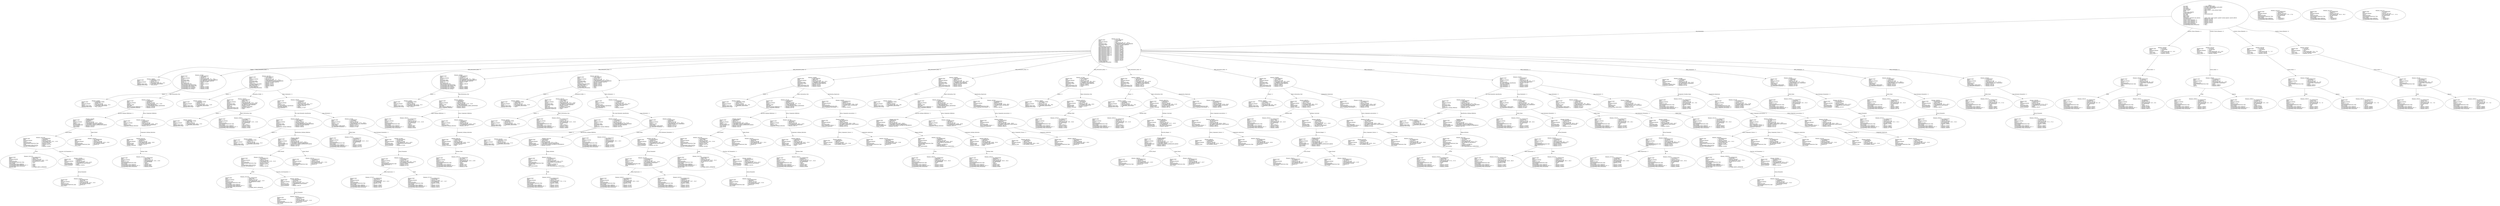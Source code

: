 digraph "array_declare.adt" {
  Unit_3 -> Element_2317106
      [ label=Unit_Declaration ];
  Unit_3 -> Element_2293428
      [ label="Context_Clause_Elements ( 1)" ];
  Unit_3 -> Element_2297425
      [ label="Context_Clause_Elements ( 2)" ];
  Unit_3 -> Element_2301428
      [ label="Context_Clause_Elements ( 3)" ];
  Unit_3 -> Element_2305425
      [ label="Context_Clause_Elements ( 4)" ];
  Unit_3
      [ label=<<TABLE BORDER="0" CELLBORDER="0" CELLSPACING="0" CELLPADDING="0"> 
          <TR><TD COLSPAN="3">Unit_3</TD></TR>
          <TR><TD ALIGN="LEFT">Unit_Kind   </TD><TD> = </TD><TD ALIGN="LEFT">A_PROCEDURE_BODY</TD></TR>
          <TR><TD ALIGN="LEFT">Unit_Class   </TD><TD> = </TD><TD ALIGN="LEFT">A_PUBLIC_DECLARATION_AND_BODY</TD></TR>
          <TR><TD ALIGN="LEFT">Unit_Origin   </TD><TD> = </TD><TD ALIGN="LEFT">AN_APPLICATION_UNIT</TD></TR>
          <TR><TD ALIGN="LEFT">Unit_Full_Name    </TD><TD> = </TD><TD ALIGN="LEFT">array_declare</TD></TR>
          <TR><TD ALIGN="LEFT">Unique_Name   </TD><TD> = </TD><TD ALIGN="LEFT">ASIS Context 1: array_declare (body)</TD></TR>
          <TR><TD ALIGN="LEFT">Exists  </TD><TD> = </TD><TD ALIGN="LEFT">TRUE</TD></TR>
          <TR><TD ALIGN="LEFT">Can_Be_Main_Program     </TD><TD> = </TD><TD ALIGN="LEFT">TRUE</TD></TR>
          <TR><TD ALIGN="LEFT">Is_Body_Required     </TD><TD> = </TD><TD ALIGN="LEFT">TRUE</TD></TR>
          <TR><TD ALIGN="LEFT">Text_Name   </TD><TD> = </TD><TD ALIGN="LEFT">array_declare.adb</TD></TR>
          <TR><TD ALIGN="LEFT">Text_Form   </TD><TD> = </TD><TD ALIGN="LEFT"></TD></TR>
          <TR><TD ALIGN="LEFT">Object_Name   </TD><TD> = </TD><TD ALIGN="LEFT"></TD></TR>
          <TR><TD ALIGN="LEFT">Object_Form   </TD><TD> = </TD><TD ALIGN="LEFT"></TD></TR>
          <TR><TD ALIGN="LEFT">Compilation_Command_Line_Options         </TD><TD> = </TD><TD ALIGN="LEFT">-gnatA -gnatc -gnatt -gnatws -gnatyN -mtune=generic -march=x86-64</TD></TR>
          <TR><TD ALIGN="LEFT">Unit_Declaration     </TD><TD> = </TD><TD ALIGN="LEFT">Element_2317106</TD></TR>
          <TR><TD ALIGN="LEFT">Context_Clause_Elements ( 1)        </TD><TD> = </TD><TD ALIGN="LEFT">Element_2293428</TD></TR>
          <TR><TD ALIGN="LEFT">Context_Clause_Elements ( 2)        </TD><TD> = </TD><TD ALIGN="LEFT">Element_2297425</TD></TR>
          <TR><TD ALIGN="LEFT">Context_Clause_Elements ( 3)        </TD><TD> = </TD><TD ALIGN="LEFT">Element_2301428</TD></TR>
          <TR><TD ALIGN="LEFT">Context_Clause_Elements ( 4)        </TD><TD> = </TD><TD ALIGN="LEFT">Element_2305425</TD></TR>
          <TR><TD ALIGN="LEFT">Corresponding_Declaration       </TD><TD> = </TD><TD ALIGN="LEFT">(none)</TD></TR>
          <TR><TD ALIGN="LEFT">Corresponding_Parent_Declaration         </TD><TD> = </TD><TD ALIGN="LEFT">Unit_1</TD></TR>
          </TABLE>> ];
  Element_2293428 -> Element_2295265
      [ label="Clause_Name ( 1)" ];
  Element_2293428
      [ label=<<TABLE BORDER="0" CELLBORDER="0" CELLSPACING="0" CELLPADDING="0"> 
          <TR><TD COLSPAN="3">Element_2293428</TD></TR>
          <TR><TD ALIGN="LEFT">Element_Kind    </TD><TD> = </TD><TD ALIGN="LEFT">A_CLAUSE</TD></TR>
          <TR><TD ALIGN="LEFT">Hash  </TD><TD> = </TD><TD ALIGN="LEFT"> 2014926946</TD></TR>
          <TR><TD ALIGN="LEFT">Enclosing_Element     </TD><TD> = </TD><TD ALIGN="LEFT">(none)</TD></TR>
          <TR><TD ALIGN="LEFT">Source  </TD><TD> = </TD><TD ALIGN="LEFT">array_declare.adb - 6:1 .. 6:25</TD></TR>
          <TR><TD ALIGN="LEFT">Clause_Kind   </TD><TD> = </TD><TD ALIGN="LEFT">A_WITH_CLAUSE</TD></TR>
          <TR><TD ALIGN="LEFT">Clause_Name ( 1)     </TD><TD> = </TD><TD ALIGN="LEFT">Element_2295265</TD></TR>
          </TABLE>> ];
  Element_2295265 -> Element_2292237
      [ label=Prefix ];
  Element_2295265 -> Element_2294237
      [ label=Selector ];
  Element_2295265
      [ label=<<TABLE BORDER="0" CELLBORDER="0" CELLSPACING="0" CELLPADDING="0"> 
          <TR><TD COLSPAN="3">Element_2295265</TD></TR>
          <TR><TD ALIGN="LEFT">Element_Kind    </TD><TD> = </TD><TD ALIGN="LEFT">AN_EXPRESSION</TD></TR>
          <TR><TD ALIGN="LEFT">Hash  </TD><TD> = </TD><TD ALIGN="LEFT"> 2014843538</TD></TR>
          <TR><TD ALIGN="LEFT">Enclosing_Element     </TD><TD> = </TD><TD ALIGN="LEFT">Element_2293428</TD></TR>
          <TR><TD ALIGN="LEFT">Source  </TD><TD> = </TD><TD ALIGN="LEFT">array_declare.adb - 6:6 .. 6:24</TD></TR>
          <TR><TD ALIGN="LEFT">Expression_Kind    </TD><TD> = </TD><TD ALIGN="LEFT">A_SELECTED_COMPONENT</TD></TR>
          <TR><TD ALIGN="LEFT">Corresponding_Expression_Type        </TD><TD> = </TD><TD ALIGN="LEFT">(none)</TD></TR>
          <TR><TD ALIGN="LEFT">Prefix  </TD><TD> = </TD><TD ALIGN="LEFT">Element_2292237</TD></TR>
          <TR><TD ALIGN="LEFT">Selector   </TD><TD> = </TD><TD ALIGN="LEFT">Element_2294237</TD></TR>
          </TABLE>> ];
  Element_2292237
      [ label=<<TABLE BORDER="0" CELLBORDER="0" CELLSPACING="0" CELLPADDING="0"> 
          <TR><TD COLSPAN="3">Element_2292237</TD></TR>
          <TR><TD ALIGN="LEFT">Element_Kind    </TD><TD> = </TD><TD ALIGN="LEFT">AN_EXPRESSION</TD></TR>
          <TR><TD ALIGN="LEFT">Hash  </TD><TD> = </TD><TD ALIGN="LEFT"> 2014960226</TD></TR>
          <TR><TD ALIGN="LEFT">Enclosing_Element     </TD><TD> = </TD><TD ALIGN="LEFT">Element_2295265</TD></TR>
          <TR><TD ALIGN="LEFT">Source  </TD><TD> = </TD><TD ALIGN="LEFT">array_declare.adb - 6:6 .. 6:8</TD></TR>
          <TR><TD ALIGN="LEFT">Expression_Kind    </TD><TD> = </TD><TD ALIGN="LEFT">AN_IDENTIFIER</TD></TR>
          <TR><TD ALIGN="LEFT">Corresponding_Expression_Type        </TD><TD> = </TD><TD ALIGN="LEFT">(none)</TD></TR>
          <TR><TD ALIGN="LEFT">Name_Image   </TD><TD> = </TD><TD ALIGN="LEFT">"ada"</TD></TR>
          <TR><TD ALIGN="LEFT">Corresponding_Name_Definition        </TD><TD> = </TD><TD ALIGN="LEFT">Element_2595057</TD></TR>
          <TR><TD ALIGN="LEFT">Corresponding_Name_Definition_List ( 1)          </TD><TD> = </TD><TD ALIGN="LEFT">Element_2595057</TD></TR>
          <TR><TD ALIGN="LEFT">Corresponding_Name_Declaration        </TD><TD> = </TD><TD ALIGN="LEFT">Element_2608112</TD></TR>
          </TABLE>> ];
  Element_2294237
      [ label=<<TABLE BORDER="0" CELLBORDER="0" CELLSPACING="0" CELLPADDING="0"> 
          <TR><TD COLSPAN="3">Element_2294237</TD></TR>
          <TR><TD ALIGN="LEFT">Element_Kind    </TD><TD> = </TD><TD ALIGN="LEFT">AN_EXPRESSION</TD></TR>
          <TR><TD ALIGN="LEFT">Hash  </TD><TD> = </TD><TD ALIGN="LEFT"> 2014960290</TD></TR>
          <TR><TD ALIGN="LEFT">Enclosing_Element     </TD><TD> = </TD><TD ALIGN="LEFT">Element_2295265</TD></TR>
          <TR><TD ALIGN="LEFT">Source  </TD><TD> = </TD><TD ALIGN="LEFT">array_declare.adb - 6:10 .. 6:24</TD></TR>
          <TR><TD ALIGN="LEFT">Expression_Kind    </TD><TD> = </TD><TD ALIGN="LEFT">AN_IDENTIFIER</TD></TR>
          <TR><TD ALIGN="LEFT">Corresponding_Expression_Type        </TD><TD> = </TD><TD ALIGN="LEFT">(none)</TD></TR>
          <TR><TD ALIGN="LEFT">Name_Image   </TD><TD> = </TD><TD ALIGN="LEFT">"integer_text_io"</TD></TR>
          <TR><TD ALIGN="LEFT">Corresponding_Name_Definition        </TD><TD> = </TD><TD ALIGN="LEFT">Element_2619081</TD></TR>
          <TR><TD ALIGN="LEFT">Corresponding_Name_Definition_List ( 1)          </TD><TD> = </TD><TD ALIGN="LEFT">Element_2619081</TD></TR>
          <TR><TD ALIGN="LEFT">Corresponding_Name_Declaration        </TD><TD> = </TD><TD ALIGN="LEFT">Element_19095137</TD></TR>
          </TABLE>> ];
  Element_2297425 -> Element_2299265
      [ label="Clause_Name ( 1)" ];
  Element_2297425
      [ label=<<TABLE BORDER="0" CELLBORDER="0" CELLSPACING="0" CELLPADDING="0"> 
          <TR><TD COLSPAN="3">Element_2297425</TD></TR>
          <TR><TD ALIGN="LEFT">Element_Kind    </TD><TD> = </TD><TD ALIGN="LEFT">A_CLAUSE</TD></TR>
          <TR><TD ALIGN="LEFT">Hash  </TD><TD> = </TD><TD ALIGN="LEFT"> 2014925490</TD></TR>
          <TR><TD ALIGN="LEFT">Enclosing_Element     </TD><TD> = </TD><TD ALIGN="LEFT">(none)</TD></TR>
          <TR><TD ALIGN="LEFT">Source  </TD><TD> = </TD><TD ALIGN="LEFT">array_declare.adb - 6:27 .. 6:50</TD></TR>
          <TR><TD ALIGN="LEFT">Clause_Kind   </TD><TD> = </TD><TD ALIGN="LEFT">A_USE_PACKAGE_CLAUSE</TD></TR>
          <TR><TD ALIGN="LEFT">Clause_Name ( 1)     </TD><TD> = </TD><TD ALIGN="LEFT">Element_2299265</TD></TR>
          </TABLE>> ];
  Element_2299265 -> Element_2296237
      [ label=Prefix ];
  Element_2299265 -> Element_2298237
      [ label=Selector ];
  Element_2299265
      [ label=<<TABLE BORDER="0" CELLBORDER="0" CELLSPACING="0" CELLPADDING="0"> 
          <TR><TD COLSPAN="3">Element_2299265</TD></TR>
          <TR><TD ALIGN="LEFT">Element_Kind    </TD><TD> = </TD><TD ALIGN="LEFT">AN_EXPRESSION</TD></TR>
          <TR><TD ALIGN="LEFT">Hash  </TD><TD> = </TD><TD ALIGN="LEFT"> 2014843426</TD></TR>
          <TR><TD ALIGN="LEFT">Enclosing_Element     </TD><TD> = </TD><TD ALIGN="LEFT">Element_2297425</TD></TR>
          <TR><TD ALIGN="LEFT">Source  </TD><TD> = </TD><TD ALIGN="LEFT">array_declare.adb - 6:31 .. 6:49</TD></TR>
          <TR><TD ALIGN="LEFT">Expression_Kind    </TD><TD> = </TD><TD ALIGN="LEFT">A_SELECTED_COMPONENT</TD></TR>
          <TR><TD ALIGN="LEFT">Corresponding_Expression_Type        </TD><TD> = </TD><TD ALIGN="LEFT">(none)</TD></TR>
          <TR><TD ALIGN="LEFT">Prefix  </TD><TD> = </TD><TD ALIGN="LEFT">Element_2296237</TD></TR>
          <TR><TD ALIGN="LEFT">Selector   </TD><TD> = </TD><TD ALIGN="LEFT">Element_2298237</TD></TR>
          </TABLE>> ];
  Element_2296237
      [ label=<<TABLE BORDER="0" CELLBORDER="0" CELLSPACING="0" CELLPADDING="0"> 
          <TR><TD COLSPAN="3">Element_2296237</TD></TR>
          <TR><TD ALIGN="LEFT">Element_Kind    </TD><TD> = </TD><TD ALIGN="LEFT">AN_EXPRESSION</TD></TR>
          <TR><TD ALIGN="LEFT">Hash  </TD><TD> = </TD><TD ALIGN="LEFT"> 2014960370</TD></TR>
          <TR><TD ALIGN="LEFT">Enclosing_Element     </TD><TD> = </TD><TD ALIGN="LEFT">Element_2299265</TD></TR>
          <TR><TD ALIGN="LEFT">Source  </TD><TD> = </TD><TD ALIGN="LEFT">array_declare.adb - 6:31 .. 6:33</TD></TR>
          <TR><TD ALIGN="LEFT">Expression_Kind    </TD><TD> = </TD><TD ALIGN="LEFT">AN_IDENTIFIER</TD></TR>
          <TR><TD ALIGN="LEFT">Corresponding_Expression_Type        </TD><TD> = </TD><TD ALIGN="LEFT">(none)</TD></TR>
          <TR><TD ALIGN="LEFT">Name_Image   </TD><TD> = </TD><TD ALIGN="LEFT">"ada"</TD></TR>
          <TR><TD ALIGN="LEFT">Corresponding_Name_Definition        </TD><TD> = </TD><TD ALIGN="LEFT">Element_2595057</TD></TR>
          <TR><TD ALIGN="LEFT">Corresponding_Name_Definition_List ( 1)          </TD><TD> = </TD><TD ALIGN="LEFT">Element_2595057</TD></TR>
          <TR><TD ALIGN="LEFT">Corresponding_Name_Declaration        </TD><TD> = </TD><TD ALIGN="LEFT">Element_2608112</TD></TR>
          </TABLE>> ];
  Element_2298237
      [ label=<<TABLE BORDER="0" CELLBORDER="0" CELLSPACING="0" CELLPADDING="0"> 
          <TR><TD COLSPAN="3">Element_2298237</TD></TR>
          <TR><TD ALIGN="LEFT">Element_Kind    </TD><TD> = </TD><TD ALIGN="LEFT">AN_EXPRESSION</TD></TR>
          <TR><TD ALIGN="LEFT">Hash  </TD><TD> = </TD><TD ALIGN="LEFT"> 2014960178</TD></TR>
          <TR><TD ALIGN="LEFT">Enclosing_Element     </TD><TD> = </TD><TD ALIGN="LEFT">Element_2299265</TD></TR>
          <TR><TD ALIGN="LEFT">Source  </TD><TD> = </TD><TD ALIGN="LEFT">array_declare.adb - 6:35 .. 6:49</TD></TR>
          <TR><TD ALIGN="LEFT">Expression_Kind    </TD><TD> = </TD><TD ALIGN="LEFT">AN_IDENTIFIER</TD></TR>
          <TR><TD ALIGN="LEFT">Corresponding_Expression_Type        </TD><TD> = </TD><TD ALIGN="LEFT">(none)</TD></TR>
          <TR><TD ALIGN="LEFT">Name_Image   </TD><TD> = </TD><TD ALIGN="LEFT">"integer_text_io"</TD></TR>
          <TR><TD ALIGN="LEFT">Corresponding_Name_Definition        </TD><TD> = </TD><TD ALIGN="LEFT">Element_2619081</TD></TR>
          <TR><TD ALIGN="LEFT">Corresponding_Name_Definition_List ( 1)          </TD><TD> = </TD><TD ALIGN="LEFT">Element_2619081</TD></TR>
          <TR><TD ALIGN="LEFT">Corresponding_Name_Declaration        </TD><TD> = </TD><TD ALIGN="LEFT">Element_19095137</TD></TR>
          </TABLE>> ];
  Element_2301428 -> Element_2303265
      [ label="Clause_Name ( 1)" ];
  Element_2301428
      [ label=<<TABLE BORDER="0" CELLBORDER="0" CELLSPACING="0" CELLPADDING="0"> 
          <TR><TD COLSPAN="3">Element_2301428</TD></TR>
          <TR><TD ALIGN="LEFT">Element_Kind    </TD><TD> = </TD><TD ALIGN="LEFT">A_CLAUSE</TD></TR>
          <TR><TD ALIGN="LEFT">Hash  </TD><TD> = </TD><TD ALIGN="LEFT"> 1007594545</TD></TR>
          <TR><TD ALIGN="LEFT">Enclosing_Element     </TD><TD> = </TD><TD ALIGN="LEFT">(none)</TD></TR>
          <TR><TD ALIGN="LEFT">Source  </TD><TD> = </TD><TD ALIGN="LEFT">array_declare.adb - 7:1 .. 7:17</TD></TR>
          <TR><TD ALIGN="LEFT">Clause_Kind   </TD><TD> = </TD><TD ALIGN="LEFT">A_WITH_CLAUSE</TD></TR>
          <TR><TD ALIGN="LEFT">Clause_Name ( 1)     </TD><TD> = </TD><TD ALIGN="LEFT">Element_2303265</TD></TR>
          </TABLE>> ];
  Element_2303265 -> Element_2300237
      [ label=Prefix ];
  Element_2303265 -> Element_2302237
      [ label=Selector ];
  Element_2303265
      [ label=<<TABLE BORDER="0" CELLBORDER="0" CELLSPACING="0" CELLPADDING="0"> 
          <TR><TD COLSPAN="3">Element_2303265</TD></TR>
          <TR><TD ALIGN="LEFT">Element_Kind    </TD><TD> = </TD><TD ALIGN="LEFT">AN_EXPRESSION</TD></TR>
          <TR><TD ALIGN="LEFT">Hash  </TD><TD> = </TD><TD ALIGN="LEFT"> 1007552841</TD></TR>
          <TR><TD ALIGN="LEFT">Enclosing_Element     </TD><TD> = </TD><TD ALIGN="LEFT">Element_2301428</TD></TR>
          <TR><TD ALIGN="LEFT">Source  </TD><TD> = </TD><TD ALIGN="LEFT">array_declare.adb - 7:6 .. 7:16</TD></TR>
          <TR><TD ALIGN="LEFT">Expression_Kind    </TD><TD> = </TD><TD ALIGN="LEFT">A_SELECTED_COMPONENT</TD></TR>
          <TR><TD ALIGN="LEFT">Corresponding_Expression_Type        </TD><TD> = </TD><TD ALIGN="LEFT">(none)</TD></TR>
          <TR><TD ALIGN="LEFT">Prefix  </TD><TD> = </TD><TD ALIGN="LEFT">Element_2300237</TD></TR>
          <TR><TD ALIGN="LEFT">Selector   </TD><TD> = </TD><TD ALIGN="LEFT">Element_2302237</TD></TR>
          </TABLE>> ];
  Element_2300237
      [ label=<<TABLE BORDER="0" CELLBORDER="0" CELLSPACING="0" CELLPADDING="0"> 
          <TR><TD COLSPAN="3">Element_2300237</TD></TR>
          <TR><TD ALIGN="LEFT">Element_Kind    </TD><TD> = </TD><TD ALIGN="LEFT">AN_EXPRESSION</TD></TR>
          <TR><TD ALIGN="LEFT">Hash  </TD><TD> = </TD><TD ALIGN="LEFT"> 1007611185</TD></TR>
          <TR><TD ALIGN="LEFT">Enclosing_Element     </TD><TD> = </TD><TD ALIGN="LEFT">Element_2303265</TD></TR>
          <TR><TD ALIGN="LEFT">Source  </TD><TD> = </TD><TD ALIGN="LEFT">array_declare.adb - 7:6 .. 7:8</TD></TR>
          <TR><TD ALIGN="LEFT">Expression_Kind    </TD><TD> = </TD><TD ALIGN="LEFT">AN_IDENTIFIER</TD></TR>
          <TR><TD ALIGN="LEFT">Corresponding_Expression_Type        </TD><TD> = </TD><TD ALIGN="LEFT">(none)</TD></TR>
          <TR><TD ALIGN="LEFT">Name_Image   </TD><TD> = </TD><TD ALIGN="LEFT">"ada"</TD></TR>
          <TR><TD ALIGN="LEFT">Corresponding_Name_Definition        </TD><TD> = </TD><TD ALIGN="LEFT">Element_2595057</TD></TR>
          <TR><TD ALIGN="LEFT">Corresponding_Name_Definition_List ( 1)          </TD><TD> = </TD><TD ALIGN="LEFT">Element_2595057</TD></TR>
          <TR><TD ALIGN="LEFT">Corresponding_Name_Declaration        </TD><TD> = </TD><TD ALIGN="LEFT">Element_2608112</TD></TR>
          </TABLE>> ];
  Element_2302237
      [ label=<<TABLE BORDER="0" CELLBORDER="0" CELLSPACING="0" CELLPADDING="0"> 
          <TR><TD COLSPAN="3">Element_2302237</TD></TR>
          <TR><TD ALIGN="LEFT">Element_Kind    </TD><TD> = </TD><TD ALIGN="LEFT">AN_EXPRESSION</TD></TR>
          <TR><TD ALIGN="LEFT">Hash  </TD><TD> = </TD><TD ALIGN="LEFT"> 1007611217</TD></TR>
          <TR><TD ALIGN="LEFT">Enclosing_Element     </TD><TD> = </TD><TD ALIGN="LEFT">Element_2303265</TD></TR>
          <TR><TD ALIGN="LEFT">Source  </TD><TD> = </TD><TD ALIGN="LEFT">array_declare.adb - 7:10 .. 7:16</TD></TR>
          <TR><TD ALIGN="LEFT">Expression_Kind    </TD><TD> = </TD><TD ALIGN="LEFT">AN_IDENTIFIER</TD></TR>
          <TR><TD ALIGN="LEFT">Corresponding_Expression_Type        </TD><TD> = </TD><TD ALIGN="LEFT">(none)</TD></TR>
          <TR><TD ALIGN="LEFT">Name_Image   </TD><TD> = </TD><TD ALIGN="LEFT">"text_io"</TD></TR>
          <TR><TD ALIGN="LEFT">Corresponding_Name_Definition        </TD><TD> = </TD><TD ALIGN="LEFT">Element_2668081</TD></TR>
          <TR><TD ALIGN="LEFT">Corresponding_Name_Definition_List ( 1)          </TD><TD> = </TD><TD ALIGN="LEFT">Element_2668081</TD></TR>
          <TR><TD ALIGN="LEFT">Corresponding_Name_Declaration        </TD><TD> = </TD><TD ALIGN="LEFT">Element_6629112</TD></TR>
          </TABLE>> ];
  Element_2305425 -> Element_2307265
      [ label="Clause_Name ( 1)" ];
  Element_2305425
      [ label=<<TABLE BORDER="0" CELLBORDER="0" CELLSPACING="0" CELLPADDING="0"> 
          <TR><TD COLSPAN="3">Element_2305425</TD></TR>
          <TR><TD ALIGN="LEFT">Element_Kind    </TD><TD> = </TD><TD ALIGN="LEFT">A_CLAUSE</TD></TR>
          <TR><TD ALIGN="LEFT">Hash  </TD><TD> = </TD><TD ALIGN="LEFT"> 1007593753</TD></TR>
          <TR><TD ALIGN="LEFT">Enclosing_Element     </TD><TD> = </TD><TD ALIGN="LEFT">(none)</TD></TR>
          <TR><TD ALIGN="LEFT">Source  </TD><TD> = </TD><TD ALIGN="LEFT">array_declare.adb - 7:19 .. 7:34</TD></TR>
          <TR><TD ALIGN="LEFT">Clause_Kind   </TD><TD> = </TD><TD ALIGN="LEFT">A_USE_PACKAGE_CLAUSE</TD></TR>
          <TR><TD ALIGN="LEFT">Clause_Name ( 1)     </TD><TD> = </TD><TD ALIGN="LEFT">Element_2307265</TD></TR>
          </TABLE>> ];
  Element_2307265 -> Element_2304237
      [ label=Prefix ];
  Element_2307265 -> Element_2306237
      [ label=Selector ];
  Element_2307265
      [ label=<<TABLE BORDER="0" CELLBORDER="0" CELLSPACING="0" CELLPADDING="0"> 
          <TR><TD COLSPAN="3">Element_2307265</TD></TR>
          <TR><TD ALIGN="LEFT">Element_Kind    </TD><TD> = </TD><TD ALIGN="LEFT">AN_EXPRESSION</TD></TR>
          <TR><TD ALIGN="LEFT">Hash  </TD><TD> = </TD><TD ALIGN="LEFT"> 1007552849</TD></TR>
          <TR><TD ALIGN="LEFT">Enclosing_Element     </TD><TD> = </TD><TD ALIGN="LEFT">Element_2305425</TD></TR>
          <TR><TD ALIGN="LEFT">Source  </TD><TD> = </TD><TD ALIGN="LEFT">array_declare.adb - 7:23 .. 7:33</TD></TR>
          <TR><TD ALIGN="LEFT">Expression_Kind    </TD><TD> = </TD><TD ALIGN="LEFT">A_SELECTED_COMPONENT</TD></TR>
          <TR><TD ALIGN="LEFT">Corresponding_Expression_Type        </TD><TD> = </TD><TD ALIGN="LEFT">(none)</TD></TR>
          <TR><TD ALIGN="LEFT">Prefix  </TD><TD> = </TD><TD ALIGN="LEFT">Element_2304237</TD></TR>
          <TR><TD ALIGN="LEFT">Selector   </TD><TD> = </TD><TD ALIGN="LEFT">Element_2306237</TD></TR>
          </TABLE>> ];
  Element_2304237
      [ label=<<TABLE BORDER="0" CELLBORDER="0" CELLSPACING="0" CELLPADDING="0"> 
          <TR><TD COLSPAN="3">Element_2304237</TD></TR>
          <TR><TD ALIGN="LEFT">Element_Kind    </TD><TD> = </TD><TD ALIGN="LEFT">AN_EXPRESSION</TD></TR>
          <TR><TD ALIGN="LEFT">Hash  </TD><TD> = </TD><TD ALIGN="LEFT"> 1007611193</TD></TR>
          <TR><TD ALIGN="LEFT">Enclosing_Element     </TD><TD> = </TD><TD ALIGN="LEFT">Element_2307265</TD></TR>
          <TR><TD ALIGN="LEFT">Source  </TD><TD> = </TD><TD ALIGN="LEFT">array_declare.adb - 7:23 .. 7:25</TD></TR>
          <TR><TD ALIGN="LEFT">Expression_Kind    </TD><TD> = </TD><TD ALIGN="LEFT">AN_IDENTIFIER</TD></TR>
          <TR><TD ALIGN="LEFT">Corresponding_Expression_Type        </TD><TD> = </TD><TD ALIGN="LEFT">(none)</TD></TR>
          <TR><TD ALIGN="LEFT">Name_Image   </TD><TD> = </TD><TD ALIGN="LEFT">"ada"</TD></TR>
          <TR><TD ALIGN="LEFT">Corresponding_Name_Definition        </TD><TD> = </TD><TD ALIGN="LEFT">Element_2595057</TD></TR>
          <TR><TD ALIGN="LEFT">Corresponding_Name_Definition_List ( 1)          </TD><TD> = </TD><TD ALIGN="LEFT">Element_2595057</TD></TR>
          <TR><TD ALIGN="LEFT">Corresponding_Name_Declaration        </TD><TD> = </TD><TD ALIGN="LEFT">Element_2608112</TD></TR>
          </TABLE>> ];
  Element_2306237
      [ label=<<TABLE BORDER="0" CELLBORDER="0" CELLSPACING="0" CELLPADDING="0"> 
          <TR><TD COLSPAN="3">Element_2306237</TD></TR>
          <TR><TD ALIGN="LEFT">Element_Kind    </TD><TD> = </TD><TD ALIGN="LEFT">AN_EXPRESSION</TD></TR>
          <TR><TD ALIGN="LEFT">Hash  </TD><TD> = </TD><TD ALIGN="LEFT"> 1007611225</TD></TR>
          <TR><TD ALIGN="LEFT">Enclosing_Element     </TD><TD> = </TD><TD ALIGN="LEFT">Element_2307265</TD></TR>
          <TR><TD ALIGN="LEFT">Source  </TD><TD> = </TD><TD ALIGN="LEFT">array_declare.adb - 7:27 .. 7:33</TD></TR>
          <TR><TD ALIGN="LEFT">Expression_Kind    </TD><TD> = </TD><TD ALIGN="LEFT">AN_IDENTIFIER</TD></TR>
          <TR><TD ALIGN="LEFT">Corresponding_Expression_Type        </TD><TD> = </TD><TD ALIGN="LEFT">(none)</TD></TR>
          <TR><TD ALIGN="LEFT">Name_Image   </TD><TD> = </TD><TD ALIGN="LEFT">"text_io"</TD></TR>
          <TR><TD ALIGN="LEFT">Corresponding_Name_Definition        </TD><TD> = </TD><TD ALIGN="LEFT">Element_2668081</TD></TR>
          <TR><TD ALIGN="LEFT">Corresponding_Name_Definition_List ( 1)          </TD><TD> = </TD><TD ALIGN="LEFT">Element_2668081</TD></TR>
          <TR><TD ALIGN="LEFT">Corresponding_Name_Declaration        </TD><TD> = </TD><TD ALIGN="LEFT">Element_6629112</TD></TR>
          </TABLE>> ];
  Element_2317106 -> Element_2309057
      [ label="Names ( 1)" ];
  Element_2317106 -> Element_2333082
      [ label="Body_Declarative_Items ( 1)" ];
  Element_2317106 -> Element_2351106
      [ label="Body_Declarative_Items ( 2)" ];
  Element_2317106 -> Element_2389082
      [ label="Body_Declarative_Items ( 3)" ];
  Element_2317106 -> Element_2407106
      [ label="Body_Declarative_Items ( 4)" ];
  Element_2317106 -> Element_2439090
      [ label="Body_Declarative_Items ( 5)" ];
  Element_2317106 -> Element_2459090
      [ label="Body_Declarative_Items ( 6)" ];
  Element_2317106 -> Element_2477090
      [ label="Body_Declarative_Items ( 7)" ];
  Element_2317106 -> Element_2486090
      [ label="Body_Declarative_Items ( 8)" ];
  Element_2317106 -> Element_2504090
      [ label="Body_Declarative_Items ( 9)" ];
  Element_2317106 -> Element_2528393
      [ label="Body_Statements ( 1)" ];
  Element_2317106 -> Element_2544388
      [ label="Body_Statements ( 2)" ];
  Element_2317106 -> Element_2558397
      [ label="Body_Statements ( 3)" ];
  Element_2317106 -> Element_2561397
      [ label="Body_Statements ( 4)" ];
  Element_2317106 -> Element_2564397
      [ label="Body_Statements ( 5)" ];
  Element_2317106
      [ label=<<TABLE BORDER="0" CELLBORDER="0" CELLSPACING="0" CELLPADDING="0"> 
          <TR><TD COLSPAN="3">Element_2317106</TD></TR>
          <TR><TD ALIGN="LEFT">Element_Kind    </TD><TD> = </TD><TD ALIGN="LEFT">A_DECLARATION</TD></TR>
          <TR><TD ALIGN="LEFT">Hash  </TD><TD> = </TD><TD ALIGN="LEFT">-1643629308</TD></TR>
          <TR><TD ALIGN="LEFT">Enclosing_Element     </TD><TD> = </TD><TD ALIGN="LEFT">(none)</TD></TR>
          <TR><TD ALIGN="LEFT">Source  </TD><TD> = </TD><TD ALIGN="LEFT">array_declare.adb - 8:1 .. 58:18</TD></TR>
          <TR><TD ALIGN="LEFT">Declaration_Kind     </TD><TD> = </TD><TD ALIGN="LEFT">A_PROCEDURE_BODY_DECLARATION</TD></TR>
          <TR><TD ALIGN="LEFT">Declaration_Origin     </TD><TD> = </TD><TD ALIGN="LEFT">AN_EXPLICIT_DECLARATION</TD></TR>
          <TR><TD ALIGN="LEFT">Names ( 1)   </TD><TD> = </TD><TD ALIGN="LEFT">Element_2309057</TD></TR>
          <TR><TD ALIGN="LEFT">Corresponding_End_Name      </TD><TD> = </TD><TD ALIGN="LEFT">Element_2566237</TD></TR>
          <TR><TD ALIGN="LEFT">Body_Declarative_Items ( 1)       </TD><TD> = </TD><TD ALIGN="LEFT">Element_2333082</TD></TR>
          <TR><TD ALIGN="LEFT">Body_Declarative_Items ( 2)       </TD><TD> = </TD><TD ALIGN="LEFT">Element_2351106</TD></TR>
          <TR><TD ALIGN="LEFT">Body_Declarative_Items ( 3)       </TD><TD> = </TD><TD ALIGN="LEFT">Element_2389082</TD></TR>
          <TR><TD ALIGN="LEFT">Body_Declarative_Items ( 4)       </TD><TD> = </TD><TD ALIGN="LEFT">Element_2407106</TD></TR>
          <TR><TD ALIGN="LEFT">Body_Declarative_Items ( 5)       </TD><TD> = </TD><TD ALIGN="LEFT">Element_2439090</TD></TR>
          <TR><TD ALIGN="LEFT">Body_Declarative_Items ( 6)       </TD><TD> = </TD><TD ALIGN="LEFT">Element_2459090</TD></TR>
          <TR><TD ALIGN="LEFT">Body_Declarative_Items ( 7)       </TD><TD> = </TD><TD ALIGN="LEFT">Element_2477090</TD></TR>
          <TR><TD ALIGN="LEFT">Body_Declarative_Items ( 8)       </TD><TD> = </TD><TD ALIGN="LEFT">Element_2486090</TD></TR>
          <TR><TD ALIGN="LEFT">Body_Declarative_Items ( 9)       </TD><TD> = </TD><TD ALIGN="LEFT">Element_2504090</TD></TR>
          <TR><TD ALIGN="LEFT">Body_Statements ( 1)      </TD><TD> = </TD><TD ALIGN="LEFT">Element_2528393</TD></TR>
          <TR><TD ALIGN="LEFT">Body_Statements ( 2)      </TD><TD> = </TD><TD ALIGN="LEFT">Element_2544388</TD></TR>
          <TR><TD ALIGN="LEFT">Body_Statements ( 3)      </TD><TD> = </TD><TD ALIGN="LEFT">Element_2558397</TD></TR>
          <TR><TD ALIGN="LEFT">Body_Statements ( 4)      </TD><TD> = </TD><TD ALIGN="LEFT">Element_2561397</TD></TR>
          <TR><TD ALIGN="LEFT">Body_Statements ( 5)      </TD><TD> = </TD><TD ALIGN="LEFT">Element_2564397</TD></TR>
          <TR><TD ALIGN="LEFT">Is_Name_Repeated     </TD><TD> = </TD><TD ALIGN="LEFT">TRUE</TD></TR>
          <TR><TD ALIGN="LEFT">Corresponding_Declaration       </TD><TD> = </TD><TD ALIGN="LEFT">(none)</TD></TR>
          </TABLE>> ];
  Element_2309057
      [ label=<<TABLE BORDER="0" CELLBORDER="0" CELLSPACING="0" CELLPADDING="0"> 
          <TR><TD COLSPAN="3">Element_2309057</TD></TR>
          <TR><TD ALIGN="LEFT">Element_Kind    </TD><TD> = </TD><TD ALIGN="LEFT">A_DEFINING_NAME</TD></TR>
          <TR><TD ALIGN="LEFT">Hash  </TD><TD> = </TD><TD ALIGN="LEFT">-1643635540</TD></TR>
          <TR><TD ALIGN="LEFT">Enclosing_Element     </TD><TD> = </TD><TD ALIGN="LEFT">Element_2317106</TD></TR>
          <TR><TD ALIGN="LEFT">Source  </TD><TD> = </TD><TD ALIGN="LEFT">array_declare.adb - 8:11 .. 8:23</TD></TR>
          <TR><TD ALIGN="LEFT">Defining_Name_Kind     </TD><TD> = </TD><TD ALIGN="LEFT">A_DEFINING_IDENTIFIER</TD></TR>
          <TR><TD ALIGN="LEFT">Defining_Name_Image     </TD><TD> = </TD><TD ALIGN="LEFT">"array_declare"</TD></TR>
          </TABLE>> ];
  Element_2333082 -> Element_2318057
      [ label="Names ( 1)" ];
  Element_2333082 -> Element_2326161
      [ label=Type_Declaration_View ];
  Element_2333082
      [ label=<<TABLE BORDER="0" CELLBORDER="0" CELLSPACING="0" CELLPADDING="0"> 
          <TR><TD COLSPAN="3">Element_2333082</TD></TR>
          <TR><TD ALIGN="LEFT">Element_Kind    </TD><TD> = </TD><TD ALIGN="LEFT">A_DECLARATION</TD></TR>
          <TR><TD ALIGN="LEFT">Hash  </TD><TD> = </TD><TD ALIGN="LEFT"> 662866501</TD></TR>
          <TR><TD ALIGN="LEFT">Enclosing_Element     </TD><TD> = </TD><TD ALIGN="LEFT">Element_2317106</TD></TR>
          <TR><TD ALIGN="LEFT">Source  </TD><TD> = </TD><TD ALIGN="LEFT">array_declare.adb - 10:5 .. 10:51</TD></TR>
          <TR><TD ALIGN="LEFT">Declaration_Kind     </TD><TD> = </TD><TD ALIGN="LEFT">AN_ORDINARY_TYPE_DECLARATION</TD></TR>
          <TR><TD ALIGN="LEFT">Declaration_Origin     </TD><TD> = </TD><TD ALIGN="LEFT">AN_EXPLICIT_DECLARATION</TD></TR>
          <TR><TD ALIGN="LEFT">Names ( 1)   </TD><TD> = </TD><TD ALIGN="LEFT">Element_2318057</TD></TR>
          <TR><TD ALIGN="LEFT">Discriminant_Part     </TD><TD> = </TD><TD ALIGN="LEFT">(none)</TD></TR>
          <TR><TD ALIGN="LEFT">Type_Declaration_View      </TD><TD> = </TD><TD ALIGN="LEFT">Element_2326161</TD></TR>
          <TR><TD ALIGN="LEFT">Corresponding_Type_Declaration        </TD><TD> = </TD><TD ALIGN="LEFT">(none)</TD></TR>
          <TR><TD ALIGN="LEFT">Corresponding_Type_Partial_View        </TD><TD> = </TD><TD ALIGN="LEFT">(none)</TD></TR>
          <TR><TD ALIGN="LEFT">Corresponding_First_Subtype       </TD><TD> = </TD><TD ALIGN="LEFT">Element_2333082</TD></TR>
          <TR><TD ALIGN="LEFT">Corresponding_Last_Constraint        </TD><TD> = </TD><TD ALIGN="LEFT">Element_2333082</TD></TR>
          <TR><TD ALIGN="LEFT">Corresponding_Last_Subtype       </TD><TD> = </TD><TD ALIGN="LEFT">Element_2333082</TD></TR>
          </TABLE>> ];
  Element_2318057
      [ label=<<TABLE BORDER="0" CELLBORDER="0" CELLSPACING="0" CELLPADDING="0"> 
          <TR><TD COLSPAN="3">Element_2318057</TD></TR>
          <TR><TD ALIGN="LEFT">Element_Kind    </TD><TD> = </TD><TD ALIGN="LEFT">A_DEFINING_NAME</TD></TR>
          <TR><TD ALIGN="LEFT">Hash  </TD><TD> = </TD><TD ALIGN="LEFT"> 662865706</TD></TR>
          <TR><TD ALIGN="LEFT">Enclosing_Element     </TD><TD> = </TD><TD ALIGN="LEFT">Element_2333082</TD></TR>
          <TR><TD ALIGN="LEFT">Source  </TD><TD> = </TD><TD ALIGN="LEFT">array_declare.adb - 10:10 .. 10:21</TD></TR>
          <TR><TD ALIGN="LEFT">Defining_Name_Kind     </TD><TD> = </TD><TD ALIGN="LEFT">A_DEFINING_IDENTIFIER</TD></TR>
          <TR><TD ALIGN="LEFT">Defining_Name_Image     </TD><TD> = </TD><TD ALIGN="LEFT">"My_C_Array_T"</TD></TR>
          </TABLE>> ];
  Element_2326161 -> Element_2329186
      [ label="Discrete_Subtype_Definitions ( 1)" ];
  Element_2326161 -> Element_2332183
      [ label=Array_Component_Definition ];
  Element_2326161
      [ label=<<TABLE BORDER="0" CELLBORDER="0" CELLSPACING="0" CELLPADDING="0"> 
          <TR><TD COLSPAN="3">Element_2326161</TD></TR>
          <TR><TD ALIGN="LEFT">Element_Kind    </TD><TD> = </TD><TD ALIGN="LEFT">A_DEFINITION</TD></TR>
          <TR><TD ALIGN="LEFT">Hash  </TD><TD> = </TD><TD ALIGN="LEFT"> 662869034</TD></TR>
          <TR><TD ALIGN="LEFT">Enclosing_Element     </TD><TD> = </TD><TD ALIGN="LEFT">Element_2333082</TD></TR>
          <TR><TD ALIGN="LEFT">Source  </TD><TD> = </TD><TD ALIGN="LEFT">array_declare.adb - 10:26 .. 10:50</TD></TR>
          <TR><TD ALIGN="LEFT">Definition_Kind    </TD><TD> = </TD><TD ALIGN="LEFT">A_TYPE_DEFINITION</TD></TR>
          <TR><TD ALIGN="LEFT">Type_Kind   </TD><TD> = </TD><TD ALIGN="LEFT">A_CONSTRAINED_ARRAY_DEFINITION</TD></TR>
          <TR><TD ALIGN="LEFT">Discrete_Subtype_Definitions ( 1)         </TD><TD> = </TD><TD ALIGN="LEFT">Element_2329186</TD></TR>
          <TR><TD ALIGN="LEFT">Array_Component_Definition       </TD><TD> = </TD><TD ALIGN="LEFT">Element_2332183</TD></TR>
          </TABLE>> ];
  Element_2329186 -> Element_19101262
      [ label=Lower_Bound ];
  Element_2329186 -> Element_2330234
      [ label=Upper_Bound ];
  Element_2329186
      [ label=<<TABLE BORDER="0" CELLBORDER="0" CELLSPACING="0" CELLPADDING="0"> 
          <TR><TD COLSPAN="3">Element_2329186</TD></TR>
          <TR><TD ALIGN="LEFT">Element_Kind    </TD><TD> = </TD><TD ALIGN="LEFT">A_DEFINITION</TD></TR>
          <TR><TD ALIGN="LEFT">Hash  </TD><TD> = </TD><TD ALIGN="LEFT"> 662869827</TD></TR>
          <TR><TD ALIGN="LEFT">Enclosing_Element     </TD><TD> = </TD><TD ALIGN="LEFT">Element_2326161</TD></TR>
          <TR><TD ALIGN="LEFT">Source  </TD><TD> = </TD><TD ALIGN="LEFT">array_declare.adb - 10:32 .. 10:38</TD></TR>
          <TR><TD ALIGN="LEFT">Definition_Kind    </TD><TD> = </TD><TD ALIGN="LEFT">A_DISCRETE_SUBTYPE_DEFINITION</TD></TR>
          <TR><TD ALIGN="LEFT">Discrete_Range_Kind     </TD><TD> = </TD><TD ALIGN="LEFT">A_DISCRETE_SIMPLE_EXPRESSION_RANGE</TD></TR>
          <TR><TD ALIGN="LEFT">Lower_Bound   </TD><TD> = </TD><TD ALIGN="LEFT">Element_19101262</TD></TR>
          <TR><TD ALIGN="LEFT">Upper_Bound   </TD><TD> = </TD><TD ALIGN="LEFT">Element_2330234</TD></TR>
          </TABLE>> ];
  Element_19101262 -> Element_19101251
      [ label=Prefix ];
  Element_19101262 -> Element_2328385
      [ label="Function_Call_Parameters ( 1)" ];
  Element_19101262
      [ label=<<TABLE BORDER="0" CELLBORDER="0" CELLSPACING="0" CELLPADDING="0"> 
          <TR><TD COLSPAN="3">Element_19101262</TD></TR>
          <TR><TD ALIGN="LEFT">Element_Kind    </TD><TD> = </TD><TD ALIGN="LEFT">AN_EXPRESSION</TD></TR>
          <TR><TD ALIGN="LEFT">Hash  </TD><TD> = </TD><TD ALIGN="LEFT"> 662864064</TD></TR>
          <TR><TD ALIGN="LEFT">Enclosing_Element     </TD><TD> = </TD><TD ALIGN="LEFT">Element_2329186</TD></TR>
          <TR><TD ALIGN="LEFT">Source  </TD><TD> = </TD><TD ALIGN="LEFT">array_declare.adb - 10:32 .. 10:33</TD></TR>
          <TR><TD ALIGN="LEFT">Expression_Kind    </TD><TD> = </TD><TD ALIGN="LEFT">A_FUNCTION_CALL</TD></TR>
          <TR><TD ALIGN="LEFT">Corresponding_Expression_Type        </TD><TD> = </TD><TD ALIGN="LEFT">Element_917082</TD></TR>
          <TR><TD ALIGN="LEFT">Prefix  </TD><TD> = </TD><TD ALIGN="LEFT">Element_19101251</TD></TR>
          <TR><TD ALIGN="LEFT">Corresponding_Called_Function        </TD><TD> = </TD><TD ALIGN="LEFT">(none)</TD></TR>
          <TR><TD ALIGN="LEFT">Function_Call_Parameters ( 1)        </TD><TD> = </TD><TD ALIGN="LEFT">Element_2328385</TD></TR>
          </TABLE>> ];
  Element_19101251
      [ label=<<TABLE BORDER="0" CELLBORDER="0" CELLSPACING="0" CELLPADDING="0"> 
          <TR><TD COLSPAN="3">Element_19101251</TD></TR>
          <TR><TD ALIGN="LEFT">Element_Kind    </TD><TD> = </TD><TD ALIGN="LEFT">AN_EXPRESSION</TD></TR>
          <TR><TD ALIGN="LEFT">Hash  </TD><TD> = </TD><TD ALIGN="LEFT"> 662871904</TD></TR>
          <TR><TD ALIGN="LEFT">Enclosing_Element     </TD><TD> = </TD><TD ALIGN="LEFT">Element_19101262</TD></TR>
          <TR><TD ALIGN="LEFT">Source  </TD><TD> = </TD><TD ALIGN="LEFT">array_declare.adb - 10:32 .. 10:32</TD></TR>
          <TR><TD ALIGN="LEFT">Expression_Kind    </TD><TD> = </TD><TD ALIGN="LEFT">AN_OPERATOR_SYMBOL</TD></TR>
          <TR><TD ALIGN="LEFT">Corresponding_Expression_Type        </TD><TD> = </TD><TD ALIGN="LEFT">(none)</TD></TR>
          <TR><TD ALIGN="LEFT">Name_Image   </TD><TD> = </TD><TD ALIGN="LEFT">""-""</TD></TR>
          <TR><TD ALIGN="LEFT">Corresponding_Name_Definition        </TD><TD> = </TD><TD ALIGN="LEFT">(none)</TD></TR>
          <TR><TD ALIGN="LEFT">Corresponding_Name_Definition_List ( 1)          </TD><TD> = </TD><TD ALIGN="LEFT">(none)</TD></TR>
          <TR><TD ALIGN="LEFT">Corresponding_Name_Declaration        </TD><TD> = </TD><TD ALIGN="LEFT">(none)</TD></TR>
          <TR><TD ALIGN="LEFT">Operator_Kind    </TD><TD> = </TD><TD ALIGN="LEFT">A_UNARY_MINUS_OPERATOR</TD></TR>
          </TABLE>> ];
  Element_2328385 -> Element_2328234
      [ label=Actual_Parameter ];
  Element_2328385
      [ label=<<TABLE BORDER="0" CELLBORDER="0" CELLSPACING="0" CELLPADDING="0"> 
          <TR><TD COLSPAN="3">Element_2328385</TD></TR>
          <TR><TD ALIGN="LEFT">Element_Kind    </TD><TD> = </TD><TD ALIGN="LEFT">AN_ASSOCIATION</TD></TR>
          <TR><TD ALIGN="LEFT">Hash  </TD><TD> = </TD><TD ALIGN="LEFT"> 662868001</TD></TR>
          <TR><TD ALIGN="LEFT">Enclosing_Element     </TD><TD> = </TD><TD ALIGN="LEFT">Element_19101262</TD></TR>
          <TR><TD ALIGN="LEFT">Source  </TD><TD> = </TD><TD ALIGN="LEFT">array_declare.adb - 10:33 .. 10:33</TD></TR>
          <TR><TD ALIGN="LEFT">Association_Kind     </TD><TD> = </TD><TD ALIGN="LEFT">A_PARAMETER_ASSOCIATION</TD></TR>
          <TR><TD ALIGN="LEFT">Formal_Parameter     </TD><TD> = </TD><TD ALIGN="LEFT">(none)</TD></TR>
          <TR><TD ALIGN="LEFT">Actual_Parameter     </TD><TD> = </TD><TD ALIGN="LEFT">Element_2328234</TD></TR>
          </TABLE>> ];
  Element_2328234
      [ label=<<TABLE BORDER="0" CELLBORDER="0" CELLSPACING="0" CELLPADDING="0"> 
          <TR><TD COLSPAN="3">Element_2328234</TD></TR>
          <TR><TD ALIGN="LEFT">Element_Kind    </TD><TD> = </TD><TD ALIGN="LEFT">AN_EXPRESSION</TD></TR>
          <TR><TD ALIGN="LEFT">Hash  </TD><TD> = </TD><TD ALIGN="LEFT"> 662871361</TD></TR>
          <TR><TD ALIGN="LEFT">Enclosing_Element     </TD><TD> = </TD><TD ALIGN="LEFT">Element_2328385</TD></TR>
          <TR><TD ALIGN="LEFT">Source  </TD><TD> = </TD><TD ALIGN="LEFT">array_declare.adb - 10:33 .. 10:33</TD></TR>
          <TR><TD ALIGN="LEFT">Expression_Kind    </TD><TD> = </TD><TD ALIGN="LEFT">AN_INTEGER_LITERAL</TD></TR>
          <TR><TD ALIGN="LEFT">Corresponding_Expression_Type        </TD><TD> = </TD><TD ALIGN="LEFT">Element_82</TD></TR>
          <TR><TD ALIGN="LEFT">Value_Image   </TD><TD> = </TD><TD ALIGN="LEFT">3</TD></TR>
          </TABLE>> ];
  Element_2330234
      [ label=<<TABLE BORDER="0" CELLBORDER="0" CELLSPACING="0" CELLPADDING="0"> 
          <TR><TD COLSPAN="3">Element_2330234</TD></TR>
          <TR><TD ALIGN="LEFT">Element_Kind    </TD><TD> = </TD><TD ALIGN="LEFT">AN_EXPRESSION</TD></TR>
          <TR><TD ALIGN="LEFT">Hash  </TD><TD> = </TD><TD ALIGN="LEFT"> 662871366</TD></TR>
          <TR><TD ALIGN="LEFT">Enclosing_Element     </TD><TD> = </TD><TD ALIGN="LEFT">Element_2329186</TD></TR>
          <TR><TD ALIGN="LEFT">Source  </TD><TD> = </TD><TD ALIGN="LEFT">array_declare.adb - 10:38 .. 10:38</TD></TR>
          <TR><TD ALIGN="LEFT">Expression_Kind    </TD><TD> = </TD><TD ALIGN="LEFT">AN_INTEGER_LITERAL</TD></TR>
          <TR><TD ALIGN="LEFT">Corresponding_Expression_Type        </TD><TD> = </TD><TD ALIGN="LEFT">Element_82</TD></TR>
          <TR><TD ALIGN="LEFT">Value_Image   </TD><TD> = </TD><TD ALIGN="LEFT">3</TD></TR>
          </TABLE>> ];
  Element_2332183 -> Element_2331176
      [ label=Component_Subtype_Indication ];
  Element_2332183
      [ label=<<TABLE BORDER="0" CELLBORDER="0" CELLSPACING="0" CELLPADDING="0"> 
          <TR><TD COLSPAN="3">Element_2332183</TD></TR>
          <TR><TD ALIGN="LEFT">Element_Kind    </TD><TD> = </TD><TD ALIGN="LEFT">A_DEFINITION</TD></TR>
          <TR><TD ALIGN="LEFT">Hash  </TD><TD> = </TD><TD ALIGN="LEFT"> 662869740</TD></TR>
          <TR><TD ALIGN="LEFT">Enclosing_Element     </TD><TD> = </TD><TD ALIGN="LEFT">Element_2326161</TD></TR>
          <TR><TD ALIGN="LEFT">Source  </TD><TD> = </TD><TD ALIGN="LEFT">array_declare.adb - 10:44 .. 10:50</TD></TR>
          <TR><TD ALIGN="LEFT">Definition_Kind    </TD><TD> = </TD><TD ALIGN="LEFT">A_COMPONENT_DEFINITION</TD></TR>
          <TR><TD ALIGN="LEFT">Component_Subtype_Indication        </TD><TD> = </TD><TD ALIGN="LEFT">Element_2331176</TD></TR>
          </TABLE>> ];
  Element_2331176 -> Element_2331237
      [ label=Subtype_Mark ];
  Element_2331176
      [ label=<<TABLE BORDER="0" CELLBORDER="0" CELLSPACING="0" CELLPADDING="0"> 
          <TR><TD COLSPAN="3">Element_2331176</TD></TR>
          <TR><TD ALIGN="LEFT">Element_Kind    </TD><TD> = </TD><TD ALIGN="LEFT">A_DEFINITION</TD></TR>
          <TR><TD ALIGN="LEFT">Hash  </TD><TD> = </TD><TD ALIGN="LEFT"> 662869516</TD></TR>
          <TR><TD ALIGN="LEFT">Enclosing_Element     </TD><TD> = </TD><TD ALIGN="LEFT">Element_2332183</TD></TR>
          <TR><TD ALIGN="LEFT">Source  </TD><TD> = </TD><TD ALIGN="LEFT">array_declare.adb - 10:44 .. 10:50</TD></TR>
          <TR><TD ALIGN="LEFT">Definition_Kind    </TD><TD> = </TD><TD ALIGN="LEFT">A_SUBTYPE_INDICATION</TD></TR>
          <TR><TD ALIGN="LEFT">Subtype_Mark    </TD><TD> = </TD><TD ALIGN="LEFT">Element_2331237</TD></TR>
          <TR><TD ALIGN="LEFT">Subtype_Constraint     </TD><TD> = </TD><TD ALIGN="LEFT">(none)</TD></TR>
          </TABLE>> ];
  Element_2331237
      [ label=<<TABLE BORDER="0" CELLBORDER="0" CELLSPACING="0" CELLPADDING="0"> 
          <TR><TD COLSPAN="3">Element_2331237</TD></TR>
          <TR><TD ALIGN="LEFT">Element_Kind    </TD><TD> = </TD><TD ALIGN="LEFT">AN_EXPRESSION</TD></TR>
          <TR><TD ALIGN="LEFT">Hash  </TD><TD> = </TD><TD ALIGN="LEFT"> 662871468</TD></TR>
          <TR><TD ALIGN="LEFT">Enclosing_Element     </TD><TD> = </TD><TD ALIGN="LEFT">Element_2331176</TD></TR>
          <TR><TD ALIGN="LEFT">Source  </TD><TD> = </TD><TD ALIGN="LEFT">array_declare.adb - 10:44 .. 10:50</TD></TR>
          <TR><TD ALIGN="LEFT">Expression_Kind    </TD><TD> = </TD><TD ALIGN="LEFT">AN_IDENTIFIER</TD></TR>
          <TR><TD ALIGN="LEFT">Corresponding_Expression_Type        </TD><TD> = </TD><TD ALIGN="LEFT">(none)</TD></TR>
          <TR><TD ALIGN="LEFT">Name_Image   </TD><TD> = </TD><TD ALIGN="LEFT">"Natural"</TD></TR>
          <TR><TD ALIGN="LEFT">Corresponding_Name_Definition        </TD><TD> = </TD><TD ALIGN="LEFT">Element_58057</TD></TR>
          <TR><TD ALIGN="LEFT">Corresponding_Name_Definition_List ( 1)          </TD><TD> = </TD><TD ALIGN="LEFT">Element_58057</TD></TR>
          <TR><TD ALIGN="LEFT">Corresponding_Name_Declaration        </TD><TD> = </TD><TD ALIGN="LEFT">Element_920089</TD></TR>
          </TABLE>> ];
  Element_2351106 -> Element_2334057
      [ label="Names ( 1)" ];
  Element_2351106 -> Element_2349105
      [ label="Parameter_Profile ( 1)" ];
  Element_2351106 -> Element_2368393
      [ label="Body_Statements ( 1)" ];
  Element_2351106
      [ label=<<TABLE BORDER="0" CELLBORDER="0" CELLSPACING="0" CELLPADDING="0"> 
          <TR><TD COLSPAN="3">Element_2351106</TD></TR>
          <TR><TD ALIGN="LEFT">Element_Kind    </TD><TD> = </TD><TD ALIGN="LEFT">A_DECLARATION</TD></TR>
          <TR><TD ALIGN="LEFT">Hash  </TD><TD> = </TD><TD ALIGN="LEFT">-1527748184</TD></TR>
          <TR><TD ALIGN="LEFT">Enclosing_Element     </TD><TD> = </TD><TD ALIGN="LEFT">Element_2317106</TD></TR>
          <TR><TD ALIGN="LEFT">Source  </TD><TD> = </TD><TD ALIGN="LEFT">array_declare.adb - 13:5 .. 18:15</TD></TR>
          <TR><TD ALIGN="LEFT">Declaration_Kind     </TD><TD> = </TD><TD ALIGN="LEFT">A_PROCEDURE_BODY_DECLARATION</TD></TR>
          <TR><TD ALIGN="LEFT">Declaration_Origin     </TD><TD> = </TD><TD ALIGN="LEFT">AN_EXPLICIT_DECLARATION</TD></TR>
          <TR><TD ALIGN="LEFT">Names ( 1)   </TD><TD> = </TD><TD ALIGN="LEFT">Element_2334057</TD></TR>
          <TR><TD ALIGN="LEFT">Corresponding_End_Name      </TD><TD> = </TD><TD ALIGN="LEFT">Element_2377237</TD></TR>
          <TR><TD ALIGN="LEFT">Parameter_Profile ( 1)      </TD><TD> = </TD><TD ALIGN="LEFT">Element_2349105</TD></TR>
          <TR><TD ALIGN="LEFT">Body_Statements ( 1)      </TD><TD> = </TD><TD ALIGN="LEFT">Element_2368393</TD></TR>
          <TR><TD ALIGN="LEFT">Is_Name_Repeated     </TD><TD> = </TD><TD ALIGN="LEFT">TRUE</TD></TR>
          <TR><TD ALIGN="LEFT">Corresponding_Declaration       </TD><TD> = </TD><TD ALIGN="LEFT">(none)</TD></TR>
          </TABLE>> ];
  Element_2334057
      [ label=<<TABLE BORDER="0" CELLBORDER="0" CELLSPACING="0" CELLPADDING="0"> 
          <TR><TD COLSPAN="3">Element_2334057</TD></TR>
          <TR><TD ALIGN="LEFT">Element_Kind    </TD><TD> = </TD><TD ALIGN="LEFT">A_DEFINING_NAME</TD></TR>
          <TR><TD ALIGN="LEFT">Hash  </TD><TD> = </TD><TD ALIGN="LEFT">-454006555</TD></TR>
          <TR><TD ALIGN="LEFT">Enclosing_Element     </TD><TD> = </TD><TD ALIGN="LEFT">Element_2351106</TD></TR>
          <TR><TD ALIGN="LEFT">Source  </TD><TD> = </TD><TD ALIGN="LEFT">array_declare.adb - 13:15 .. 13:20</TD></TR>
          <TR><TD ALIGN="LEFT">Defining_Name_Kind     </TD><TD> = </TD><TD ALIGN="LEFT">A_DEFINING_IDENTIFIER</TD></TR>
          <TR><TD ALIGN="LEFT">Defining_Name_Image     </TD><TD> = </TD><TD ALIGN="LEFT">"print1"</TD></TR>
          </TABLE>> ];
  Element_2349105 -> Element_2341057
      [ label="Names ( 1)" ];
  Element_2349105 -> Element_2348237
      [ label=Object_Declaration_View ];
  Element_2349105
      [ label=<<TABLE BORDER="0" CELLBORDER="0" CELLSPACING="0" CELLPADDING="0"> 
          <TR><TD COLSPAN="3">Element_2349105</TD></TR>
          <TR><TD ALIGN="LEFT">Element_Kind    </TD><TD> = </TD><TD ALIGN="LEFT">A_DECLARATION</TD></TR>
          <TR><TD ALIGN="LEFT">Hash  </TD><TD> = </TD><TD ALIGN="LEFT">-990877276</TD></TR>
          <TR><TD ALIGN="LEFT">Enclosing_Element     </TD><TD> = </TD><TD ALIGN="LEFT">Element_2351106</TD></TR>
          <TR><TD ALIGN="LEFT">Source  </TD><TD> = </TD><TD ALIGN="LEFT">array_declare.adb - 13:22 .. 13:36</TD></TR>
          <TR><TD ALIGN="LEFT">Declaration_Kind     </TD><TD> = </TD><TD ALIGN="LEFT">A_PARAMETER_SPECIFICATION</TD></TR>
          <TR><TD ALIGN="LEFT">Declaration_Origin     </TD><TD> = </TD><TD ALIGN="LEFT">AN_EXPLICIT_DECLARATION</TD></TR>
          <TR><TD ALIGN="LEFT">Names ( 1)   </TD><TD> = </TD><TD ALIGN="LEFT">Element_2341057</TD></TR>
          <TR><TD ALIGN="LEFT">Mode_Kind   </TD><TD> = </TD><TD ALIGN="LEFT">A_DEFAULT_IN_MODE</TD></TR>
          <TR><TD ALIGN="LEFT">Object_Declaration_View      </TD><TD> = </TD><TD ALIGN="LEFT">Element_2348237</TD></TR>
          <TR><TD ALIGN="LEFT">Initialization_Expression       </TD><TD> = </TD><TD ALIGN="LEFT">(none)</TD></TR>
          </TABLE>> ];
  Element_2341057
      [ label=<<TABLE BORDER="0" CELLBORDER="0" CELLSPACING="0" CELLPADDING="0"> 
          <TR><TD COLSPAN="3">Element_2341057</TD></TR>
          <TR><TD ALIGN="LEFT">Element_Kind    </TD><TD> = </TD><TD ALIGN="LEFT">A_DEFINING_NAME</TD></TR>
          <TR><TD ALIGN="LEFT">Hash  </TD><TD> = </TD><TD ALIGN="LEFT">-990877468</TD></TR>
          <TR><TD ALIGN="LEFT">Enclosing_Element     </TD><TD> = </TD><TD ALIGN="LEFT">Element_2349105</TD></TR>
          <TR><TD ALIGN="LEFT">Source  </TD><TD> = </TD><TD ALIGN="LEFT">array_declare.adb - 13:22 .. 13:22</TD></TR>
          <TR><TD ALIGN="LEFT">Defining_Name_Kind     </TD><TD> = </TD><TD ALIGN="LEFT">A_DEFINING_IDENTIFIER</TD></TR>
          <TR><TD ALIGN="LEFT">Defining_Name_Image     </TD><TD> = </TD><TD ALIGN="LEFT">"a"</TD></TR>
          </TABLE>> ];
  Element_2348237
      [ label=<<TABLE BORDER="0" CELLBORDER="0" CELLSPACING="0" CELLPADDING="0"> 
          <TR><TD COLSPAN="3">Element_2348237</TD></TR>
          <TR><TD ALIGN="LEFT">Element_Kind    </TD><TD> = </TD><TD ALIGN="LEFT">AN_EXPRESSION</TD></TR>
          <TR><TD ALIGN="LEFT">Hash  </TD><TD> = </TD><TD ALIGN="LEFT"> 619735989</TD></TR>
          <TR><TD ALIGN="LEFT">Enclosing_Element     </TD><TD> = </TD><TD ALIGN="LEFT">Element_2349105</TD></TR>
          <TR><TD ALIGN="LEFT">Source  </TD><TD> = </TD><TD ALIGN="LEFT">array_declare.adb - 13:25 .. 13:36</TD></TR>
          <TR><TD ALIGN="LEFT">Expression_Kind    </TD><TD> = </TD><TD ALIGN="LEFT">AN_IDENTIFIER</TD></TR>
          <TR><TD ALIGN="LEFT">Corresponding_Expression_Type        </TD><TD> = </TD><TD ALIGN="LEFT">(none)</TD></TR>
          <TR><TD ALIGN="LEFT">Name_Image   </TD><TD> = </TD><TD ALIGN="LEFT">"My_C_Array_T"</TD></TR>
          <TR><TD ALIGN="LEFT">Corresponding_Name_Definition        </TD><TD> = </TD><TD ALIGN="LEFT">Element_2318057</TD></TR>
          <TR><TD ALIGN="LEFT">Corresponding_Name_Definition_List ( 1)          </TD><TD> = </TD><TD ALIGN="LEFT">Element_2318057</TD></TR>
          <TR><TD ALIGN="LEFT">Corresponding_Name_Declaration        </TD><TD> = </TD><TD ALIGN="LEFT">Element_2333082</TD></TR>
          </TABLE>> ];
  Element_2368393 -> Element_2363100
      [ label=For_Loop_Parameter_Specification ];
  Element_2368393 -> Element_2374397
      [ label="Loop_Statements ( 1)" ];
  Element_2368393
      [ label=<<TABLE BORDER="0" CELLBORDER="0" CELLSPACING="0" CELLPADDING="0"> 
          <TR><TD COLSPAN="3">Element_2368393</TD></TR>
          <TR><TD ALIGN="LEFT">Element_Kind    </TD><TD> = </TD><TD ALIGN="LEFT">A_STATEMENT</TD></TR>
          <TR><TD ALIGN="LEFT">Hash  </TD><TD> = </TD><TD ALIGN="LEFT"> 1362894473</TD></TR>
          <TR><TD ALIGN="LEFT">Enclosing_Element     </TD><TD> = </TD><TD ALIGN="LEFT">Element_2351106</TD></TR>
          <TR><TD ALIGN="LEFT">Source  </TD><TD> = </TD><TD ALIGN="LEFT">array_declare.adb - 15:9 .. 17:17</TD></TR>
          <TR><TD ALIGN="LEFT">Statement_Kind    </TD><TD> = </TD><TD ALIGN="LEFT">A_FOR_LOOP_STATEMENT</TD></TR>
          <TR><TD ALIGN="LEFT">For_Loop_Parameter_Specification         </TD><TD> = </TD><TD ALIGN="LEFT">Element_2363100</TD></TR>
          <TR><TD ALIGN="LEFT">Statement_Identifier      </TD><TD> = </TD><TD ALIGN="LEFT">(none)</TD></TR>
          <TR><TD ALIGN="LEFT">Loop_Statements ( 1)      </TD><TD> = </TD><TD ALIGN="LEFT">Element_2374397</TD></TR>
          </TABLE>> ];
  Element_2363100 -> Element_2356057
      [ label="Names ( 1)" ];
  Element_2363100 -> Element_2366186
      [ label=Specification_Subtype_Definition ];
  Element_2363100
      [ label=<<TABLE BORDER="0" CELLBORDER="0" CELLSPACING="0" CELLPADDING="0"> 
          <TR><TD COLSPAN="3">Element_2363100</TD></TR>
          <TR><TD ALIGN="LEFT">Element_Kind    </TD><TD> = </TD><TD ALIGN="LEFT">A_DECLARATION</TD></TR>
          <TR><TD ALIGN="LEFT">Hash  </TD><TD> = </TD><TD ALIGN="LEFT"> 1765547620</TD></TR>
          <TR><TD ALIGN="LEFT">Enclosing_Element     </TD><TD> = </TD><TD ALIGN="LEFT">Element_2368393</TD></TR>
          <TR><TD ALIGN="LEFT">Source  </TD><TD> = </TD><TD ALIGN="LEFT">array_declare.adb - 15:13 .. 15:24</TD></TR>
          <TR><TD ALIGN="LEFT">Declaration_Kind     </TD><TD> = </TD><TD ALIGN="LEFT">A_LOOP_PARAMETER_SPECIFICATION</TD></TR>
          <TR><TD ALIGN="LEFT">Declaration_Origin     </TD><TD> = </TD><TD ALIGN="LEFT">AN_EXPLICIT_DECLARATION</TD></TR>
          <TR><TD ALIGN="LEFT">Names ( 1)   </TD><TD> = </TD><TD ALIGN="LEFT">Element_2356057</TD></TR>
          <TR><TD ALIGN="LEFT">Specification_Subtype_Definition         </TD><TD> = </TD><TD ALIGN="LEFT">Element_2366186</TD></TR>
          </TABLE>> ];
  Element_2356057
      [ label=<<TABLE BORDER="0" CELLBORDER="0" CELLSPACING="0" CELLPADDING="0"> 
          <TR><TD COLSPAN="3">Element_2356057</TD></TR>
          <TR><TD ALIGN="LEFT">Element_Kind    </TD><TD> = </TD><TD ALIGN="LEFT">A_DEFINING_NAME</TD></TR>
          <TR><TD ALIGN="LEFT">Hash  </TD><TD> = </TD><TD ALIGN="LEFT"> 1765547577</TD></TR>
          <TR><TD ALIGN="LEFT">Enclosing_Element     </TD><TD> = </TD><TD ALIGN="LEFT">Element_2363100</TD></TR>
          <TR><TD ALIGN="LEFT">Source  </TD><TD> = </TD><TD ALIGN="LEFT">array_declare.adb - 15:13 .. 15:13</TD></TR>
          <TR><TD ALIGN="LEFT">Defining_Name_Kind     </TD><TD> = </TD><TD ALIGN="LEFT">A_DEFINING_IDENTIFIER</TD></TR>
          <TR><TD ALIGN="LEFT">Defining_Name_Image     </TD><TD> = </TD><TD ALIGN="LEFT">"i"</TD></TR>
          </TABLE>> ];
  Element_2366186 -> Element_19152262
      [ label=Lower_Bound ];
  Element_2366186 -> Element_2367234
      [ label=Upper_Bound ];
  Element_2366186
      [ label=<<TABLE BORDER="0" CELLBORDER="0" CELLSPACING="0" CELLPADDING="0"> 
          <TR><TD COLSPAN="3">Element_2366186</TD></TR>
          <TR><TD ALIGN="LEFT">Element_Kind    </TD><TD> = </TD><TD ALIGN="LEFT">A_DEFINITION</TD></TR>
          <TR><TD ALIGN="LEFT">Hash  </TD><TD> = </TD><TD ALIGN="LEFT"> 691805882</TD></TR>
          <TR><TD ALIGN="LEFT">Enclosing_Element     </TD><TD> = </TD><TD ALIGN="LEFT">Element_2363100</TD></TR>
          <TR><TD ALIGN="LEFT">Source  </TD><TD> = </TD><TD ALIGN="LEFT">array_declare.adb - 15:18 .. 15:24</TD></TR>
          <TR><TD ALIGN="LEFT">Definition_Kind    </TD><TD> = </TD><TD ALIGN="LEFT">A_DISCRETE_SUBTYPE_DEFINITION</TD></TR>
          <TR><TD ALIGN="LEFT">Discrete_Range_Kind     </TD><TD> = </TD><TD ALIGN="LEFT">A_DISCRETE_SIMPLE_EXPRESSION_RANGE</TD></TR>
          <TR><TD ALIGN="LEFT">Lower_Bound   </TD><TD> = </TD><TD ALIGN="LEFT">Element_19152262</TD></TR>
          <TR><TD ALIGN="LEFT">Upper_Bound   </TD><TD> = </TD><TD ALIGN="LEFT">Element_2367234</TD></TR>
          </TABLE>> ];
  Element_19152262 -> Element_19152251
      [ label=Prefix ];
  Element_19152262 -> Element_2365385
      [ label="Function_Call_Parameters ( 1)" ];
  Element_19152262
      [ label=<<TABLE BORDER="0" CELLBORDER="0" CELLSPACING="0" CELLPADDING="0"> 
          <TR><TD COLSPAN="3">Element_19152262</TD></TR>
          <TR><TD ALIGN="LEFT">Element_Kind    </TD><TD> = </TD><TD ALIGN="LEFT">AN_EXPRESSION</TD></TR>
          <TR><TD ALIGN="LEFT">Hash  </TD><TD> = </TD><TD ALIGN="LEFT"> 289152518</TD></TR>
          <TR><TD ALIGN="LEFT">Enclosing_Element     </TD><TD> = </TD><TD ALIGN="LEFT">Element_2366186</TD></TR>
          <TR><TD ALIGN="LEFT">Source  </TD><TD> = </TD><TD ALIGN="LEFT">array_declare.adb - 15:18 .. 15:19</TD></TR>
          <TR><TD ALIGN="LEFT">Expression_Kind    </TD><TD> = </TD><TD ALIGN="LEFT">A_FUNCTION_CALL</TD></TR>
          <TR><TD ALIGN="LEFT">Corresponding_Expression_Type        </TD><TD> = </TD><TD ALIGN="LEFT">Element_917082</TD></TR>
          <TR><TD ALIGN="LEFT">Prefix  </TD><TD> = </TD><TD ALIGN="LEFT">Element_19152251</TD></TR>
          <TR><TD ALIGN="LEFT">Corresponding_Called_Function        </TD><TD> = </TD><TD ALIGN="LEFT">(none)</TD></TR>
          <TR><TD ALIGN="LEFT">Function_Call_Parameters ( 1)        </TD><TD> = </TD><TD ALIGN="LEFT">Element_2365385</TD></TR>
          </TABLE>> ];
  Element_19152251
      [ label=<<TABLE BORDER="0" CELLBORDER="0" CELLSPACING="0" CELLPADDING="0"> 
          <TR><TD COLSPAN="3">Element_19152251</TD></TR>
          <TR><TD ALIGN="LEFT">Element_Kind    </TD><TD> = </TD><TD ALIGN="LEFT">AN_EXPRESSION</TD></TR>
          <TR><TD ALIGN="LEFT">Hash  </TD><TD> = </TD><TD ALIGN="LEFT"> 289152763</TD></TR>
          <TR><TD ALIGN="LEFT">Enclosing_Element     </TD><TD> = </TD><TD ALIGN="LEFT">Element_19152262</TD></TR>
          <TR><TD ALIGN="LEFT">Source  </TD><TD> = </TD><TD ALIGN="LEFT">array_declare.adb - 15:18 .. 15:18</TD></TR>
          <TR><TD ALIGN="LEFT">Expression_Kind    </TD><TD> = </TD><TD ALIGN="LEFT">AN_OPERATOR_SYMBOL</TD></TR>
          <TR><TD ALIGN="LEFT">Corresponding_Expression_Type        </TD><TD> = </TD><TD ALIGN="LEFT">(none)</TD></TR>
          <TR><TD ALIGN="LEFT">Name_Image   </TD><TD> = </TD><TD ALIGN="LEFT">""-""</TD></TR>
          <TR><TD ALIGN="LEFT">Corresponding_Name_Definition        </TD><TD> = </TD><TD ALIGN="LEFT">(none)</TD></TR>
          <TR><TD ALIGN="LEFT">Corresponding_Name_Definition_List ( 1)          </TD><TD> = </TD><TD ALIGN="LEFT">(none)</TD></TR>
          <TR><TD ALIGN="LEFT">Corresponding_Name_Declaration        </TD><TD> = </TD><TD ALIGN="LEFT">(none)</TD></TR>
          <TR><TD ALIGN="LEFT">Operator_Kind    </TD><TD> = </TD><TD ALIGN="LEFT">A_UNARY_MINUS_OPERATOR</TD></TR>
          </TABLE>> ];
  Element_2365385 -> Element_2365234
      [ label=Actual_Parameter ];
  Element_2365385
      [ label=<<TABLE BORDER="0" CELLBORDER="0" CELLSPACING="0" CELLPADDING="0"> 
          <TR><TD COLSPAN="3">Element_2365385</TD></TR>
          <TR><TD ALIGN="LEFT">Element_Kind    </TD><TD> = </TD><TD ALIGN="LEFT">AN_ASSOCIATION</TD></TR>
          <TR><TD ALIGN="LEFT">Hash  </TD><TD> = </TD><TD ALIGN="LEFT"> 423370369</TD></TR>
          <TR><TD ALIGN="LEFT">Enclosing_Element     </TD><TD> = </TD><TD ALIGN="LEFT">Element_19152262</TD></TR>
          <TR><TD ALIGN="LEFT">Source  </TD><TD> = </TD><TD ALIGN="LEFT">array_declare.adb - 15:19 .. 15:19</TD></TR>
          <TR><TD ALIGN="LEFT">Association_Kind     </TD><TD> = </TD><TD ALIGN="LEFT">A_PARAMETER_ASSOCIATION</TD></TR>
          <TR><TD ALIGN="LEFT">Formal_Parameter     </TD><TD> = </TD><TD ALIGN="LEFT">(none)</TD></TR>
          <TR><TD ALIGN="LEFT">Actual_Parameter     </TD><TD> = </TD><TD ALIGN="LEFT">Element_2365234</TD></TR>
          </TABLE>> ];
  Element_2365234
      [ label=<<TABLE BORDER="0" CELLBORDER="0" CELLSPACING="0" CELLPADDING="0"> 
          <TR><TD COLSPAN="3">Element_2365234</TD></TR>
          <TR><TD ALIGN="LEFT">Element_Kind    </TD><TD> = </TD><TD ALIGN="LEFT">AN_EXPRESSION</TD></TR>
          <TR><TD ALIGN="LEFT">Hash  </TD><TD> = </TD><TD ALIGN="LEFT"> 423370474</TD></TR>
          <TR><TD ALIGN="LEFT">Enclosing_Element     </TD><TD> = </TD><TD ALIGN="LEFT">Element_2365385</TD></TR>
          <TR><TD ALIGN="LEFT">Source  </TD><TD> = </TD><TD ALIGN="LEFT">array_declare.adb - 15:19 .. 15:19</TD></TR>
          <TR><TD ALIGN="LEFT">Expression_Kind    </TD><TD> = </TD><TD ALIGN="LEFT">AN_INTEGER_LITERAL</TD></TR>
          <TR><TD ALIGN="LEFT">Corresponding_Expression_Type        </TD><TD> = </TD><TD ALIGN="LEFT">Element_82</TD></TR>
          <TR><TD ALIGN="LEFT">Value_Image   </TD><TD> = </TD><TD ALIGN="LEFT">3</TD></TR>
          </TABLE>> ];
  Element_2367234
      [ label=<<TABLE BORDER="0" CELLBORDER="0" CELLSPACING="0" CELLPADDING="0"> 
          <TR><TD COLSPAN="3">Element_2367234</TD></TR>
          <TR><TD ALIGN="LEFT">Element_Kind    </TD><TD> = </TD><TD ALIGN="LEFT">AN_EXPRESSION</TD></TR>
          <TR><TD ALIGN="LEFT">Hash  </TD><TD> = </TD><TD ALIGN="LEFT"> 1094459114</TD></TR>
          <TR><TD ALIGN="LEFT">Enclosing_Element     </TD><TD> = </TD><TD ALIGN="LEFT">Element_2366186</TD></TR>
          <TR><TD ALIGN="LEFT">Source  </TD><TD> = </TD><TD ALIGN="LEFT">array_declare.adb - 15:24 .. 15:24</TD></TR>
          <TR><TD ALIGN="LEFT">Expression_Kind    </TD><TD> = </TD><TD ALIGN="LEFT">AN_INTEGER_LITERAL</TD></TR>
          <TR><TD ALIGN="LEFT">Corresponding_Expression_Type        </TD><TD> = </TD><TD ALIGN="LEFT">Element_82</TD></TR>
          <TR><TD ALIGN="LEFT">Value_Image   </TD><TD> = </TD><TD ALIGN="LEFT">3</TD></TR>
          </TABLE>> ];
  Element_2374397 -> Element_2370237
      [ label=Called_Name ];
  Element_2374397 -> Element_2373385
      [ label="Call_Statement_Parameters ( 1)" ];
  Element_2374397
      [ label=<<TABLE BORDER="0" CELLBORDER="0" CELLSPACING="0" CELLPADDING="0"> 
          <TR><TD COLSPAN="3">Element_2374397</TD></TR>
          <TR><TD ALIGN="LEFT">Element_Kind    </TD><TD> = </TD><TD ALIGN="LEFT">A_STATEMENT</TD></TR>
          <TR><TD ALIGN="LEFT">Hash  </TD><TD> = </TD><TD ALIGN="LEFT">-1264709562</TD></TR>
          <TR><TD ALIGN="LEFT">Enclosing_Element     </TD><TD> = </TD><TD ALIGN="LEFT">Element_2368393</TD></TR>
          <TR><TD ALIGN="LEFT">Source  </TD><TD> = </TD><TD ALIGN="LEFT">array_declare.adb - 16:13 .. 16:22</TD></TR>
          <TR><TD ALIGN="LEFT">Statement_Kind    </TD><TD> = </TD><TD ALIGN="LEFT">A_PROCEDURE_CALL_STATEMENT</TD></TR>
          <TR><TD ALIGN="LEFT">Called_Name   </TD><TD> = </TD><TD ALIGN="LEFT">Element_2370237</TD></TR>
          <TR><TD ALIGN="LEFT">Corresponding_Called_Entity       </TD><TD> = </TD><TD ALIGN="LEFT">Element_18731103</TD></TR>
          <TR><TD ALIGN="LEFT">Call_Statement_Parameters ( 1)        </TD><TD> = </TD><TD ALIGN="LEFT">Element_2373385</TD></TR>
          </TABLE>> ];
  Element_2370237
      [ label=<<TABLE BORDER="0" CELLBORDER="0" CELLSPACING="0" CELLPADDING="0"> 
          <TR><TD COLSPAN="3">Element_2370237</TD></TR>
          <TR><TD ALIGN="LEFT">Element_Kind    </TD><TD> = </TD><TD ALIGN="LEFT">AN_EXPRESSION</TD></TR>
          <TR><TD ALIGN="LEFT">Hash  </TD><TD> = </TD><TD ALIGN="LEFT">-1264709514</TD></TR>
          <TR><TD ALIGN="LEFT">Enclosing_Element     </TD><TD> = </TD><TD ALIGN="LEFT">Element_2374397</TD></TR>
          <TR><TD ALIGN="LEFT">Source  </TD><TD> = </TD><TD ALIGN="LEFT">array_declare.adb - 16:13 .. 16:15</TD></TR>
          <TR><TD ALIGN="LEFT">Expression_Kind    </TD><TD> = </TD><TD ALIGN="LEFT">AN_IDENTIFIER</TD></TR>
          <TR><TD ALIGN="LEFT">Corresponding_Expression_Type        </TD><TD> = </TD><TD ALIGN="LEFT">(none)</TD></TR>
          <TR><TD ALIGN="LEFT">Name_Image   </TD><TD> = </TD><TD ALIGN="LEFT">"put"</TD></TR>
          <TR><TD ALIGN="LEFT">Corresponding_Name_Definition        </TD><TD> = </TD><TD ALIGN="LEFT">Element_18750057</TD></TR>
          <TR><TD ALIGN="LEFT">Corresponding_Name_Definition_List ( 1)          </TD><TD> = </TD><TD ALIGN="LEFT">Element_18750057</TD></TR>
          <TR><TD ALIGN="LEFT">Corresponding_Name_Declaration        </TD><TD> = </TD><TD ALIGN="LEFT">Element_18731103</TD></TR>
          </TABLE>> ];
  Element_2373385 -> Element_2373263
      [ label=Actual_Parameter ];
  Element_2373385
      [ label=<<TABLE BORDER="0" CELLBORDER="0" CELLSPACING="0" CELLPADDING="0"> 
          <TR><TD COLSPAN="3">Element_2373385</TD></TR>
          <TR><TD ALIGN="LEFT">Element_Kind    </TD><TD> = </TD><TD ALIGN="LEFT">AN_ASSOCIATION</TD></TR>
          <TR><TD ALIGN="LEFT">Hash  </TD><TD> = </TD><TD ALIGN="LEFT">-2070015936</TD></TR>
          <TR><TD ALIGN="LEFT">Enclosing_Element     </TD><TD> = </TD><TD ALIGN="LEFT">Element_2374397</TD></TR>
          <TR><TD ALIGN="LEFT">Source  </TD><TD> = </TD><TD ALIGN="LEFT">array_declare.adb - 16:17 .. 16:20</TD></TR>
          <TR><TD ALIGN="LEFT">Association_Kind     </TD><TD> = </TD><TD ALIGN="LEFT">A_PARAMETER_ASSOCIATION</TD></TR>
          <TR><TD ALIGN="LEFT">Formal_Parameter     </TD><TD> = </TD><TD ALIGN="LEFT">(none)</TD></TR>
          <TR><TD ALIGN="LEFT">Actual_Parameter     </TD><TD> = </TD><TD ALIGN="LEFT">Element_2373263</TD></TR>
          </TABLE>> ];
  Element_2373263 -> Element_2372237
      [ label="Index_Expressions ( 1)" ];
  Element_2373263 -> Element_2371237
      [ label=Prefix ];
  Element_2373263
      [ label=<<TABLE BORDER="0" CELLBORDER="0" CELLSPACING="0" CELLPADDING="0"> 
          <TR><TD COLSPAN="3">Element_2373263</TD></TR>
          <TR><TD ALIGN="LEFT">Element_Kind    </TD><TD> = </TD><TD ALIGN="LEFT">AN_EXPRESSION</TD></TR>
          <TR><TD ALIGN="LEFT">Hash  </TD><TD> = </TD><TD ALIGN="LEFT">-2070015997</TD></TR>
          <TR><TD ALIGN="LEFT">Enclosing_Element     </TD><TD> = </TD><TD ALIGN="LEFT">Element_2373385</TD></TR>
          <TR><TD ALIGN="LEFT">Source  </TD><TD> = </TD><TD ALIGN="LEFT">array_declare.adb - 16:17 .. 16:20</TD></TR>
          <TR><TD ALIGN="LEFT">Expression_Kind    </TD><TD> = </TD><TD ALIGN="LEFT">AN_INDEXED_COMPONENT</TD></TR>
          <TR><TD ALIGN="LEFT">Corresponding_Expression_Type        </TD><TD> = </TD><TD ALIGN="LEFT">Element_920089</TD></TR>
          <TR><TD ALIGN="LEFT">Index_Expressions ( 1)      </TD><TD> = </TD><TD ALIGN="LEFT">Element_2372237</TD></TR>
          <TR><TD ALIGN="LEFT">Prefix  </TD><TD> = </TD><TD ALIGN="LEFT">Element_2371237</TD></TR>
          </TABLE>> ];
  Element_2371237
      [ label=<<TABLE BORDER="0" CELLBORDER="0" CELLSPACING="0" CELLPADDING="0"> 
          <TR><TD COLSPAN="3">Element_2371237</TD></TR>
          <TR><TD ALIGN="LEFT">Element_Kind    </TD><TD> = </TD><TD ALIGN="LEFT">AN_EXPRESSION</TD></TR>
          <TR><TD ALIGN="LEFT">Hash  </TD><TD> = </TD><TD ALIGN="LEFT">-2070015882</TD></TR>
          <TR><TD ALIGN="LEFT">Enclosing_Element     </TD><TD> = </TD><TD ALIGN="LEFT">Element_2373263</TD></TR>
          <TR><TD ALIGN="LEFT">Source  </TD><TD> = </TD><TD ALIGN="LEFT">array_declare.adb - 16:17 .. 16:17</TD></TR>
          <TR><TD ALIGN="LEFT">Expression_Kind    </TD><TD> = </TD><TD ALIGN="LEFT">AN_IDENTIFIER</TD></TR>
          <TR><TD ALIGN="LEFT">Corresponding_Expression_Type        </TD><TD> = </TD><TD ALIGN="LEFT">Element_2333082</TD></TR>
          <TR><TD ALIGN="LEFT">Name_Image   </TD><TD> = </TD><TD ALIGN="LEFT">"a"</TD></TR>
          <TR><TD ALIGN="LEFT">Corresponding_Name_Definition        </TD><TD> = </TD><TD ALIGN="LEFT">Element_2341057</TD></TR>
          <TR><TD ALIGN="LEFT">Corresponding_Name_Definition_List ( 1)          </TD><TD> = </TD><TD ALIGN="LEFT">Element_2341057</TD></TR>
          <TR><TD ALIGN="LEFT">Corresponding_Name_Declaration        </TD><TD> = </TD><TD ALIGN="LEFT">Element_2349105</TD></TR>
          </TABLE>> ];
  Element_2372237
      [ label=<<TABLE BORDER="0" CELLBORDER="0" CELLSPACING="0" CELLPADDING="0"> 
          <TR><TD COLSPAN="3">Element_2372237</TD></TR>
          <TR><TD ALIGN="LEFT">Element_Kind    </TD><TD> = </TD><TD ALIGN="LEFT">AN_EXPRESSION</TD></TR>
          <TR><TD ALIGN="LEFT">Hash  </TD><TD> = </TD><TD ALIGN="LEFT">-1935798154</TD></TR>
          <TR><TD ALIGN="LEFT">Enclosing_Element     </TD><TD> = </TD><TD ALIGN="LEFT">Element_2373263</TD></TR>
          <TR><TD ALIGN="LEFT">Source  </TD><TD> = </TD><TD ALIGN="LEFT">array_declare.adb - 16:19 .. 16:19</TD></TR>
          <TR><TD ALIGN="LEFT">Expression_Kind    </TD><TD> = </TD><TD ALIGN="LEFT">AN_IDENTIFIER</TD></TR>
          <TR><TD ALIGN="LEFT">Corresponding_Expression_Type        </TD><TD> = </TD><TD ALIGN="LEFT">Element_917082</TD></TR>
          <TR><TD ALIGN="LEFT">Name_Image   </TD><TD> = </TD><TD ALIGN="LEFT">"i"</TD></TR>
          <TR><TD ALIGN="LEFT">Corresponding_Name_Definition        </TD><TD> = </TD><TD ALIGN="LEFT">Element_2356057</TD></TR>
          <TR><TD ALIGN="LEFT">Corresponding_Name_Definition_List ( 1)          </TD><TD> = </TD><TD ALIGN="LEFT">Element_2356057</TD></TR>
          <TR><TD ALIGN="LEFT">Corresponding_Name_Declaration        </TD><TD> = </TD><TD ALIGN="LEFT">Element_2363100</TD></TR>
          </TABLE>> ];
  Element_2389082 -> Element_2378057
      [ label="Names ( 1)" ];
  Element_2389082 -> Element_2386160
      [ label=Type_Declaration_View ];
  Element_2389082
      [ label=<<TABLE BORDER="0" CELLBORDER="0" CELLSPACING="0" CELLPADDING="0"> 
          <TR><TD COLSPAN="3">Element_2389082</TD></TR>
          <TR><TD ALIGN="LEFT">Element_Kind    </TD><TD> = </TD><TD ALIGN="LEFT">A_DECLARATION</TD></TR>
          <TR><TD ALIGN="LEFT">Hash  </TD><TD> = </TD><TD ALIGN="LEFT">-1538099112</TD></TR>
          <TR><TD ALIGN="LEFT">Enclosing_Element     </TD><TD> = </TD><TD ALIGN="LEFT">Element_2317106</TD></TR>
          <TR><TD ALIGN="LEFT">Source  </TD><TD> = </TD><TD ALIGN="LEFT">array_declare.adb - 22:5 .. 22:60</TD></TR>
          <TR><TD ALIGN="LEFT">Declaration_Kind     </TD><TD> = </TD><TD ALIGN="LEFT">AN_ORDINARY_TYPE_DECLARATION</TD></TR>
          <TR><TD ALIGN="LEFT">Declaration_Origin     </TD><TD> = </TD><TD ALIGN="LEFT">AN_EXPLICIT_DECLARATION</TD></TR>
          <TR><TD ALIGN="LEFT">Names ( 1)   </TD><TD> = </TD><TD ALIGN="LEFT">Element_2378057</TD></TR>
          <TR><TD ALIGN="LEFT">Discriminant_Part     </TD><TD> = </TD><TD ALIGN="LEFT">(none)</TD></TR>
          <TR><TD ALIGN="LEFT">Type_Declaration_View      </TD><TD> = </TD><TD ALIGN="LEFT">Element_2386160</TD></TR>
          <TR><TD ALIGN="LEFT">Corresponding_Type_Declaration        </TD><TD> = </TD><TD ALIGN="LEFT">(none)</TD></TR>
          <TR><TD ALIGN="LEFT">Corresponding_Type_Partial_View        </TD><TD> = </TD><TD ALIGN="LEFT">(none)</TD></TR>
          <TR><TD ALIGN="LEFT">Corresponding_First_Subtype       </TD><TD> = </TD><TD ALIGN="LEFT">Element_2389082</TD></TR>
          <TR><TD ALIGN="LEFT">Corresponding_Last_Constraint        </TD><TD> = </TD><TD ALIGN="LEFT">Element_2389082</TD></TR>
          <TR><TD ALIGN="LEFT">Corresponding_Last_Subtype       </TD><TD> = </TD><TD ALIGN="LEFT">Element_2389082</TD></TR>
          </TABLE>> ];
  Element_2378057
      [ label=<<TABLE BORDER="0" CELLBORDER="0" CELLSPACING="0" CELLPADDING="0"> 
          <TR><TD COLSPAN="3">Element_2378057</TD></TR>
          <TR><TD ALIGN="LEFT">Element_Kind    </TD><TD> = </TD><TD ALIGN="LEFT">A_DEFINING_NAME</TD></TR>
          <TR><TD ALIGN="LEFT">Hash  </TD><TD> = </TD><TD ALIGN="LEFT"> 1923250264</TD></TR>
          <TR><TD ALIGN="LEFT">Enclosing_Element     </TD><TD> = </TD><TD ALIGN="LEFT">Element_2389082</TD></TR>
          <TR><TD ALIGN="LEFT">Source  </TD><TD> = </TD><TD ALIGN="LEFT">array_declare.adb - 22:10 .. 22:21</TD></TR>
          <TR><TD ALIGN="LEFT">Defining_Name_Kind     </TD><TD> = </TD><TD ALIGN="LEFT">A_DEFINING_IDENTIFIER</TD></TR>
          <TR><TD ALIGN="LEFT">Defining_Name_Image     </TD><TD> = </TD><TD ALIGN="LEFT">"My_U_Array_T"</TD></TR>
          </TABLE>> ];
  Element_2386160 -> Element_2385237
      [ label="Index_Subtype_Definitions ( 1)" ];
  Element_2386160 -> Element_2388183
      [ label=Array_Component_Definition ];
  Element_2386160
      [ label=<<TABLE BORDER="0" CELLBORDER="0" CELLSPACING="0" CELLPADDING="0"> 
          <TR><TD COLSPAN="3">Element_2386160</TD></TR>
          <TR><TD ALIGN="LEFT">Element_Kind    </TD><TD> = </TD><TD ALIGN="LEFT">A_DEFINITION</TD></TR>
          <TR><TD ALIGN="LEFT">Hash  </TD><TD> = </TD><TD ALIGN="LEFT"> 1084389465</TD></TR>
          <TR><TD ALIGN="LEFT">Enclosing_Element     </TD><TD> = </TD><TD ALIGN="LEFT">Element_2389082</TD></TR>
          <TR><TD ALIGN="LEFT">Source  </TD><TD> = </TD><TD ALIGN="LEFT">array_declare.adb - 22:26 .. 22:59</TD></TR>
          <TR><TD ALIGN="LEFT">Definition_Kind    </TD><TD> = </TD><TD ALIGN="LEFT">A_TYPE_DEFINITION</TD></TR>
          <TR><TD ALIGN="LEFT">Type_Kind   </TD><TD> = </TD><TD ALIGN="LEFT">AN_UNCONSTRAINED_ARRAY_DEFINITION</TD></TR>
          <TR><TD ALIGN="LEFT">Index_Subtype_Definitions ( 1)        </TD><TD> = </TD><TD ALIGN="LEFT">Element_2385237</TD></TR>
          <TR><TD ALIGN="LEFT">Array_Component_Definition       </TD><TD> = </TD><TD ALIGN="LEFT">Element_2388183</TD></TR>
          </TABLE>> ];
  Element_2385237
      [ label=<<TABLE BORDER="0" CELLBORDER="0" CELLSPACING="0" CELLPADDING="0"> 
          <TR><TD COLSPAN="3">Element_2385237</TD></TR>
          <TR><TD ALIGN="LEFT">Element_Kind    </TD><TD> = </TD><TD ALIGN="LEFT">AN_EXPRESSION</TD></TR>
          <TR><TD ALIGN="LEFT">Hash  </TD><TD> = </TD><TD ALIGN="LEFT">-637372327</TD></TR>
          <TR><TD ALIGN="LEFT">Enclosing_Element     </TD><TD> = </TD><TD ALIGN="LEFT">Element_2386160</TD></TR>
          <TR><TD ALIGN="LEFT">Source  </TD><TD> = </TD><TD ALIGN="LEFT">array_declare.adb - 22:32 .. 22:38</TD></TR>
          <TR><TD ALIGN="LEFT">Expression_Kind    </TD><TD> = </TD><TD ALIGN="LEFT">AN_IDENTIFIER</TD></TR>
          <TR><TD ALIGN="LEFT">Corresponding_Expression_Type        </TD><TD> = </TD><TD ALIGN="LEFT">(none)</TD></TR>
          <TR><TD ALIGN="LEFT">Name_Image   </TD><TD> = </TD><TD ALIGN="LEFT">"Natural"</TD></TR>
          <TR><TD ALIGN="LEFT">Corresponding_Name_Definition        </TD><TD> = </TD><TD ALIGN="LEFT">Element_58057</TD></TR>
          <TR><TD ALIGN="LEFT">Corresponding_Name_Definition_List ( 1)          </TD><TD> = </TD><TD ALIGN="LEFT">Element_58057</TD></TR>
          <TR><TD ALIGN="LEFT">Corresponding_Name_Declaration        </TD><TD> = </TD><TD ALIGN="LEFT">Element_920089</TD></TR>
          </TABLE>> ];
  Element_2388183 -> Element_2387176
      [ label=Component_Subtype_Indication ];
  Element_2388183
      [ label=<<TABLE BORDER="0" CELLBORDER="0" CELLSPACING="0" CELLPADDING="0"> 
          <TR><TD COLSPAN="3">Element_2388183</TD></TR>
          <TR><TD ALIGN="LEFT">Element_Kind    </TD><TD> = </TD><TD ALIGN="LEFT">A_DEFINITION</TD></TR>
          <TR><TD ALIGN="LEFT">Hash  </TD><TD> = </TD><TD ALIGN="LEFT"> 1850898521</TD></TR>
          <TR><TD ALIGN="LEFT">Enclosing_Element     </TD><TD> = </TD><TD ALIGN="LEFT">Element_2386160</TD></TR>
          <TR><TD ALIGN="LEFT">Source  </TD><TD> = </TD><TD ALIGN="LEFT">array_declare.adb - 22:53 .. 22:59</TD></TR>
          <TR><TD ALIGN="LEFT">Definition_Kind    </TD><TD> = </TD><TD ALIGN="LEFT">A_COMPONENT_DEFINITION</TD></TR>
          <TR><TD ALIGN="LEFT">Component_Subtype_Indication        </TD><TD> = </TD><TD ALIGN="LEFT">Element_2387176</TD></TR>
          </TABLE>> ];
  Element_2387176 -> Element_2387237
      [ label=Subtype_Mark ];
  Element_2387176
      [ label=<<TABLE BORDER="0" CELLBORDER="0" CELLSPACING="0" CELLPADDING="0"> 
          <TR><TD COLSPAN="3">Element_2387176</TD></TR>
          <TR><TD ALIGN="LEFT">Element_Kind    </TD><TD> = </TD><TD ALIGN="LEFT">A_DEFINITION</TD></TR>
          <TR><TD ALIGN="LEFT">Hash  </TD><TD> = </TD><TD ALIGN="LEFT"> 1616017497</TD></TR>
          <TR><TD ALIGN="LEFT">Enclosing_Element     </TD><TD> = </TD><TD ALIGN="LEFT">Element_2388183</TD></TR>
          <TR><TD ALIGN="LEFT">Source  </TD><TD> = </TD><TD ALIGN="LEFT">array_declare.adb - 22:53 .. 22:59</TD></TR>
          <TR><TD ALIGN="LEFT">Definition_Kind    </TD><TD> = </TD><TD ALIGN="LEFT">A_SUBTYPE_INDICATION</TD></TR>
          <TR><TD ALIGN="LEFT">Subtype_Mark    </TD><TD> = </TD><TD ALIGN="LEFT">Element_2387237</TD></TR>
          <TR><TD ALIGN="LEFT">Subtype_Constraint     </TD><TD> = </TD><TD ALIGN="LEFT">(none)</TD></TR>
          </TABLE>> ];
  Element_2387237
      [ label=<<TABLE BORDER="0" CELLBORDER="0" CELLSPACING="0" CELLPADDING="0"> 
          <TR><TD COLSPAN="3">Element_2387237</TD></TR>
          <TR><TD ALIGN="LEFT">Element_Kind    </TD><TD> = </TD><TD ALIGN="LEFT">AN_EXPRESSION</TD></TR>
          <TR><TD ALIGN="LEFT">Hash  </TD><TD> = </TD><TD ALIGN="LEFT">-632129447</TD></TR>
          <TR><TD ALIGN="LEFT">Enclosing_Element     </TD><TD> = </TD><TD ALIGN="LEFT">Element_2387176</TD></TR>
          <TR><TD ALIGN="LEFT">Source  </TD><TD> = </TD><TD ALIGN="LEFT">array_declare.adb - 22:53 .. 22:59</TD></TR>
          <TR><TD ALIGN="LEFT">Expression_Kind    </TD><TD> = </TD><TD ALIGN="LEFT">AN_IDENTIFIER</TD></TR>
          <TR><TD ALIGN="LEFT">Corresponding_Expression_Type        </TD><TD> = </TD><TD ALIGN="LEFT">(none)</TD></TR>
          <TR><TD ALIGN="LEFT">Name_Image   </TD><TD> = </TD><TD ALIGN="LEFT">"Integer"</TD></TR>
          <TR><TD ALIGN="LEFT">Corresponding_Name_Definition        </TD><TD> = </TD><TD ALIGN="LEFT">Element_37057</TD></TR>
          <TR><TD ALIGN="LEFT">Corresponding_Name_Definition_List ( 1)          </TD><TD> = </TD><TD ALIGN="LEFT">Element_37057</TD></TR>
          <TR><TD ALIGN="LEFT">Corresponding_Name_Declaration        </TD><TD> = </TD><TD ALIGN="LEFT">Element_917082</TD></TR>
          </TABLE>> ];
  Element_2407106 -> Element_2390057
      [ label="Names ( 1)" ];
  Element_2407106 -> Element_2405105
      [ label="Parameter_Profile ( 1)" ];
  Element_2407106 -> Element_2422393
      [ label="Body_Statements ( 1)" ];
  Element_2407106
      [ label=<<TABLE BORDER="0" CELLBORDER="0" CELLSPACING="0" CELLPADDING="0"> 
          <TR><TD COLSPAN="3">Element_2407106</TD></TR>
          <TR><TD ALIGN="LEFT">Element_Kind    </TD><TD> = </TD><TD ALIGN="LEFT">A_DECLARATION</TD></TR>
          <TR><TD ALIGN="LEFT">Hash  </TD><TD> = </TD><TD ALIGN="LEFT">-1702211828</TD></TR>
          <TR><TD ALIGN="LEFT">Enclosing_Element     </TD><TD> = </TD><TD ALIGN="LEFT">Element_2317106</TD></TR>
          <TR><TD ALIGN="LEFT">Source  </TD><TD> = </TD><TD ALIGN="LEFT">array_declare.adb - 25:5 .. 30:15</TD></TR>
          <TR><TD ALIGN="LEFT">Declaration_Kind     </TD><TD> = </TD><TD ALIGN="LEFT">A_PROCEDURE_BODY_DECLARATION</TD></TR>
          <TR><TD ALIGN="LEFT">Declaration_Origin     </TD><TD> = </TD><TD ALIGN="LEFT">AN_EXPLICIT_DECLARATION</TD></TR>
          <TR><TD ALIGN="LEFT">Names ( 1)   </TD><TD> = </TD><TD ALIGN="LEFT">Element_2390057</TD></TR>
          <TR><TD ALIGN="LEFT">Corresponding_End_Name      </TD><TD> = </TD><TD ALIGN="LEFT">Element_2431237</TD></TR>
          <TR><TD ALIGN="LEFT">Parameter_Profile ( 1)      </TD><TD> = </TD><TD ALIGN="LEFT">Element_2405105</TD></TR>
          <TR><TD ALIGN="LEFT">Body_Statements ( 1)      </TD><TD> = </TD><TD ALIGN="LEFT">Element_2422393</TD></TR>
          <TR><TD ALIGN="LEFT">Is_Name_Repeated     </TD><TD> = </TD><TD ALIGN="LEFT">TRUE</TD></TR>
          <TR><TD ALIGN="LEFT">Corresponding_Declaration       </TD><TD> = </TD><TD ALIGN="LEFT">(none)</TD></TR>
          </TABLE>> ];
  Element_2390057
      [ label=<<TABLE BORDER="0" CELLBORDER="0" CELLSPACING="0" CELLPADDING="0"> 
          <TR><TD COLSPAN="3">Element_2390057</TD></TR>
          <TR><TD ALIGN="LEFT">Element_Kind    </TD><TD> = </TD><TD ALIGN="LEFT">A_DEFINING_NAME</TD></TR>
          <TR><TD ALIGN="LEFT">Hash  </TD><TD> = </TD><TD ALIGN="LEFT">-1906422004</TD></TR>
          <TR><TD ALIGN="LEFT">Enclosing_Element     </TD><TD> = </TD><TD ALIGN="LEFT">Element_2407106</TD></TR>
          <TR><TD ALIGN="LEFT">Source  </TD><TD> = </TD><TD ALIGN="LEFT">array_declare.adb - 25:15 .. 25:20</TD></TR>
          <TR><TD ALIGN="LEFT">Defining_Name_Kind     </TD><TD> = </TD><TD ALIGN="LEFT">A_DEFINING_IDENTIFIER</TD></TR>
          <TR><TD ALIGN="LEFT">Defining_Name_Image     </TD><TD> = </TD><TD ALIGN="LEFT">"print2"</TD></TR>
          </TABLE>> ];
  Element_2405105 -> Element_2397057
      [ label="Names ( 1)" ];
  Element_2405105 -> Element_2404237
      [ label=Object_Declaration_View ];
  Element_2405105
      [ label=<<TABLE BORDER="0" CELLBORDER="0" CELLSPACING="0" CELLPADDING="0"> 
          <TR><TD COLSPAN="3">Element_2405105</TD></TR>
          <TR><TD ALIGN="LEFT">Element_Kind    </TD><TD> = </TD><TD ALIGN="LEFT">A_DECLARATION</TD></TR>
          <TR><TD ALIGN="LEFT">Hash  </TD><TD> = </TD><TD ALIGN="LEFT">-1706275060</TD></TR>
          <TR><TD ALIGN="LEFT">Enclosing_Element     </TD><TD> = </TD><TD ALIGN="LEFT">Element_2407106</TD></TR>
          <TR><TD ALIGN="LEFT">Source  </TD><TD> = </TD><TD ALIGN="LEFT">array_declare.adb - 25:22 .. 25:36</TD></TR>
          <TR><TD ALIGN="LEFT">Declaration_Kind     </TD><TD> = </TD><TD ALIGN="LEFT">A_PARAMETER_SPECIFICATION</TD></TR>
          <TR><TD ALIGN="LEFT">Declaration_Origin     </TD><TD> = </TD><TD ALIGN="LEFT">AN_EXPLICIT_DECLARATION</TD></TR>
          <TR><TD ALIGN="LEFT">Names ( 1)   </TD><TD> = </TD><TD ALIGN="LEFT">Element_2397057</TD></TR>
          <TR><TD ALIGN="LEFT">Mode_Kind   </TD><TD> = </TD><TD ALIGN="LEFT">A_DEFAULT_IN_MODE</TD></TR>
          <TR><TD ALIGN="LEFT">Object_Declaration_View      </TD><TD> = </TD><TD ALIGN="LEFT">Element_2404237</TD></TR>
          <TR><TD ALIGN="LEFT">Initialization_Expression       </TD><TD> = </TD><TD ALIGN="LEFT">(none)</TD></TR>
          </TABLE>> ];
  Element_2397057
      [ label=<<TABLE BORDER="0" CELLBORDER="0" CELLSPACING="0" CELLPADDING="0"> 
          <TR><TD COLSPAN="3">Element_2397057</TD></TR>
          <TR><TD ALIGN="LEFT">Element_Kind    </TD><TD> = </TD><TD ALIGN="LEFT">A_DEFINING_NAME</TD></TR>
          <TR><TD ALIGN="LEFT">Hash  </TD><TD> = </TD><TD ALIGN="LEFT">-1907601652</TD></TR>
          <TR><TD ALIGN="LEFT">Enclosing_Element     </TD><TD> = </TD><TD ALIGN="LEFT">Element_2405105</TD></TR>
          <TR><TD ALIGN="LEFT">Source  </TD><TD> = </TD><TD ALIGN="LEFT">array_declare.adb - 25:22 .. 25:22</TD></TR>
          <TR><TD ALIGN="LEFT">Defining_Name_Kind     </TD><TD> = </TD><TD ALIGN="LEFT">A_DEFINING_IDENTIFIER</TD></TR>
          <TR><TD ALIGN="LEFT">Defining_Name_Image     </TD><TD> = </TD><TD ALIGN="LEFT">"a"</TD></TR>
          </TABLE>> ];
  Element_2404237
      [ label=<<TABLE BORDER="0" CELLBORDER="0" CELLSPACING="0" CELLPADDING="0"> 
          <TR><TD COLSPAN="3">Element_2404237</TD></TR>
          <TR><TD ALIGN="LEFT">Element_Kind    </TD><TD> = </TD><TD ALIGN="LEFT">AN_EXPRESSION</TD></TR>
          <TR><TD ALIGN="LEFT">Hash  </TD><TD> = </TD><TD ALIGN="LEFT">-1152233716</TD></TR>
          <TR><TD ALIGN="LEFT">Enclosing_Element     </TD><TD> = </TD><TD ALIGN="LEFT">Element_2405105</TD></TR>
          <TR><TD ALIGN="LEFT">Source  </TD><TD> = </TD><TD ALIGN="LEFT">array_declare.adb - 25:25 .. 25:36</TD></TR>
          <TR><TD ALIGN="LEFT">Expression_Kind    </TD><TD> = </TD><TD ALIGN="LEFT">AN_IDENTIFIER</TD></TR>
          <TR><TD ALIGN="LEFT">Corresponding_Expression_Type        </TD><TD> = </TD><TD ALIGN="LEFT">(none)</TD></TR>
          <TR><TD ALIGN="LEFT">Name_Image   </TD><TD> = </TD><TD ALIGN="LEFT">"My_U_Array_T"</TD></TR>
          <TR><TD ALIGN="LEFT">Corresponding_Name_Definition        </TD><TD> = </TD><TD ALIGN="LEFT">Element_2378057</TD></TR>
          <TR><TD ALIGN="LEFT">Corresponding_Name_Definition_List ( 1)          </TD><TD> = </TD><TD ALIGN="LEFT">Element_2378057</TD></TR>
          <TR><TD ALIGN="LEFT">Corresponding_Name_Declaration        </TD><TD> = </TD><TD ALIGN="LEFT">Element_2389082</TD></TR>
          </TABLE>> ];
  Element_2422393 -> Element_2419100
      [ label=For_Loop_Parameter_Specification ];
  Element_2422393 -> Element_2428397
      [ label="Loop_Statements ( 1)" ];
  Element_2422393
      [ label=<<TABLE BORDER="0" CELLBORDER="0" CELLSPACING="0" CELLPADDING="0"> 
          <TR><TD COLSPAN="3">Element_2422393</TD></TR>
          <TR><TD ALIGN="LEFT">Element_Kind    </TD><TD> = </TD><TD ALIGN="LEFT">A_STATEMENT</TD></TR>
          <TR><TD ALIGN="LEFT">Hash  </TD><TD> = </TD><TD ALIGN="LEFT"> 1754600387</TD></TR>
          <TR><TD ALIGN="LEFT">Enclosing_Element     </TD><TD> = </TD><TD ALIGN="LEFT">Element_2407106</TD></TR>
          <TR><TD ALIGN="LEFT">Source  </TD><TD> = </TD><TD ALIGN="LEFT">array_declare.adb - 27:9 .. 29:17</TD></TR>
          <TR><TD ALIGN="LEFT">Statement_Kind    </TD><TD> = </TD><TD ALIGN="LEFT">A_FOR_LOOP_STATEMENT</TD></TR>
          <TR><TD ALIGN="LEFT">For_Loop_Parameter_Specification         </TD><TD> = </TD><TD ALIGN="LEFT">Element_2419100</TD></TR>
          <TR><TD ALIGN="LEFT">Statement_Identifier      </TD><TD> = </TD><TD ALIGN="LEFT">(none)</TD></TR>
          <TR><TD ALIGN="LEFT">Loop_Statements ( 1)      </TD><TD> = </TD><TD ALIGN="LEFT">Element_2428397</TD></TR>
          </TABLE>> ];
  Element_2419100 -> Element_2412057
      [ label="Names ( 1)" ];
  Element_2419100 -> Element_19232185
      [ label=Specification_Subtype_Definition ];
  Element_2419100
      [ label=<<TABLE BORDER="0" CELLBORDER="0" CELLSPACING="0" CELLPADDING="0"> 
          <TR><TD COLSPAN="3">Element_2419100</TD></TR>
          <TR><TD ALIGN="LEFT">Element_Kind    </TD><TD> = </TD><TD ALIGN="LEFT">A_DECLARATION</TD></TR>
          <TR><TD ALIGN="LEFT">Hash  </TD><TD> = </TD><TD ALIGN="LEFT"> 1715901379</TD></TR>
          <TR><TD ALIGN="LEFT">Enclosing_Element     </TD><TD> = </TD><TD ALIGN="LEFT">Element_2422393</TD></TR>
          <TR><TD ALIGN="LEFT">Source  </TD><TD> = </TD><TD ALIGN="LEFT">array_declare.adb - 27:13 .. 27:24</TD></TR>
          <TR><TD ALIGN="LEFT">Declaration_Kind     </TD><TD> = </TD><TD ALIGN="LEFT">A_LOOP_PARAMETER_SPECIFICATION</TD></TR>
          <TR><TD ALIGN="LEFT">Declaration_Origin     </TD><TD> = </TD><TD ALIGN="LEFT">AN_EXPLICIT_DECLARATION</TD></TR>
          <TR><TD ALIGN="LEFT">Names ( 1)   </TD><TD> = </TD><TD ALIGN="LEFT">Element_2412057</TD></TR>
          <TR><TD ALIGN="LEFT">Specification_Subtype_Definition         </TD><TD> = </TD><TD ALIGN="LEFT">Element_19232185</TD></TR>
          </TABLE>> ];
  Element_2412057
      [ label=<<TABLE BORDER="0" CELLBORDER="0" CELLSPACING="0" CELLPADDING="0"> 
          <TR><TD COLSPAN="3">Element_2412057</TD></TR>
          <TR><TD ALIGN="LEFT">Element_Kind    </TD><TD> = </TD><TD ALIGN="LEFT">A_DEFINING_NAME</TD></TR>
          <TR><TD ALIGN="LEFT">Hash  </TD><TD> = </TD><TD ALIGN="LEFT"> 1670812611</TD></TR>
          <TR><TD ALIGN="LEFT">Enclosing_Element     </TD><TD> = </TD><TD ALIGN="LEFT">Element_2419100</TD></TR>
          <TR><TD ALIGN="LEFT">Source  </TD><TD> = </TD><TD ALIGN="LEFT">array_declare.adb - 27:13 .. 27:13</TD></TR>
          <TR><TD ALIGN="LEFT">Defining_Name_Kind     </TD><TD> = </TD><TD ALIGN="LEFT">A_DEFINING_IDENTIFIER</TD></TR>
          <TR><TD ALIGN="LEFT">Defining_Name_Image     </TD><TD> = </TD><TD ALIGN="LEFT">"i"</TD></TR>
          </TABLE>> ];
  Element_19232185 -> Element_19232322
      [ label=Range_Attribute ];
  Element_19232185
      [ label=<<TABLE BORDER="0" CELLBORDER="0" CELLSPACING="0" CELLPADDING="0"> 
          <TR><TD COLSPAN="3">Element_19232185</TD></TR>
          <TR><TD ALIGN="LEFT">Element_Kind    </TD><TD> = </TD><TD ALIGN="LEFT">A_DEFINITION</TD></TR>
          <TR><TD ALIGN="LEFT">Hash  </TD><TD> = </TD><TD ALIGN="LEFT"> 1804702659</TD></TR>
          <TR><TD ALIGN="LEFT">Enclosing_Element     </TD><TD> = </TD><TD ALIGN="LEFT">Element_2419100</TD></TR>
          <TR><TD ALIGN="LEFT">Source  </TD><TD> = </TD><TD ALIGN="LEFT">array_declare.adb - 27:18 .. 27:24</TD></TR>
          <TR><TD ALIGN="LEFT">Definition_Kind    </TD><TD> = </TD><TD ALIGN="LEFT">A_DISCRETE_SUBTYPE_DEFINITION</TD></TR>
          <TR><TD ALIGN="LEFT">Discrete_Range_Kind     </TD><TD> = </TD><TD ALIGN="LEFT">A_DISCRETE_RANGE_ATTRIBUTE_REFERENCE</TD></TR>
          <TR><TD ALIGN="LEFT">Range_Attribute    </TD><TD> = </TD><TD ALIGN="LEFT">Element_19232322</TD></TR>
          </TABLE>> ];
  Element_19232322 -> Element_2420237
      [ label=Prefix ];
  Element_19232322
      [ label=<<TABLE BORDER="0" CELLBORDER="0" CELLSPACING="0" CELLPADDING="0"> 
          <TR><TD COLSPAN="3">Element_19232322</TD></TR>
          <TR><TD ALIGN="LEFT">Element_Kind    </TD><TD> = </TD><TD ALIGN="LEFT">AN_EXPRESSION</TD></TR>
          <TR><TD ALIGN="LEFT">Hash  </TD><TD> = </TD><TD ALIGN="LEFT"> 1679922115</TD></TR>
          <TR><TD ALIGN="LEFT">Enclosing_Element     </TD><TD> = </TD><TD ALIGN="LEFT">Element_19232185</TD></TR>
          <TR><TD ALIGN="LEFT">Source  </TD><TD> = </TD><TD ALIGN="LEFT">array_declare.adb - 27:18 .. 27:24</TD></TR>
          <TR><TD ALIGN="LEFT">Expression_Kind    </TD><TD> = </TD><TD ALIGN="LEFT">AN_ATTRIBUTE_REFERENCE</TD></TR>
          <TR><TD ALIGN="LEFT">Corresponding_Expression_Type        </TD><TD> = </TD><TD ALIGN="LEFT">(none)</TD></TR>
          <TR><TD ALIGN="LEFT">Attribute_Kind    </TD><TD> = </TD><TD ALIGN="LEFT">A_RANGE_ATTRIBUTE</TD></TR>
          <TR><TD ALIGN="LEFT">Prefix  </TD><TD> = </TD><TD ALIGN="LEFT">Element_2420237</TD></TR>
          <TR><TD ALIGN="LEFT">ASIS_PROCESSING    </TD><TD> = </TD><TD ALIGN="LEFT">NOT_IMPLEMENTED_COMPLETELY</TD></TR>
          </TABLE>> ];
  Element_2420237
      [ label=<<TABLE BORDER="0" CELLBORDER="0" CELLSPACING="0" CELLPADDING="0"> 
          <TR><TD COLSPAN="3">Element_2420237</TD></TR>
          <TR><TD ALIGN="LEFT">Element_Kind    </TD><TD> = </TD><TD ALIGN="LEFT">AN_EXPRESSION</TD></TR>
          <TR><TD ALIGN="LEFT">Hash  </TD><TD> = </TD><TD ALIGN="LEFT"> 1859195843</TD></TR>
          <TR><TD ALIGN="LEFT">Enclosing_Element     </TD><TD> = </TD><TD ALIGN="LEFT">Element_19232322</TD></TR>
          <TR><TD ALIGN="LEFT">Source  </TD><TD> = </TD><TD ALIGN="LEFT">array_declare.adb - 27:18 .. 27:18</TD></TR>
          <TR><TD ALIGN="LEFT">Expression_Kind    </TD><TD> = </TD><TD ALIGN="LEFT">AN_IDENTIFIER</TD></TR>
          <TR><TD ALIGN="LEFT">Corresponding_Expression_Type        </TD><TD> = </TD><TD ALIGN="LEFT">Element_2389082</TD></TR>
          <TR><TD ALIGN="LEFT">Name_Image   </TD><TD> = </TD><TD ALIGN="LEFT">"a"</TD></TR>
          <TR><TD ALIGN="LEFT">Corresponding_Name_Definition        </TD><TD> = </TD><TD ALIGN="LEFT">Element_2397057</TD></TR>
          <TR><TD ALIGN="LEFT">Corresponding_Name_Definition_List ( 1)          </TD><TD> = </TD><TD ALIGN="LEFT">Element_2397057</TD></TR>
          <TR><TD ALIGN="LEFT">Corresponding_Name_Declaration        </TD><TD> = </TD><TD ALIGN="LEFT">Element_2405105</TD></TR>
          </TABLE>> ];
  Element_19232237
      [ label=<<TABLE BORDER="0" CELLBORDER="0" CELLSPACING="0" CELLPADDING="0"> 
          <TR><TD COLSPAN="3">Element_19232237</TD></TR>
          <TR><TD ALIGN="LEFT">Element_Kind    </TD><TD> = </TD><TD ALIGN="LEFT">AN_EXPRESSION</TD></TR>
          <TR><TD ALIGN="LEFT">Hash  </TD><TD> = </TD><TD ALIGN="LEFT"> 1859228611</TD></TR>
          <TR><TD ALIGN="LEFT">Enclosing_Element     </TD><TD> = </TD><TD ALIGN="LEFT">Element_19232322</TD></TR>
          <TR><TD ALIGN="LEFT">Source  </TD><TD> = </TD><TD ALIGN="LEFT">array_declare.adb - 27:20 .. 27:24</TD></TR>
          <TR><TD ALIGN="LEFT">Expression_Kind    </TD><TD> = </TD><TD ALIGN="LEFT">AN_IDENTIFIER</TD></TR>
          <TR><TD ALIGN="LEFT">Corresponding_Expression_Type        </TD><TD> = </TD><TD ALIGN="LEFT">(none)</TD></TR>
          <TR><TD ALIGN="LEFT">Name_Image   </TD><TD> = </TD><TD ALIGN="LEFT">"range"</TD></TR>
          <TR><TD ALIGN="LEFT">Corresponding_Name_Definition        </TD><TD> = </TD><TD ALIGN="LEFT">***Invalid ID***</TD></TR>
          <TR><TD ALIGN="LEFT">Corresponding_Name_Declaration        </TD><TD> = </TD><TD ALIGN="LEFT">***Invalid ID***</TD></TR>
          </TABLE>> ];
  Element_2428397 -> Element_2424237
      [ label=Called_Name ];
  Element_2428397 -> Element_2427385
      [ label="Call_Statement_Parameters ( 1)" ];
  Element_2428397
      [ label=<<TABLE BORDER="0" CELLBORDER="0" CELLSPACING="0" CELLPADDING="0"> 
          <TR><TD COLSPAN="3">Element_2428397</TD></TR>
          <TR><TD ALIGN="LEFT">Element_Kind    </TD><TD> = </TD><TD ALIGN="LEFT">A_STATEMENT</TD></TR>
          <TR><TD ALIGN="LEFT">Hash  </TD><TD> = </TD><TD ALIGN="LEFT">-999601695</TD></TR>
          <TR><TD ALIGN="LEFT">Enclosing_Element     </TD><TD> = </TD><TD ALIGN="LEFT">Element_2422393</TD></TR>
          <TR><TD ALIGN="LEFT">Source  </TD><TD> = </TD><TD ALIGN="LEFT">array_declare.adb - 28:13 .. 28:22</TD></TR>
          <TR><TD ALIGN="LEFT">Statement_Kind    </TD><TD> = </TD><TD ALIGN="LEFT">A_PROCEDURE_CALL_STATEMENT</TD></TR>
          <TR><TD ALIGN="LEFT">Called_Name   </TD><TD> = </TD><TD ALIGN="LEFT">Element_2424237</TD></TR>
          <TR><TD ALIGN="LEFT">Corresponding_Called_Entity       </TD><TD> = </TD><TD ALIGN="LEFT">Element_18731103</TD></TR>
          <TR><TD ALIGN="LEFT">Call_Statement_Parameters ( 1)        </TD><TD> = </TD><TD ALIGN="LEFT">Element_2427385</TD></TR>
          </TABLE>> ];
  Element_2424237
      [ label=<<TABLE BORDER="0" CELLBORDER="0" CELLSPACING="0" CELLPADDING="0"> 
          <TR><TD COLSPAN="3">Element_2424237</TD></TR>
          <TR><TD ALIGN="LEFT">Element_Kind    </TD><TD> = </TD><TD ALIGN="LEFT">AN_EXPRESSION</TD></TR>
          <TR><TD ALIGN="LEFT">Hash  </TD><TD> = </TD><TD ALIGN="LEFT">-949270047</TD></TR>
          <TR><TD ALIGN="LEFT">Enclosing_Element     </TD><TD> = </TD><TD ALIGN="LEFT">Element_2428397</TD></TR>
          <TR><TD ALIGN="LEFT">Source  </TD><TD> = </TD><TD ALIGN="LEFT">array_declare.adb - 28:13 .. 28:15</TD></TR>
          <TR><TD ALIGN="LEFT">Expression_Kind    </TD><TD> = </TD><TD ALIGN="LEFT">AN_IDENTIFIER</TD></TR>
          <TR><TD ALIGN="LEFT">Corresponding_Expression_Type        </TD><TD> = </TD><TD ALIGN="LEFT">(none)</TD></TR>
          <TR><TD ALIGN="LEFT">Name_Image   </TD><TD> = </TD><TD ALIGN="LEFT">"put"</TD></TR>
          <TR><TD ALIGN="LEFT">Corresponding_Name_Definition        </TD><TD> = </TD><TD ALIGN="LEFT">Element_18750057</TD></TR>
          <TR><TD ALIGN="LEFT">Corresponding_Name_Definition_List ( 1)          </TD><TD> = </TD><TD ALIGN="LEFT">Element_18750057</TD></TR>
          <TR><TD ALIGN="LEFT">Corresponding_Name_Declaration        </TD><TD> = </TD><TD ALIGN="LEFT">Element_18731103</TD></TR>
          </TABLE>> ];
  Element_2427385 -> Element_2427263
      [ label=Actual_Parameter ];
  Element_2427385
      [ label=<<TABLE BORDER="0" CELLBORDER="0" CELLSPACING="0" CELLPADDING="0"> 
          <TR><TD COLSPAN="3">Element_2427385</TD></TR>
          <TR><TD ALIGN="LEFT">Element_Kind    </TD><TD> = </TD><TD ALIGN="LEFT">AN_ASSOCIATION</TD></TR>
          <TR><TD ALIGN="LEFT">Hash  </TD><TD> = </TD><TD ALIGN="LEFT">-1006089759</TD></TR>
          <TR><TD ALIGN="LEFT">Enclosing_Element     </TD><TD> = </TD><TD ALIGN="LEFT">Element_2428397</TD></TR>
          <TR><TD ALIGN="LEFT">Source  </TD><TD> = </TD><TD ALIGN="LEFT">array_declare.adb - 28:17 .. 28:20</TD></TR>
          <TR><TD ALIGN="LEFT">Association_Kind     </TD><TD> = </TD><TD ALIGN="LEFT">A_PARAMETER_ASSOCIATION</TD></TR>
          <TR><TD ALIGN="LEFT">Formal_Parameter     </TD><TD> = </TD><TD ALIGN="LEFT">(none)</TD></TR>
          <TR><TD ALIGN="LEFT">Actual_Parameter     </TD><TD> = </TD><TD ALIGN="LEFT">Element_2427263</TD></TR>
          </TABLE>> ];
  Element_2427263 -> Element_2426237
      [ label="Index_Expressions ( 1)" ];
  Element_2427263 -> Element_2425237
      [ label=Prefix ];
  Element_2427263
      [ label=<<TABLE BORDER="0" CELLBORDER="0" CELLSPACING="0" CELLPADDING="0"> 
          <TR><TD COLSPAN="3">Element_2427263</TD></TR>
          <TR><TD ALIGN="LEFT">Element_Kind    </TD><TD> = </TD><TD ALIGN="LEFT">AN_EXPRESSION</TD></TR>
          <TR><TD ALIGN="LEFT">Hash  </TD><TD> = </TD><TD ALIGN="LEFT">-1070052895</TD></TR>
          <TR><TD ALIGN="LEFT">Enclosing_Element     </TD><TD> = </TD><TD ALIGN="LEFT">Element_2427385</TD></TR>
          <TR><TD ALIGN="LEFT">Source  </TD><TD> = </TD><TD ALIGN="LEFT">array_declare.adb - 28:17 .. 28:20</TD></TR>
          <TR><TD ALIGN="LEFT">Expression_Kind    </TD><TD> = </TD><TD ALIGN="LEFT">AN_INDEXED_COMPONENT</TD></TR>
          <TR><TD ALIGN="LEFT">Corresponding_Expression_Type        </TD><TD> = </TD><TD ALIGN="LEFT">Element_917082</TD></TR>
          <TR><TD ALIGN="LEFT">Index_Expressions ( 1)      </TD><TD> = </TD><TD ALIGN="LEFT">Element_2426237</TD></TR>
          <TR><TD ALIGN="LEFT">Prefix  </TD><TD> = </TD><TD ALIGN="LEFT">Element_2425237</TD></TR>
          </TABLE>> ];
  Element_2425237
      [ label=<<TABLE BORDER="0" CELLBORDER="0" CELLSPACING="0" CELLPADDING="0"> 
          <TR><TD COLSPAN="3">Element_2425237</TD></TR>
          <TR><TD ALIGN="LEFT">Element_Kind    </TD><TD> = </TD><TD ALIGN="LEFT">AN_EXPRESSION</TD></TR>
          <TR><TD ALIGN="LEFT">Hash  </TD><TD> = </TD><TD ALIGN="LEFT">-949466655</TD></TR>
          <TR><TD ALIGN="LEFT">Enclosing_Element     </TD><TD> = </TD><TD ALIGN="LEFT">Element_2427263</TD></TR>
          <TR><TD ALIGN="LEFT">Source  </TD><TD> = </TD><TD ALIGN="LEFT">array_declare.adb - 28:17 .. 28:17</TD></TR>
          <TR><TD ALIGN="LEFT">Expression_Kind    </TD><TD> = </TD><TD ALIGN="LEFT">AN_IDENTIFIER</TD></TR>
          <TR><TD ALIGN="LEFT">Corresponding_Expression_Type        </TD><TD> = </TD><TD ALIGN="LEFT">Element_2389082</TD></TR>
          <TR><TD ALIGN="LEFT">Name_Image   </TD><TD> = </TD><TD ALIGN="LEFT">"a"</TD></TR>
          <TR><TD ALIGN="LEFT">Corresponding_Name_Definition        </TD><TD> = </TD><TD ALIGN="LEFT">Element_2397057</TD></TR>
          <TR><TD ALIGN="LEFT">Corresponding_Name_Definition_List ( 1)          </TD><TD> = </TD><TD ALIGN="LEFT">Element_2397057</TD></TR>
          <TR><TD ALIGN="LEFT">Corresponding_Name_Declaration        </TD><TD> = </TD><TD ALIGN="LEFT">Element_2405105</TD></TR>
          </TABLE>> ];
  Element_2426237
      [ label=<<TABLE BORDER="0" CELLBORDER="0" CELLSPACING="0" CELLPADDING="0"> 
          <TR><TD COLSPAN="3">Element_2426237</TD></TR>
          <TR><TD ALIGN="LEFT">Element_Kind    </TD><TD> = </TD><TD ALIGN="LEFT">AN_EXPRESSION</TD></TR>
          <TR><TD ALIGN="LEFT">Hash  </TD><TD> = </TD><TD ALIGN="LEFT">-949433887</TD></TR>
          <TR><TD ALIGN="LEFT">Enclosing_Element     </TD><TD> = </TD><TD ALIGN="LEFT">Element_2427263</TD></TR>
          <TR><TD ALIGN="LEFT">Source  </TD><TD> = </TD><TD ALIGN="LEFT">array_declare.adb - 28:19 .. 28:19</TD></TR>
          <TR><TD ALIGN="LEFT">Expression_Kind    </TD><TD> = </TD><TD ALIGN="LEFT">AN_IDENTIFIER</TD></TR>
          <TR><TD ALIGN="LEFT">Corresponding_Expression_Type        </TD><TD> = </TD><TD ALIGN="LEFT">Element_917082</TD></TR>
          <TR><TD ALIGN="LEFT">Name_Image   </TD><TD> = </TD><TD ALIGN="LEFT">"i"</TD></TR>
          <TR><TD ALIGN="LEFT">Corresponding_Name_Definition        </TD><TD> = </TD><TD ALIGN="LEFT">Element_2412057</TD></TR>
          <TR><TD ALIGN="LEFT">Corresponding_Name_Definition_List ( 1)          </TD><TD> = </TD><TD ALIGN="LEFT">Element_2412057</TD></TR>
          <TR><TD ALIGN="LEFT">Corresponding_Name_Declaration        </TD><TD> = </TD><TD ALIGN="LEFT">Element_2419100</TD></TR>
          </TABLE>> ];
  Element_2439090 -> Element_2432057
      [ label="Names ( 1)" ];
  Element_2439090 -> Element_2441161
      [ label=Object_Declaration_View ];
  Element_2439090 -> Element_2448365
      [ label=Initialization_Expression ];
  Element_2439090
      [ label=<<TABLE BORDER="0" CELLBORDER="0" CELLSPACING="0" CELLPADDING="0"> 
          <TR><TD COLSPAN="3">Element_2439090</TD></TR>
          <TR><TD ALIGN="LEFT">Element_Kind    </TD><TD> = </TD><TD ALIGN="LEFT">A_DECLARATION</TD></TR>
          <TR><TD ALIGN="LEFT">Hash  </TD><TD> = </TD><TD ALIGN="LEFT">-999972205</TD></TR>
          <TR><TD ALIGN="LEFT">Enclosing_Element     </TD><TD> = </TD><TD ALIGN="LEFT">Element_2317106</TD></TR>
          <TR><TD ALIGN="LEFT">Source  </TD><TD> = </TD><TD ALIGN="LEFT">array_declare.adb - 35:5 .. 35:51</TD></TR>
          <TR><TD ALIGN="LEFT">Declaration_Kind     </TD><TD> = </TD><TD ALIGN="LEFT">A_VARIABLE_DECLARATION</TD></TR>
          <TR><TD ALIGN="LEFT">Declaration_Origin     </TD><TD> = </TD><TD ALIGN="LEFT">AN_EXPLICIT_DECLARATION</TD></TR>
          <TR><TD ALIGN="LEFT">Names ( 1)   </TD><TD> = </TD><TD ALIGN="LEFT">Element_2432057</TD></TR>
          <TR><TD ALIGN="LEFT">Object_Declaration_View      </TD><TD> = </TD><TD ALIGN="LEFT">Element_2441161</TD></TR>
          <TR><TD ALIGN="LEFT">Initialization_Expression       </TD><TD> = </TD><TD ALIGN="LEFT">Element_2448365</TD></TR>
          </TABLE>> ];
  Element_2432057
      [ label=<<TABLE BORDER="0" CELLBORDER="0" CELLSPACING="0" CELLPADDING="0"> 
          <TR><TD COLSPAN="3">Element_2432057</TD></TR>
          <TR><TD ALIGN="LEFT">Element_Kind    </TD><TD> = </TD><TD ALIGN="LEFT">A_DEFINING_NAME</TD></TR>
          <TR><TD ALIGN="LEFT">Hash  </TD><TD> = </TD><TD ALIGN="LEFT">-1000107373</TD></TR>
          <TR><TD ALIGN="LEFT">Enclosing_Element     </TD><TD> = </TD><TD ALIGN="LEFT">Element_2439090</TD></TR>
          <TR><TD ALIGN="LEFT">Source  </TD><TD> = </TD><TD ALIGN="LEFT">array_declare.adb - 35:5 .. 35:6</TD></TR>
          <TR><TD ALIGN="LEFT">Defining_Name_Kind     </TD><TD> = </TD><TD ALIGN="LEFT">A_DEFINING_IDENTIFIER</TD></TR>
          <TR><TD ALIGN="LEFT">Defining_Name_Image     </TD><TD> = </TD><TD ALIGN="LEFT">"a1"</TD></TR>
          </TABLE>> ];
  Element_2441161 -> Element_2444186
      [ label="Discrete_Subtype_Definitions ( 1)" ];
  Element_2441161 -> Element_2447183
      [ label=Array_Component_Definition ];
  Element_2441161
      [ label=<<TABLE BORDER="0" CELLBORDER="0" CELLSPACING="0" CELLPADDING="0"> 
          <TR><TD COLSPAN="3">Element_2441161</TD></TR>
          <TR><TD ALIGN="LEFT">Element_Kind    </TD><TD> = </TD><TD ALIGN="LEFT">A_DEFINITION</TD></TR>
          <TR><TD ALIGN="LEFT">Hash  </TD><TD> = </TD><TD ALIGN="LEFT">-999680877</TD></TR>
          <TR><TD ALIGN="LEFT">Enclosing_Element     </TD><TD> = </TD><TD ALIGN="LEFT">Element_2439090</TD></TR>
          <TR><TD ALIGN="LEFT">Source  </TD><TD> = </TD><TD ALIGN="LEFT">array_declare.adb - 35:9 .. 35:33</TD></TR>
          <TR><TD ALIGN="LEFT">Definition_Kind    </TD><TD> = </TD><TD ALIGN="LEFT">A_TYPE_DEFINITION</TD></TR>
          <TR><TD ALIGN="LEFT">Type_Kind   </TD><TD> = </TD><TD ALIGN="LEFT">A_CONSTRAINED_ARRAY_DEFINITION</TD></TR>
          <TR><TD ALIGN="LEFT">Discrete_Subtype_Definitions ( 1)         </TD><TD> = </TD><TD ALIGN="LEFT">Element_2444186</TD></TR>
          <TR><TD ALIGN="LEFT">Array_Component_Definition       </TD><TD> = </TD><TD ALIGN="LEFT">Element_2447183</TD></TR>
          </TABLE>> ];
  Element_2444186 -> Element_19247262
      [ label=Lower_Bound ];
  Element_2444186 -> Element_2445234
      [ label=Upper_Bound ];
  Element_2444186
      [ label=<<TABLE BORDER="0" CELLBORDER="0" CELLSPACING="0" CELLPADDING="0"> 
          <TR><TD COLSPAN="3">Element_2444186</TD></TR>
          <TR><TD ALIGN="LEFT">Element_Kind    </TD><TD> = </TD><TD ALIGN="LEFT">A_DEFINITION</TD></TR>
          <TR><TD ALIGN="LEFT">Hash  </TD><TD> = </TD><TD ALIGN="LEFT">-999579373</TD></TR>
          <TR><TD ALIGN="LEFT">Enclosing_Element     </TD><TD> = </TD><TD ALIGN="LEFT">Element_2441161</TD></TR>
          <TR><TD ALIGN="LEFT">Source  </TD><TD> = </TD><TD ALIGN="LEFT">array_declare.adb - 35:15 .. 35:21</TD></TR>
          <TR><TD ALIGN="LEFT">Definition_Kind    </TD><TD> = </TD><TD ALIGN="LEFT">A_DISCRETE_SUBTYPE_DEFINITION</TD></TR>
          <TR><TD ALIGN="LEFT">Discrete_Range_Kind     </TD><TD> = </TD><TD ALIGN="LEFT">A_DISCRETE_SIMPLE_EXPRESSION_RANGE</TD></TR>
          <TR><TD ALIGN="LEFT">Lower_Bound   </TD><TD> = </TD><TD ALIGN="LEFT">Element_19247262</TD></TR>
          <TR><TD ALIGN="LEFT">Upper_Bound   </TD><TD> = </TD><TD ALIGN="LEFT">Element_2445234</TD></TR>
          </TABLE>> ];
  Element_19247262 -> Element_19247251
      [ label=Prefix ];
  Element_19247262 -> Element_2443385
      [ label="Function_Call_Parameters ( 1)" ];
  Element_19247262
      [ label=<<TABLE BORDER="0" CELLBORDER="0" CELLSPACING="0" CELLPADDING="0"> 
          <TR><TD COLSPAN="3">Element_19247262</TD></TR>
          <TR><TD ALIGN="LEFT">Element_Kind    </TD><TD> = </TD><TD ALIGN="LEFT">AN_EXPRESSION</TD></TR>
          <TR><TD ALIGN="LEFT">Hash  </TD><TD> = </TD><TD ALIGN="LEFT">-1000314989</TD></TR>
          <TR><TD ALIGN="LEFT">Enclosing_Element     </TD><TD> = </TD><TD ALIGN="LEFT">Element_2444186</TD></TR>
          <TR><TD ALIGN="LEFT">Source  </TD><TD> = </TD><TD ALIGN="LEFT">array_declare.adb - 35:15 .. 35:16</TD></TR>
          <TR><TD ALIGN="LEFT">Expression_Kind    </TD><TD> = </TD><TD ALIGN="LEFT">A_FUNCTION_CALL</TD></TR>
          <TR><TD ALIGN="LEFT">Corresponding_Expression_Type        </TD><TD> = </TD><TD ALIGN="LEFT">Element_917082</TD></TR>
          <TR><TD ALIGN="LEFT">Prefix  </TD><TD> = </TD><TD ALIGN="LEFT">Element_19247251</TD></TR>
          <TR><TD ALIGN="LEFT">Corresponding_Called_Function        </TD><TD> = </TD><TD ALIGN="LEFT">(none)</TD></TR>
          <TR><TD ALIGN="LEFT">Function_Call_Parameters ( 1)        </TD><TD> = </TD><TD ALIGN="LEFT">Element_2443385</TD></TR>
          </TABLE>> ];
  Element_19247251
      [ label=<<TABLE BORDER="0" CELLBORDER="0" CELLSPACING="0" CELLPADDING="0"> 
          <TR><TD COLSPAN="3">Element_19247251</TD></TR>
          <TR><TD ALIGN="LEFT">Element_Kind    </TD><TD> = </TD><TD ALIGN="LEFT">AN_EXPRESSION</TD></TR>
          <TR><TD ALIGN="LEFT">Hash  </TD><TD> = </TD><TD ALIGN="LEFT">-999311469</TD></TR>
          <TR><TD ALIGN="LEFT">Enclosing_Element     </TD><TD> = </TD><TD ALIGN="LEFT">Element_19247262</TD></TR>
          <TR><TD ALIGN="LEFT">Source  </TD><TD> = </TD><TD ALIGN="LEFT">array_declare.adb - 35:15 .. 35:15</TD></TR>
          <TR><TD ALIGN="LEFT">Expression_Kind    </TD><TD> = </TD><TD ALIGN="LEFT">AN_OPERATOR_SYMBOL</TD></TR>
          <TR><TD ALIGN="LEFT">Corresponding_Expression_Type        </TD><TD> = </TD><TD ALIGN="LEFT">(none)</TD></TR>
          <TR><TD ALIGN="LEFT">Name_Image   </TD><TD> = </TD><TD ALIGN="LEFT">""-""</TD></TR>
          <TR><TD ALIGN="LEFT">Corresponding_Name_Definition        </TD><TD> = </TD><TD ALIGN="LEFT">(none)</TD></TR>
          <TR><TD ALIGN="LEFT">Corresponding_Name_Definition_List ( 1)          </TD><TD> = </TD><TD ALIGN="LEFT">(none)</TD></TR>
          <TR><TD ALIGN="LEFT">Corresponding_Name_Declaration        </TD><TD> = </TD><TD ALIGN="LEFT">(none)</TD></TR>
          <TR><TD ALIGN="LEFT">Operator_Kind    </TD><TD> = </TD><TD ALIGN="LEFT">A_UNARY_MINUS_OPERATOR</TD></TR>
          </TABLE>> ];
  Element_2443385 -> Element_2443234
      [ label=Actual_Parameter ];
  Element_2443385
      [ label=<<TABLE BORDER="0" CELLBORDER="0" CELLSPACING="0" CELLPADDING="0"> 
          <TR><TD COLSPAN="3">Element_2443385</TD></TR>
          <TR><TD ALIGN="LEFT">Element_Kind    </TD><TD> = </TD><TD ALIGN="LEFT">AN_ASSOCIATION</TD></TR>
          <TR><TD ALIGN="LEFT">Hash  </TD><TD> = </TD><TD ALIGN="LEFT">-999813101</TD></TR>
          <TR><TD ALIGN="LEFT">Enclosing_Element     </TD><TD> = </TD><TD ALIGN="LEFT">Element_19247262</TD></TR>
          <TR><TD ALIGN="LEFT">Source  </TD><TD> = </TD><TD ALIGN="LEFT">array_declare.adb - 35:16 .. 35:16</TD></TR>
          <TR><TD ALIGN="LEFT">Association_Kind     </TD><TD> = </TD><TD ALIGN="LEFT">A_PARAMETER_ASSOCIATION</TD></TR>
          <TR><TD ALIGN="LEFT">Formal_Parameter     </TD><TD> = </TD><TD ALIGN="LEFT">(none)</TD></TR>
          <TR><TD ALIGN="LEFT">Actual_Parameter     </TD><TD> = </TD><TD ALIGN="LEFT">Element_2443234</TD></TR>
          </TABLE>> ];
  Element_2443234
      [ label=<<TABLE BORDER="0" CELLBORDER="0" CELLSPACING="0" CELLPADDING="0"> 
          <TR><TD COLSPAN="3">Element_2443234</TD></TR>
          <TR><TD ALIGN="LEFT">Element_Kind    </TD><TD> = </TD><TD ALIGN="LEFT">AN_EXPRESSION</TD></TR>
          <TR><TD ALIGN="LEFT">Hash  </TD><TD> = </TD><TD ALIGN="LEFT">-999383021</TD></TR>
          <TR><TD ALIGN="LEFT">Enclosing_Element     </TD><TD> = </TD><TD ALIGN="LEFT">Element_2443385</TD></TR>
          <TR><TD ALIGN="LEFT">Source  </TD><TD> = </TD><TD ALIGN="LEFT">array_declare.adb - 35:16 .. 35:16</TD></TR>
          <TR><TD ALIGN="LEFT">Expression_Kind    </TD><TD> = </TD><TD ALIGN="LEFT">AN_INTEGER_LITERAL</TD></TR>
          <TR><TD ALIGN="LEFT">Corresponding_Expression_Type        </TD><TD> = </TD><TD ALIGN="LEFT">Element_82</TD></TR>
          <TR><TD ALIGN="LEFT">Value_Image   </TD><TD> = </TD><TD ALIGN="LEFT">3</TD></TR>
          </TABLE>> ];
  Element_2445234
      [ label=<<TABLE BORDER="0" CELLBORDER="0" CELLSPACING="0" CELLPADDING="0"> 
          <TR><TD COLSPAN="3">Element_2445234</TD></TR>
          <TR><TD ALIGN="LEFT">Element_Kind    </TD><TD> = </TD><TD ALIGN="LEFT">AN_EXPRESSION</TD></TR>
          <TR><TD ALIGN="LEFT">Hash  </TD><TD> = </TD><TD ALIGN="LEFT">-999382381</TD></TR>
          <TR><TD ALIGN="LEFT">Enclosing_Element     </TD><TD> = </TD><TD ALIGN="LEFT">Element_2444186</TD></TR>
          <TR><TD ALIGN="LEFT">Source  </TD><TD> = </TD><TD ALIGN="LEFT">array_declare.adb - 35:21 .. 35:21</TD></TR>
          <TR><TD ALIGN="LEFT">Expression_Kind    </TD><TD> = </TD><TD ALIGN="LEFT">AN_INTEGER_LITERAL</TD></TR>
          <TR><TD ALIGN="LEFT">Corresponding_Expression_Type        </TD><TD> = </TD><TD ALIGN="LEFT">Element_82</TD></TR>
          <TR><TD ALIGN="LEFT">Value_Image   </TD><TD> = </TD><TD ALIGN="LEFT">3</TD></TR>
          </TABLE>> ];
  Element_2447183 -> Element_2446176
      [ label=Component_Subtype_Indication ];
  Element_2447183
      [ label=<<TABLE BORDER="0" CELLBORDER="0" CELLSPACING="0" CELLPADDING="0"> 
          <TR><TD COLSPAN="3">Element_2447183</TD></TR>
          <TR><TD ALIGN="LEFT">Element_Kind    </TD><TD> = </TD><TD ALIGN="LEFT">A_DEFINITION</TD></TR>
          <TR><TD ALIGN="LEFT">Hash  </TD><TD> = </TD><TD ALIGN="LEFT">-999590509</TD></TR>
          <TR><TD ALIGN="LEFT">Enclosing_Element     </TD><TD> = </TD><TD ALIGN="LEFT">Element_2441161</TD></TR>
          <TR><TD ALIGN="LEFT">Source  </TD><TD> = </TD><TD ALIGN="LEFT">array_declare.adb - 35:27 .. 35:33</TD></TR>
          <TR><TD ALIGN="LEFT">Definition_Kind    </TD><TD> = </TD><TD ALIGN="LEFT">A_COMPONENT_DEFINITION</TD></TR>
          <TR><TD ALIGN="LEFT">Component_Subtype_Indication        </TD><TD> = </TD><TD ALIGN="LEFT">Element_2446176</TD></TR>
          </TABLE>> ];
  Element_2446176 -> Element_2446237
      [ label=Subtype_Mark ];
  Element_2446176
      [ label=<<TABLE BORDER="0" CELLBORDER="0" CELLSPACING="0" CELLPADDING="0"> 
          <TR><TD COLSPAN="3">Element_2446176</TD></TR>
          <TR><TD ALIGN="LEFT">Element_Kind    </TD><TD> = </TD><TD ALIGN="LEFT">A_DEFINITION</TD></TR>
          <TR><TD ALIGN="LEFT">Hash  </TD><TD> = </TD><TD ALIGN="LEFT">-999619181</TD></TR>
          <TR><TD ALIGN="LEFT">Enclosing_Element     </TD><TD> = </TD><TD ALIGN="LEFT">Element_2447183</TD></TR>
          <TR><TD ALIGN="LEFT">Source  </TD><TD> = </TD><TD ALIGN="LEFT">array_declare.adb - 35:27 .. 35:33</TD></TR>
          <TR><TD ALIGN="LEFT">Definition_Kind    </TD><TD> = </TD><TD ALIGN="LEFT">A_SUBTYPE_INDICATION</TD></TR>
          <TR><TD ALIGN="LEFT">Subtype_Mark    </TD><TD> = </TD><TD ALIGN="LEFT">Element_2446237</TD></TR>
          <TR><TD ALIGN="LEFT">Subtype_Constraint     </TD><TD> = </TD><TD ALIGN="LEFT">(none)</TD></TR>
          </TABLE>> ];
  Element_2446237
      [ label=<<TABLE BORDER="0" CELLBORDER="0" CELLSPACING="0" CELLPADDING="0"> 
          <TR><TD COLSPAN="3">Element_2446237</TD></TR>
          <TR><TD ALIGN="LEFT">Element_Kind    </TD><TD> = </TD><TD ALIGN="LEFT">AN_EXPRESSION</TD></TR>
          <TR><TD ALIGN="LEFT">Hash  </TD><TD> = </TD><TD ALIGN="LEFT">-999369325</TD></TR>
          <TR><TD ALIGN="LEFT">Enclosing_Element     </TD><TD> = </TD><TD ALIGN="LEFT">Element_2446176</TD></TR>
          <TR><TD ALIGN="LEFT">Source  </TD><TD> = </TD><TD ALIGN="LEFT">array_declare.adb - 35:27 .. 35:33</TD></TR>
          <TR><TD ALIGN="LEFT">Expression_Kind    </TD><TD> = </TD><TD ALIGN="LEFT">AN_IDENTIFIER</TD></TR>
          <TR><TD ALIGN="LEFT">Corresponding_Expression_Type        </TD><TD> = </TD><TD ALIGN="LEFT">(none)</TD></TR>
          <TR><TD ALIGN="LEFT">Name_Image   </TD><TD> = </TD><TD ALIGN="LEFT">"Natural"</TD></TR>
          <TR><TD ALIGN="LEFT">Corresponding_Name_Definition        </TD><TD> = </TD><TD ALIGN="LEFT">Element_58057</TD></TR>
          <TR><TD ALIGN="LEFT">Corresponding_Name_Definition_List ( 1)          </TD><TD> = </TD><TD ALIGN="LEFT">Element_58057</TD></TR>
          <TR><TD ALIGN="LEFT">Corresponding_Name_Declaration        </TD><TD> = </TD><TD ALIGN="LEFT">Element_920089</TD></TR>
          </TABLE>> ];
  Element_2448365 -> Element_2449384
      [ label="Array_Component_Associations ( 1)" ];
  Element_2448365
      [ label=<<TABLE BORDER="0" CELLBORDER="0" CELLSPACING="0" CELLPADDING="0"> 
          <TR><TD COLSPAN="3">Element_2448365</TD></TR>
          <TR><TD ALIGN="LEFT">Element_Kind    </TD><TD> = </TD><TD ALIGN="LEFT">AN_EXPRESSION</TD></TR>
          <TR><TD ALIGN="LEFT">Hash  </TD><TD> = </TD><TD ALIGN="LEFT">-999894253</TD></TR>
          <TR><TD ALIGN="LEFT">Enclosing_Element     </TD><TD> = </TD><TD ALIGN="LEFT">Element_2439090</TD></TR>
          <TR><TD ALIGN="LEFT">Source  </TD><TD> = </TD><TD ALIGN="LEFT">array_declare.adb - 35:38 .. 35:50</TD></TR>
          <TR><TD ALIGN="LEFT">Expression_Kind    </TD><TD> = </TD><TD ALIGN="LEFT">A_NAMED_ARRAY_AGGREGATE</TD></TR>
          <TR><TD ALIGN="LEFT">Corresponding_Expression_Type        </TD><TD> = </TD><TD ALIGN="LEFT">(none)</TD></TR>
          <TR><TD ALIGN="LEFT">Array_Component_Associations ( 1)         </TD><TD> = </TD><TD ALIGN="LEFT">Element_2449384</TD></TR>
          </TABLE>> ];
  Element_2449384 -> Element_2450197
      [ label="Array_Component_Choices ( 1)" ];
  Element_2449384 -> Element_2451234
      [ label=Component_Expression ];
  Element_2449384
      [ label=<<TABLE BORDER="0" CELLBORDER="0" CELLSPACING="0" CELLPADDING="0"> 
          <TR><TD COLSPAN="3">Element_2449384</TD></TR>
          <TR><TD ALIGN="LEFT">Element_Kind    </TD><TD> = </TD><TD ALIGN="LEFT">AN_ASSOCIATION</TD></TR>
          <TR><TD ALIGN="LEFT">Hash  </TD><TD> = </TD><TD ALIGN="LEFT">-999815405</TD></TR>
          <TR><TD ALIGN="LEFT">Enclosing_Element     </TD><TD> = </TD><TD ALIGN="LEFT">Element_2448365</TD></TR>
          <TR><TD ALIGN="LEFT">Source  </TD><TD> = </TD><TD ALIGN="LEFT">array_declare.adb - 35:39 .. 35:49</TD></TR>
          <TR><TD ALIGN="LEFT">Association_Kind     </TD><TD> = </TD><TD ALIGN="LEFT">AN_ARRAY_COMPONENT_ASSOCIATION</TD></TR>
          <TR><TD ALIGN="LEFT">Array_Component_Choices ( 1)        </TD><TD> = </TD><TD ALIGN="LEFT">Element_2450197</TD></TR>
          <TR><TD ALIGN="LEFT">Component_Expression      </TD><TD> = </TD><TD ALIGN="LEFT">Element_2451234</TD></TR>
          </TABLE>> ];
  Element_2450197
      [ label=<<TABLE BORDER="0" CELLBORDER="0" CELLSPACING="0" CELLPADDING="0"> 
          <TR><TD COLSPAN="3">Element_2450197</TD></TR>
          <TR><TD ALIGN="LEFT">Element_Kind    </TD><TD> = </TD><TD ALIGN="LEFT">A_DEFINITION</TD></TR>
          <TR><TD ALIGN="LEFT">Hash  </TD><TD> = </TD><TD ALIGN="LEFT">-999533677</TD></TR>
          <TR><TD ALIGN="LEFT">Enclosing_Element     </TD><TD> = </TD><TD ALIGN="LEFT">Element_2449384</TD></TR>
          <TR><TD ALIGN="LEFT">Source  </TD><TD> = </TD><TD ALIGN="LEFT">array_declare.adb - 35:39 .. 35:44</TD></TR>
          <TR><TD ALIGN="LEFT">Definition_Kind    </TD><TD> = </TD><TD ALIGN="LEFT">AN_OTHERS_CHOICE</TD></TR>
          </TABLE>> ];
  Element_2451234
      [ label=<<TABLE BORDER="0" CELLBORDER="0" CELLSPACING="0" CELLPADDING="0"> 
          <TR><TD COLSPAN="3">Element_2451234</TD></TR>
          <TR><TD ALIGN="LEFT">Element_Kind    </TD><TD> = </TD><TD ALIGN="LEFT">AN_EXPRESSION</TD></TR>
          <TR><TD ALIGN="LEFT">Hash  </TD><TD> = </TD><TD ALIGN="LEFT">-999382893</TD></TR>
          <TR><TD ALIGN="LEFT">Enclosing_Element     </TD><TD> = </TD><TD ALIGN="LEFT">Element_2449384</TD></TR>
          <TR><TD ALIGN="LEFT">Source  </TD><TD> = </TD><TD ALIGN="LEFT">array_declare.adb - 35:49 .. 35:49</TD></TR>
          <TR><TD ALIGN="LEFT">Expression_Kind    </TD><TD> = </TD><TD ALIGN="LEFT">AN_INTEGER_LITERAL</TD></TR>
          <TR><TD ALIGN="LEFT">Corresponding_Expression_Type        </TD><TD> = </TD><TD ALIGN="LEFT">Element_82</TD></TR>
          <TR><TD ALIGN="LEFT">Value_Image   </TD><TD> = </TD><TD ALIGN="LEFT">0</TD></TR>
          </TABLE>> ];
  Element_2459090 -> Element_2452057
      [ label="Names ( 1)" ];
  Element_2459090 -> Element_2461161
      [ label=Object_Declaration_View ];
  Element_2459090 -> Element_2465365
      [ label=Initialization_Expression ];
  Element_2459090
      [ label=<<TABLE BORDER="0" CELLBORDER="0" CELLSPACING="0" CELLPADDING="0"> 
          <TR><TD COLSPAN="3">Element_2459090</TD></TR>
          <TR><TD ALIGN="LEFT">Element_Kind    </TD><TD> = </TD><TD ALIGN="LEFT">A_DECLARATION</TD></TR>
          <TR><TD ALIGN="LEFT">Hash  </TD><TD> = </TD><TD ALIGN="LEFT">-498937527</TD></TR>
          <TR><TD ALIGN="LEFT">Enclosing_Element     </TD><TD> = </TD><TD ALIGN="LEFT">Element_2317106</TD></TR>
          <TR><TD ALIGN="LEFT">Source  </TD><TD> = </TD><TD ALIGN="LEFT">array_declare.adb - 36:5 .. 36:52</TD></TR>
          <TR><TD ALIGN="LEFT">Declaration_Kind     </TD><TD> = </TD><TD ALIGN="LEFT">A_VARIABLE_DECLARATION</TD></TR>
          <TR><TD ALIGN="LEFT">Declaration_Origin     </TD><TD> = </TD><TD ALIGN="LEFT">AN_EXPLICIT_DECLARATION</TD></TR>
          <TR><TD ALIGN="LEFT">Names ( 1)   </TD><TD> = </TD><TD ALIGN="LEFT">Element_2452057</TD></TR>
          <TR><TD ALIGN="LEFT">Object_Declaration_View      </TD><TD> = </TD><TD ALIGN="LEFT">Element_2461161</TD></TR>
          <TR><TD ALIGN="LEFT">Initialization_Expression       </TD><TD> = </TD><TD ALIGN="LEFT">Element_2465365</TD></TR>
          </TABLE>> ];
  Element_2452057
      [ label=<<TABLE BORDER="0" CELLBORDER="0" CELLSPACING="0" CELLPADDING="0"> 
          <TR><TD COLSPAN="3">Element_2452057</TD></TR>
          <TR><TD ALIGN="LEFT">Element_Kind    </TD><TD> = </TD><TD ALIGN="LEFT">A_DEFINING_NAME</TD></TR>
          <TR><TD ALIGN="LEFT">Hash  </TD><TD> = </TD><TD ALIGN="LEFT">-499005111</TD></TR>
          <TR><TD ALIGN="LEFT">Enclosing_Element     </TD><TD> = </TD><TD ALIGN="LEFT">Element_2459090</TD></TR>
          <TR><TD ALIGN="LEFT">Source  </TD><TD> = </TD><TD ALIGN="LEFT">array_declare.adb - 36:5 .. 36:6</TD></TR>
          <TR><TD ALIGN="LEFT">Defining_Name_Kind     </TD><TD> = </TD><TD ALIGN="LEFT">A_DEFINING_IDENTIFIER</TD></TR>
          <TR><TD ALIGN="LEFT">Defining_Name_Image     </TD><TD> = </TD><TD ALIGN="LEFT">"a2"</TD></TR>
          </TABLE>> ];
  Element_2461161 -> Element_19313185
      [ label="Discrete_Subtype_Definitions ( 1)" ];
  Element_2461161 -> Element_2464183
      [ label=Array_Component_Definition ];
  Element_2461161
      [ label=<<TABLE BORDER="0" CELLBORDER="0" CELLSPACING="0" CELLPADDING="0"> 
          <TR><TD COLSPAN="3">Element_2461161</TD></TR>
          <TR><TD ALIGN="LEFT">Element_Kind    </TD><TD> = </TD><TD ALIGN="LEFT">A_DEFINITION</TD></TR>
          <TR><TD ALIGN="LEFT">Hash  </TD><TD> = </TD><TD ALIGN="LEFT">-498791863</TD></TR>
          <TR><TD ALIGN="LEFT">Enclosing_Element     </TD><TD> = </TD><TD ALIGN="LEFT">Element_2459090</TD></TR>
          <TR><TD ALIGN="LEFT">Source  </TD><TD> = </TD><TD ALIGN="LEFT">array_declare.adb - 36:9 .. 36:34</TD></TR>
          <TR><TD ALIGN="LEFT">Definition_Kind    </TD><TD> = </TD><TD ALIGN="LEFT">A_TYPE_DEFINITION</TD></TR>
          <TR><TD ALIGN="LEFT">Type_Kind   </TD><TD> = </TD><TD ALIGN="LEFT">A_CONSTRAINED_ARRAY_DEFINITION</TD></TR>
          <TR><TD ALIGN="LEFT">Discrete_Subtype_Definitions ( 1)         </TD><TD> = </TD><TD ALIGN="LEFT">Element_19313185</TD></TR>
          <TR><TD ALIGN="LEFT">Array_Component_Definition       </TD><TD> = </TD><TD ALIGN="LEFT">Element_2464183</TD></TR>
          </TABLE>> ];
  Element_19313185 -> Element_19313322
      [ label=Range_Attribute ];
  Element_19313185
      [ label=<<TABLE BORDER="0" CELLBORDER="0" CELLSPACING="0" CELLPADDING="0"> 
          <TR><TD COLSPAN="3">Element_19313185</TD></TR>
          <TR><TD ALIGN="LEFT">Element_Kind    </TD><TD> = </TD><TD ALIGN="LEFT">A_DEFINITION</TD></TR>
          <TR><TD ALIGN="LEFT">Hash  </TD><TD> = </TD><TD ALIGN="LEFT">-498743223</TD></TR>
          <TR><TD ALIGN="LEFT">Enclosing_Element     </TD><TD> = </TD><TD ALIGN="LEFT">Element_2461161</TD></TR>
          <TR><TD ALIGN="LEFT">Source  </TD><TD> = </TD><TD ALIGN="LEFT">array_declare.adb - 36:15 .. 36:22</TD></TR>
          <TR><TD ALIGN="LEFT">Definition_Kind    </TD><TD> = </TD><TD ALIGN="LEFT">A_DISCRETE_SUBTYPE_DEFINITION</TD></TR>
          <TR><TD ALIGN="LEFT">Discrete_Range_Kind     </TD><TD> = </TD><TD ALIGN="LEFT">A_DISCRETE_RANGE_ATTRIBUTE_REFERENCE</TD></TR>
          <TR><TD ALIGN="LEFT">Range_Attribute    </TD><TD> = </TD><TD ALIGN="LEFT">Element_19313322</TD></TR>
          </TABLE>> ];
  Element_19313322 -> Element_2460237
      [ label=Prefix ];
  Element_19313322
      [ label=<<TABLE BORDER="0" CELLBORDER="0" CELLSPACING="0" CELLPADDING="0"> 
          <TR><TD COLSPAN="3">Element_19313322</TD></TR>
          <TR><TD ALIGN="LEFT">Element_Kind    </TD><TD> = </TD><TD ALIGN="LEFT">AN_EXPRESSION</TD></TR>
          <TR><TD ALIGN="LEFT">Hash  </TD><TD> = </TD><TD ALIGN="LEFT">-498986935</TD></TR>
          <TR><TD ALIGN="LEFT">Enclosing_Element     </TD><TD> = </TD><TD ALIGN="LEFT">Element_19313185</TD></TR>
          <TR><TD ALIGN="LEFT">Source  </TD><TD> = </TD><TD ALIGN="LEFT">array_declare.adb - 36:15 .. 36:22</TD></TR>
          <TR><TD ALIGN="LEFT">Expression_Kind    </TD><TD> = </TD><TD ALIGN="LEFT">AN_ATTRIBUTE_REFERENCE</TD></TR>
          <TR><TD ALIGN="LEFT">Corresponding_Expression_Type        </TD><TD> = </TD><TD ALIGN="LEFT">(none)</TD></TR>
          <TR><TD ALIGN="LEFT">Attribute_Kind    </TD><TD> = </TD><TD ALIGN="LEFT">A_RANGE_ATTRIBUTE</TD></TR>
          <TR><TD ALIGN="LEFT">Prefix  </TD><TD> = </TD><TD ALIGN="LEFT">Element_2460237</TD></TR>
          <TR><TD ALIGN="LEFT">ASIS_PROCESSING    </TD><TD> = </TD><TD ALIGN="LEFT">NOT_IMPLEMENTED_COMPLETELY</TD></TR>
          </TABLE>> ];
  Element_2460237
      [ label=<<TABLE BORDER="0" CELLBORDER="0" CELLSPACING="0" CELLPADDING="0"> 
          <TR><TD COLSPAN="3">Element_2460237</TD></TR>
          <TR><TD ALIGN="LEFT">Element_Kind    </TD><TD> = </TD><TD ALIGN="LEFT">AN_EXPRESSION</TD></TR>
          <TR><TD ALIGN="LEFT">Hash  </TD><TD> = </TD><TD ALIGN="LEFT">-498635831</TD></TR>
          <TR><TD ALIGN="LEFT">Enclosing_Element     </TD><TD> = </TD><TD ALIGN="LEFT">Element_19313322</TD></TR>
          <TR><TD ALIGN="LEFT">Source  </TD><TD> = </TD><TD ALIGN="LEFT">array_declare.adb - 36:15 .. 36:16</TD></TR>
          <TR><TD ALIGN="LEFT">Expression_Kind    </TD><TD> = </TD><TD ALIGN="LEFT">AN_IDENTIFIER</TD></TR>
          <TR><TD ALIGN="LEFT">Corresponding_Expression_Type        </TD><TD> = </TD><TD ALIGN="LEFT">(none)</TD></TR>
          <TR><TD ALIGN="LEFT">Name_Image   </TD><TD> = </TD><TD ALIGN="LEFT">"a1"</TD></TR>
          <TR><TD ALIGN="LEFT">Corresponding_Name_Definition        </TD><TD> = </TD><TD ALIGN="LEFT">Element_2432057</TD></TR>
          <TR><TD ALIGN="LEFT">Corresponding_Name_Definition_List ( 1)          </TD><TD> = </TD><TD ALIGN="LEFT">Element_2432057</TD></TR>
          <TR><TD ALIGN="LEFT">Corresponding_Name_Declaration        </TD><TD> = </TD><TD ALIGN="LEFT">Element_2439090</TD></TR>
          </TABLE>> ];
  Element_19313237
      [ label=<<TABLE BORDER="0" CELLBORDER="0" CELLSPACING="0" CELLPADDING="0"> 
          <TR><TD COLSPAN="3">Element_19313237</TD></TR>
          <TR><TD ALIGN="LEFT">Element_Kind    </TD><TD> = </TD><TD ALIGN="LEFT">AN_EXPRESSION</TD></TR>
          <TR><TD ALIGN="LEFT">Hash  </TD><TD> = </TD><TD ALIGN="LEFT">-498636727</TD></TR>
          <TR><TD ALIGN="LEFT">Enclosing_Element     </TD><TD> = </TD><TD ALIGN="LEFT">Element_19313322</TD></TR>
          <TR><TD ALIGN="LEFT">Source  </TD><TD> = </TD><TD ALIGN="LEFT">array_declare.adb - 36:18 .. 36:22</TD></TR>
          <TR><TD ALIGN="LEFT">Expression_Kind    </TD><TD> = </TD><TD ALIGN="LEFT">AN_IDENTIFIER</TD></TR>
          <TR><TD ALIGN="LEFT">Corresponding_Expression_Type        </TD><TD> = </TD><TD ALIGN="LEFT">(none)</TD></TR>
          <TR><TD ALIGN="LEFT">Name_Image   </TD><TD> = </TD><TD ALIGN="LEFT">"range"</TD></TR>
          <TR><TD ALIGN="LEFT">Corresponding_Name_Definition        </TD><TD> = </TD><TD ALIGN="LEFT">***Invalid ID***</TD></TR>
          <TR><TD ALIGN="LEFT">Corresponding_Name_Declaration        </TD><TD> = </TD><TD ALIGN="LEFT">***Invalid ID***</TD></TR>
          </TABLE>> ];
  Element_2464183 -> Element_2463176
      [ label=Component_Subtype_Indication ];
  Element_2464183
      [ label=<<TABLE BORDER="0" CELLBORDER="0" CELLSPACING="0" CELLPADDING="0"> 
          <TR><TD COLSPAN="3">Element_2464183</TD></TR>
          <TR><TD ALIGN="LEFT">Element_Kind    </TD><TD> = </TD><TD ALIGN="LEFT">A_DEFINITION</TD></TR>
          <TR><TD ALIGN="LEFT">Hash  </TD><TD> = </TD><TD ALIGN="LEFT">-498746615</TD></TR>
          <TR><TD ALIGN="LEFT">Enclosing_Element     </TD><TD> = </TD><TD ALIGN="LEFT">Element_2461161</TD></TR>
          <TR><TD ALIGN="LEFT">Source  </TD><TD> = </TD><TD ALIGN="LEFT">array_declare.adb - 36:28 .. 36:34</TD></TR>
          <TR><TD ALIGN="LEFT">Definition_Kind    </TD><TD> = </TD><TD ALIGN="LEFT">A_COMPONENT_DEFINITION</TD></TR>
          <TR><TD ALIGN="LEFT">Component_Subtype_Indication        </TD><TD> = </TD><TD ALIGN="LEFT">Element_2463176</TD></TR>
          </TABLE>> ];
  Element_2463176 -> Element_2463237
      [ label=Subtype_Mark ];
  Element_2463176
      [ label=<<TABLE BORDER="0" CELLBORDER="0" CELLSPACING="0" CELLPADDING="0"> 
          <TR><TD COLSPAN="3">Element_2463176</TD></TR>
          <TR><TD ALIGN="LEFT">Element_Kind    </TD><TD> = </TD><TD ALIGN="LEFT">A_DEFINITION</TD></TR>
          <TR><TD ALIGN="LEFT">Hash  </TD><TD> = </TD><TD ALIGN="LEFT">-498760951</TD></TR>
          <TR><TD ALIGN="LEFT">Enclosing_Element     </TD><TD> = </TD><TD ALIGN="LEFT">Element_2464183</TD></TR>
          <TR><TD ALIGN="LEFT">Source  </TD><TD> = </TD><TD ALIGN="LEFT">array_declare.adb - 36:28 .. 36:34</TD></TR>
          <TR><TD ALIGN="LEFT">Definition_Kind    </TD><TD> = </TD><TD ALIGN="LEFT">A_SUBTYPE_INDICATION</TD></TR>
          <TR><TD ALIGN="LEFT">Subtype_Mark    </TD><TD> = </TD><TD ALIGN="LEFT">Element_2463237</TD></TR>
          <TR><TD ALIGN="LEFT">Subtype_Constraint     </TD><TD> = </TD><TD ALIGN="LEFT">(none)</TD></TR>
          </TABLE>> ];
  Element_2463237
      [ label=<<TABLE BORDER="0" CELLBORDER="0" CELLSPACING="0" CELLPADDING="0"> 
          <TR><TD COLSPAN="3">Element_2463237</TD></TR>
          <TR><TD ALIGN="LEFT">Element_Kind    </TD><TD> = </TD><TD ALIGN="LEFT">AN_EXPRESSION</TD></TR>
          <TR><TD ALIGN="LEFT">Hash  </TD><TD> = </TD><TD ALIGN="LEFT">-498636023</TD></TR>
          <TR><TD ALIGN="LEFT">Enclosing_Element     </TD><TD> = </TD><TD ALIGN="LEFT">Element_2463176</TD></TR>
          <TR><TD ALIGN="LEFT">Source  </TD><TD> = </TD><TD ALIGN="LEFT">array_declare.adb - 36:28 .. 36:34</TD></TR>
          <TR><TD ALIGN="LEFT">Expression_Kind    </TD><TD> = </TD><TD ALIGN="LEFT">AN_IDENTIFIER</TD></TR>
          <TR><TD ALIGN="LEFT">Corresponding_Expression_Type        </TD><TD> = </TD><TD ALIGN="LEFT">(none)</TD></TR>
          <TR><TD ALIGN="LEFT">Name_Image   </TD><TD> = </TD><TD ALIGN="LEFT">"Natural"</TD></TR>
          <TR><TD ALIGN="LEFT">Corresponding_Name_Definition        </TD><TD> = </TD><TD ALIGN="LEFT">Element_58057</TD></TR>
          <TR><TD ALIGN="LEFT">Corresponding_Name_Definition_List ( 1)          </TD><TD> = </TD><TD ALIGN="LEFT">Element_58057</TD></TR>
          <TR><TD ALIGN="LEFT">Corresponding_Name_Declaration        </TD><TD> = </TD><TD ALIGN="LEFT">Element_920089</TD></TR>
          </TABLE>> ];
  Element_2465365 -> Element_2466384
      [ label="Array_Component_Associations ( 1)" ];
  Element_2465365
      [ label=<<TABLE BORDER="0" CELLBORDER="0" CELLSPACING="0" CELLPADDING="0"> 
          <TR><TD COLSPAN="3">Element_2465365</TD></TR>
          <TR><TD ALIGN="LEFT">Element_Kind    </TD><TD> = </TD><TD ALIGN="LEFT">AN_EXPRESSION</TD></TR>
          <TR><TD ALIGN="LEFT">Hash  </TD><TD> = </TD><TD ALIGN="LEFT">-498898487</TD></TR>
          <TR><TD ALIGN="LEFT">Enclosing_Element     </TD><TD> = </TD><TD ALIGN="LEFT">Element_2459090</TD></TR>
          <TR><TD ALIGN="LEFT">Source  </TD><TD> = </TD><TD ALIGN="LEFT">array_declare.adb - 36:39 .. 36:51</TD></TR>
          <TR><TD ALIGN="LEFT">Expression_Kind    </TD><TD> = </TD><TD ALIGN="LEFT">A_NAMED_ARRAY_AGGREGATE</TD></TR>
          <TR><TD ALIGN="LEFT">Corresponding_Expression_Type        </TD><TD> = </TD><TD ALIGN="LEFT">(none)</TD></TR>
          <TR><TD ALIGN="LEFT">Array_Component_Associations ( 1)         </TD><TD> = </TD><TD ALIGN="LEFT">Element_2466384</TD></TR>
          </TABLE>> ];
  Element_2466384 -> Element_2467197
      [ label="Array_Component_Choices ( 1)" ];
  Element_2466384 -> Element_2468234
      [ label=Component_Expression ];
  Element_2466384
      [ label=<<TABLE BORDER="0" CELLBORDER="0" CELLSPACING="0" CELLPADDING="0"> 
          <TR><TD COLSPAN="3">Element_2466384</TD></TR>
          <TR><TD ALIGN="LEFT">Element_Kind    </TD><TD> = </TD><TD ALIGN="LEFT">AN_ASSOCIATION</TD></TR>
          <TR><TD ALIGN="LEFT">Hash  </TD><TD> = </TD><TD ALIGN="LEFT">-498859063</TD></TR>
          <TR><TD ALIGN="LEFT">Enclosing_Element     </TD><TD> = </TD><TD ALIGN="LEFT">Element_2465365</TD></TR>
          <TR><TD ALIGN="LEFT">Source  </TD><TD> = </TD><TD ALIGN="LEFT">array_declare.adb - 36:40 .. 36:50</TD></TR>
          <TR><TD ALIGN="LEFT">Association_Kind     </TD><TD> = </TD><TD ALIGN="LEFT">AN_ARRAY_COMPONENT_ASSOCIATION</TD></TR>
          <TR><TD ALIGN="LEFT">Array_Component_Choices ( 1)        </TD><TD> = </TD><TD ALIGN="LEFT">Element_2467197</TD></TR>
          <TR><TD ALIGN="LEFT">Component_Expression      </TD><TD> = </TD><TD ALIGN="LEFT">Element_2468234</TD></TR>
          </TABLE>> ];
  Element_2467197
      [ label=<<TABLE BORDER="0" CELLBORDER="0" CELLSPACING="0" CELLPADDING="0"> 
          <TR><TD COLSPAN="3">Element_2467197</TD></TR>
          <TR><TD ALIGN="LEFT">Element_Kind    </TD><TD> = </TD><TD ALIGN="LEFT">A_DEFINITION</TD></TR>
          <TR><TD ALIGN="LEFT">Hash  </TD><TD> = </TD><TD ALIGN="LEFT">-498718199</TD></TR>
          <TR><TD ALIGN="LEFT">Enclosing_Element     </TD><TD> = </TD><TD ALIGN="LEFT">Element_2466384</TD></TR>
          <TR><TD ALIGN="LEFT">Source  </TD><TD> = </TD><TD ALIGN="LEFT">array_declare.adb - 36:40 .. 36:45</TD></TR>
          <TR><TD ALIGN="LEFT">Definition_Kind    </TD><TD> = </TD><TD ALIGN="LEFT">AN_OTHERS_CHOICE</TD></TR>
          </TABLE>> ];
  Element_2468234
      [ label=<<TABLE BORDER="0" CELLBORDER="0" CELLSPACING="0" CELLPADDING="0"> 
          <TR><TD COLSPAN="3">Element_2468234</TD></TR>
          <TR><TD ALIGN="LEFT">Element_Kind    </TD><TD> = </TD><TD ALIGN="LEFT">AN_EXPRESSION</TD></TR>
          <TR><TD ALIGN="LEFT">Hash  </TD><TD> = </TD><TD ALIGN="LEFT">-498642807</TD></TR>
          <TR><TD ALIGN="LEFT">Enclosing_Element     </TD><TD> = </TD><TD ALIGN="LEFT">Element_2466384</TD></TR>
          <TR><TD ALIGN="LEFT">Source  </TD><TD> = </TD><TD ALIGN="LEFT">array_declare.adb - 36:50 .. 36:50</TD></TR>
          <TR><TD ALIGN="LEFT">Expression_Kind    </TD><TD> = </TD><TD ALIGN="LEFT">AN_INTEGER_LITERAL</TD></TR>
          <TR><TD ALIGN="LEFT">Corresponding_Expression_Type        </TD><TD> = </TD><TD ALIGN="LEFT">Element_82</TD></TR>
          <TR><TD ALIGN="LEFT">Value_Image   </TD><TD> = </TD><TD ALIGN="LEFT">0</TD></TR>
          </TABLE>> ];
  Element_2477090 -> Element_2469057
      [ label="Names ( 1)" ];
  Element_2477090 -> Element_2476176
      [ label=Object_Declaration_View ];
  Element_2477090
      [ label=<<TABLE BORDER="0" CELLBORDER="0" CELLSPACING="0" CELLPADDING="0"> 
          <TR><TD COLSPAN="3">Element_2477090</TD></TR>
          <TR><TD ALIGN="LEFT">Element_Kind    </TD><TD> = </TD><TD ALIGN="LEFT">A_DECLARATION</TD></TR>
          <TR><TD ALIGN="LEFT">Hash  </TD><TD> = </TD><TD ALIGN="LEFT"> 1011767849</TD></TR>
          <TR><TD ALIGN="LEFT">Enclosing_Element     </TD><TD> = </TD><TD ALIGN="LEFT">Element_2317106</TD></TR>
          <TR><TD ALIGN="LEFT">Source  </TD><TD> = </TD><TD ALIGN="LEFT">array_declare.adb - 39:5 .. 39:21</TD></TR>
          <TR><TD ALIGN="LEFT">Declaration_Kind     </TD><TD> = </TD><TD ALIGN="LEFT">A_VARIABLE_DECLARATION</TD></TR>
          <TR><TD ALIGN="LEFT">Declaration_Origin     </TD><TD> = </TD><TD ALIGN="LEFT">AN_EXPLICIT_DECLARATION</TD></TR>
          <TR><TD ALIGN="LEFT">Names ( 1)   </TD><TD> = </TD><TD ALIGN="LEFT">Element_2469057</TD></TR>
          <TR><TD ALIGN="LEFT">Object_Declaration_View      </TD><TD> = </TD><TD ALIGN="LEFT">Element_2476176</TD></TR>
          <TR><TD ALIGN="LEFT">Initialization_Expression       </TD><TD> = </TD><TD ALIGN="LEFT">(none)</TD></TR>
          </TABLE>> ];
  Element_2469057
      [ label=<<TABLE BORDER="0" CELLBORDER="0" CELLSPACING="0" CELLPADDING="0"> 
          <TR><TD COLSPAN="3">Element_2469057</TD></TR>
          <TR><TD ALIGN="LEFT">Element_Kind    </TD><TD> = </TD><TD ALIGN="LEFT">A_DEFINING_NAME</TD></TR>
          <TR><TD ALIGN="LEFT">Hash  </TD><TD> = </TD><TD ALIGN="LEFT"> 1011759401</TD></TR>
          <TR><TD ALIGN="LEFT">Enclosing_Element     </TD><TD> = </TD><TD ALIGN="LEFT">Element_2477090</TD></TR>
          <TR><TD ALIGN="LEFT">Source  </TD><TD> = </TD><TD ALIGN="LEFT">array_declare.adb - 39:5 .. 39:6</TD></TR>
          <TR><TD ALIGN="LEFT">Defining_Name_Kind     </TD><TD> = </TD><TD ALIGN="LEFT">A_DEFINING_IDENTIFIER</TD></TR>
          <TR><TD ALIGN="LEFT">Defining_Name_Image     </TD><TD> = </TD><TD ALIGN="LEFT">"a3"</TD></TR>
          </TABLE>> ];
  Element_2476176 -> Element_2476237
      [ label=Subtype_Mark ];
  Element_2476176
      [ label=<<TABLE BORDER="0" CELLBORDER="0" CELLSPACING="0" CELLPADDING="0"> 
          <TR><TD COLSPAN="3">Element_2476176</TD></TR>
          <TR><TD ALIGN="LEFT">Element_Kind    </TD><TD> = </TD><TD ALIGN="LEFT">A_DEFINITION</TD></TR>
          <TR><TD ALIGN="LEFT">Hash  </TD><TD> = </TD><TD ALIGN="LEFT"> 1011789897</TD></TR>
          <TR><TD ALIGN="LEFT">Enclosing_Element     </TD><TD> = </TD><TD ALIGN="LEFT">Element_2477090</TD></TR>
          <TR><TD ALIGN="LEFT">Source  </TD><TD> = </TD><TD ALIGN="LEFT">array_declare.adb - 39:9 .. 39:20</TD></TR>
          <TR><TD ALIGN="LEFT">Definition_Kind    </TD><TD> = </TD><TD ALIGN="LEFT">A_SUBTYPE_INDICATION</TD></TR>
          <TR><TD ALIGN="LEFT">Subtype_Mark    </TD><TD> = </TD><TD ALIGN="LEFT">Element_2476237</TD></TR>
          <TR><TD ALIGN="LEFT">Subtype_Constraint     </TD><TD> = </TD><TD ALIGN="LEFT">(none)</TD></TR>
          </TABLE>> ];
  Element_2476237
      [ label=<<TABLE BORDER="0" CELLBORDER="0" CELLSPACING="0" CELLPADDING="0"> 
          <TR><TD COLSPAN="3">Element_2476237</TD></TR>
          <TR><TD ALIGN="LEFT">Element_Kind    </TD><TD> = </TD><TD ALIGN="LEFT">AN_EXPRESSION</TD></TR>
          <TR><TD ALIGN="LEFT">Hash  </TD><TD> = </TD><TD ALIGN="LEFT"> 1011805513</TD></TR>
          <TR><TD ALIGN="LEFT">Enclosing_Element     </TD><TD> = </TD><TD ALIGN="LEFT">Element_2476176</TD></TR>
          <TR><TD ALIGN="LEFT">Source  </TD><TD> = </TD><TD ALIGN="LEFT">array_declare.adb - 39:9 .. 39:20</TD></TR>
          <TR><TD ALIGN="LEFT">Expression_Kind    </TD><TD> = </TD><TD ALIGN="LEFT">AN_IDENTIFIER</TD></TR>
          <TR><TD ALIGN="LEFT">Corresponding_Expression_Type        </TD><TD> = </TD><TD ALIGN="LEFT">(none)</TD></TR>
          <TR><TD ALIGN="LEFT">Name_Image   </TD><TD> = </TD><TD ALIGN="LEFT">"My_C_Array_T"</TD></TR>
          <TR><TD ALIGN="LEFT">Corresponding_Name_Definition        </TD><TD> = </TD><TD ALIGN="LEFT">Element_2318057</TD></TR>
          <TR><TD ALIGN="LEFT">Corresponding_Name_Definition_List ( 1)          </TD><TD> = </TD><TD ALIGN="LEFT">Element_2318057</TD></TR>
          <TR><TD ALIGN="LEFT">Corresponding_Name_Declaration        </TD><TD> = </TD><TD ALIGN="LEFT">Element_2333082</TD></TR>
          </TABLE>> ];
  Element_2486090 -> Element_2478057
      [ label="Names ( 1)" ];
  Element_2486090 -> Element_2491176
      [ label=Object_Declaration_View ];
  Element_2486090 -> Element_2492365
      [ label=Initialization_Expression ];
  Element_2486090
      [ label=<<TABLE BORDER="0" CELLBORDER="0" CELLSPACING="0" CELLPADDING="0"> 
          <TR><TD COLSPAN="3">Element_2486090</TD></TR>
          <TR><TD ALIGN="LEFT">Element_Kind    </TD><TD> = </TD><TD ALIGN="LEFT">A_DECLARATION</TD></TR>
          <TR><TD ALIGN="LEFT">Hash  </TD><TD> = </TD><TD ALIGN="LEFT"> 663391045</TD></TR>
          <TR><TD ALIGN="LEFT">Enclosing_Element     </TD><TD> = </TD><TD ALIGN="LEFT">Element_2317106</TD></TR>
          <TR><TD ALIGN="LEFT">Source  </TD><TD> = </TD><TD ALIGN="LEFT">array_declare.adb - 42:5 .. 42:46</TD></TR>
          <TR><TD ALIGN="LEFT">Declaration_Kind     </TD><TD> = </TD><TD ALIGN="LEFT">A_VARIABLE_DECLARATION</TD></TR>
          <TR><TD ALIGN="LEFT">Declaration_Origin     </TD><TD> = </TD><TD ALIGN="LEFT">AN_EXPLICIT_DECLARATION</TD></TR>
          <TR><TD ALIGN="LEFT">Names ( 1)   </TD><TD> = </TD><TD ALIGN="LEFT">Element_2478057</TD></TR>
          <TR><TD ALIGN="LEFT">Object_Declaration_View      </TD><TD> = </TD><TD ALIGN="LEFT">Element_2491176</TD></TR>
          <TR><TD ALIGN="LEFT">Initialization_Expression       </TD><TD> = </TD><TD ALIGN="LEFT">Element_2492365</TD></TR>
          </TABLE>> ];
  Element_2478057
      [ label=<<TABLE BORDER="0" CELLBORDER="0" CELLSPACING="0" CELLPADDING="0"> 
          <TR><TD COLSPAN="3">Element_2478057</TD></TR>
          <TR><TD ALIGN="LEFT">Element_Kind    </TD><TD> = </TD><TD ALIGN="LEFT">A_DEFINING_NAME</TD></TR>
          <TR><TD ALIGN="LEFT">Hash  </TD><TD> = </TD><TD ALIGN="LEFT"> 663389989</TD></TR>
          <TR><TD ALIGN="LEFT">Enclosing_Element     </TD><TD> = </TD><TD ALIGN="LEFT">Element_2486090</TD></TR>
          <TR><TD ALIGN="LEFT">Source  </TD><TD> = </TD><TD ALIGN="LEFT">array_declare.adb - 42:5 .. 42:6</TD></TR>
          <TR><TD ALIGN="LEFT">Defining_Name_Kind     </TD><TD> = </TD><TD ALIGN="LEFT">A_DEFINING_IDENTIFIER</TD></TR>
          <TR><TD ALIGN="LEFT">Defining_Name_Image     </TD><TD> = </TD><TD ALIGN="LEFT">"a4"</TD></TR>
          </TABLE>> ];
  Element_2491176 -> Element_2485237
      [ label=Subtype_Mark ];
  Element_2491176 -> Element_2487181
      [ label=Subtype_Constraint ];
  Element_2491176
      [ label=<<TABLE BORDER="0" CELLBORDER="0" CELLSPACING="0" CELLPADDING="0"> 
          <TR><TD COLSPAN="3">Element_2491176</TD></TR>
          <TR><TD ALIGN="LEFT">Element_Kind    </TD><TD> = </TD><TD ALIGN="LEFT">A_DEFINITION</TD></TR>
          <TR><TD ALIGN="LEFT">Hash  </TD><TD> = </TD><TD ALIGN="LEFT"> 663393801</TD></TR>
          <TR><TD ALIGN="LEFT">Enclosing_Element     </TD><TD> = </TD><TD ALIGN="LEFT">Element_2486090</TD></TR>
          <TR><TD ALIGN="LEFT">Source  </TD><TD> = </TD><TD ALIGN="LEFT">array_declare.adb - 42:9 .. 42:28</TD></TR>
          <TR><TD ALIGN="LEFT">Definition_Kind    </TD><TD> = </TD><TD ALIGN="LEFT">A_SUBTYPE_INDICATION</TD></TR>
          <TR><TD ALIGN="LEFT">Subtype_Mark    </TD><TD> = </TD><TD ALIGN="LEFT">Element_2485237</TD></TR>
          <TR><TD ALIGN="LEFT">Subtype_Constraint     </TD><TD> = </TD><TD ALIGN="LEFT">Element_2487181</TD></TR>
          </TABLE>> ];
  Element_2485237
      [ label=<<TABLE BORDER="0" CELLBORDER="0" CELLSPACING="0" CELLPADDING="0"> 
          <TR><TD COLSPAN="3">Element_2485237</TD></TR>
          <TR><TD ALIGN="LEFT">Element_Kind    </TD><TD> = </TD><TD ALIGN="LEFT">AN_EXPRESSION</TD></TR>
          <TR><TD ALIGN="LEFT">Hash  </TD><TD> = </TD><TD ALIGN="LEFT"> 663395753</TD></TR>
          <TR><TD ALIGN="LEFT">Enclosing_Element     </TD><TD> = </TD><TD ALIGN="LEFT">Element_2491176</TD></TR>
          <TR><TD ALIGN="LEFT">Source  </TD><TD> = </TD><TD ALIGN="LEFT">array_declare.adb - 42:9 .. 42:20</TD></TR>
          <TR><TD ALIGN="LEFT">Expression_Kind    </TD><TD> = </TD><TD ALIGN="LEFT">AN_IDENTIFIER</TD></TR>
          <TR><TD ALIGN="LEFT">Corresponding_Expression_Type        </TD><TD> = </TD><TD ALIGN="LEFT">(none)</TD></TR>
          <TR><TD ALIGN="LEFT">Name_Image   </TD><TD> = </TD><TD ALIGN="LEFT">"My_U_Array_T"</TD></TR>
          <TR><TD ALIGN="LEFT">Corresponding_Name_Definition        </TD><TD> = </TD><TD ALIGN="LEFT">Element_2378057</TD></TR>
          <TR><TD ALIGN="LEFT">Corresponding_Name_Definition_List ( 1)          </TD><TD> = </TD><TD ALIGN="LEFT">Element_2378057</TD></TR>
          <TR><TD ALIGN="LEFT">Corresponding_Name_Declaration        </TD><TD> = </TD><TD ALIGN="LEFT">Element_2389082</TD></TR>
          </TABLE>> ];
  Element_2487181 -> Element_2489189
      [ label="Discrete_Ranges ( 1)" ];
  Element_2487181
      [ label=<<TABLE BORDER="0" CELLBORDER="0" CELLSPACING="0" CELLPADDING="0"> 
          <TR><TD COLSPAN="3">Element_2487181</TD></TR>
          <TR><TD ALIGN="LEFT">Element_Kind    </TD><TD> = </TD><TD ALIGN="LEFT">A_DEFINITION</TD></TR>
          <TR><TD ALIGN="LEFT">Hash  </TD><TD> = </TD><TD ALIGN="LEFT"> 663393957</TD></TR>
          <TR><TD ALIGN="LEFT">Enclosing_Element     </TD><TD> = </TD><TD ALIGN="LEFT">Element_2491176</TD></TR>
          <TR><TD ALIGN="LEFT">Source  </TD><TD> = </TD><TD ALIGN="LEFT">array_declare.adb - 42:21 .. 42:28</TD></TR>
          <TR><TD ALIGN="LEFT">Definition_Kind    </TD><TD> = </TD><TD ALIGN="LEFT">A_CONSTRAINT</TD></TR>
          <TR><TD ALIGN="LEFT">Constraint_Kind    </TD><TD> = </TD><TD ALIGN="LEFT">AN_INDEX_CONSTRAINT</TD></TR>
          <TR><TD ALIGN="LEFT">Discrete_Ranges ( 1)      </TD><TD> = </TD><TD ALIGN="LEFT">Element_2489189</TD></TR>
          </TABLE>> ];
  Element_2489189 -> Element_2488234
      [ label=Lower_Bound ];
  Element_2489189 -> Element_2490234
      [ label=Upper_Bound ];
  Element_2489189
      [ label=<<TABLE BORDER="0" CELLBORDER="0" CELLSPACING="0" CELLPADDING="0"> 
          <TR><TD COLSPAN="3">Element_2489189</TD></TR>
          <TR><TD ALIGN="LEFT">Element_Kind    </TD><TD> = </TD><TD ALIGN="LEFT">A_DEFINITION</TD></TR>
          <TR><TD ALIGN="LEFT">Hash  </TD><TD> = </TD><TD ALIGN="LEFT"> 663394216</TD></TR>
          <TR><TD ALIGN="LEFT">Enclosing_Element     </TD><TD> = </TD><TD ALIGN="LEFT">Element_2487181</TD></TR>
          <TR><TD ALIGN="LEFT">Source  </TD><TD> = </TD><TD ALIGN="LEFT">array_declare.adb - 42:22 .. 42:27</TD></TR>
          <TR><TD ALIGN="LEFT">Definition_Kind    </TD><TD> = </TD><TD ALIGN="LEFT">A_DISCRETE_RANGE</TD></TR>
          <TR><TD ALIGN="LEFT">Discrete_Range_Kind     </TD><TD> = </TD><TD ALIGN="LEFT">A_DISCRETE_SIMPLE_EXPRESSION_RANGE</TD></TR>
          <TR><TD ALIGN="LEFT">Lower_Bound   </TD><TD> = </TD><TD ALIGN="LEFT">Element_2488234</TD></TR>
          <TR><TD ALIGN="LEFT">Upper_Bound   </TD><TD> = </TD><TD ALIGN="LEFT">Element_2490234</TD></TR>
          </TABLE>> ];
  Element_2488234
      [ label=<<TABLE BORDER="0" CELLBORDER="0" CELLSPACING="0" CELLPADDING="0"> 
          <TR><TD COLSPAN="3">Element_2488234</TD></TR>
          <TR><TD ALIGN="LEFT">Element_Kind    </TD><TD> = </TD><TD ALIGN="LEFT">AN_EXPRESSION</TD></TR>
          <TR><TD ALIGN="LEFT">Hash  </TD><TD> = </TD><TD ALIGN="LEFT"> 663395654</TD></TR>
          <TR><TD ALIGN="LEFT">Enclosing_Element     </TD><TD> = </TD><TD ALIGN="LEFT">Element_2489189</TD></TR>
          <TR><TD ALIGN="LEFT">Source  </TD><TD> = </TD><TD ALIGN="LEFT">array_declare.adb - 42:22 .. 42:22</TD></TR>
          <TR><TD ALIGN="LEFT">Expression_Kind    </TD><TD> = </TD><TD ALIGN="LEFT">AN_INTEGER_LITERAL</TD></TR>
          <TR><TD ALIGN="LEFT">Corresponding_Expression_Type        </TD><TD> = </TD><TD ALIGN="LEFT">Element_82</TD></TR>
          <TR><TD ALIGN="LEFT">Value_Image   </TD><TD> = </TD><TD ALIGN="LEFT">2</TD></TR>
          </TABLE>> ];
  Element_2490234
      [ label=<<TABLE BORDER="0" CELLBORDER="0" CELLSPACING="0" CELLPADDING="0"> 
          <TR><TD COLSPAN="3">Element_2490234</TD></TR>
          <TR><TD ALIGN="LEFT">Element_Kind    </TD><TD> = </TD><TD ALIGN="LEFT">AN_EXPRESSION</TD></TR>
          <TR><TD ALIGN="LEFT">Hash  </TD><TD> = </TD><TD ALIGN="LEFT"> 663395659</TD></TR>
          <TR><TD ALIGN="LEFT">Enclosing_Element     </TD><TD> = </TD><TD ALIGN="LEFT">Element_2489189</TD></TR>
          <TR><TD ALIGN="LEFT">Source  </TD><TD> = </TD><TD ALIGN="LEFT">array_declare.adb - 42:27 .. 42:27</TD></TR>
          <TR><TD ALIGN="LEFT">Expression_Kind    </TD><TD> = </TD><TD ALIGN="LEFT">AN_INTEGER_LITERAL</TD></TR>
          <TR><TD ALIGN="LEFT">Corresponding_Expression_Type        </TD><TD> = </TD><TD ALIGN="LEFT">Element_82</TD></TR>
          <TR><TD ALIGN="LEFT">Value_Image   </TD><TD> = </TD><TD ALIGN="LEFT">5</TD></TR>
          </TABLE>> ];
  Element_2492365 -> Element_2493384
      [ label="Array_Component_Associations ( 1)" ];
  Element_2492365
      [ label=<<TABLE BORDER="0" CELLBORDER="0" CELLSPACING="0" CELLPADDING="0"> 
          <TR><TD COLSPAN="3">Element_2492365</TD></TR>
          <TR><TD ALIGN="LEFT">Element_Kind    </TD><TD> = </TD><TD ALIGN="LEFT">AN_EXPRESSION</TD></TR>
          <TR><TD ALIGN="LEFT">Hash  </TD><TD> = </TD><TD ALIGN="LEFT"> 663391649</TD></TR>
          <TR><TD ALIGN="LEFT">Enclosing_Element     </TD><TD> = </TD><TD ALIGN="LEFT">Element_2486090</TD></TR>
          <TR><TD ALIGN="LEFT">Source  </TD><TD> = </TD><TD ALIGN="LEFT">array_declare.adb - 42:33 .. 42:45</TD></TR>
          <TR><TD ALIGN="LEFT">Expression_Kind    </TD><TD> = </TD><TD ALIGN="LEFT">A_NAMED_ARRAY_AGGREGATE</TD></TR>
          <TR><TD ALIGN="LEFT">Corresponding_Expression_Type        </TD><TD> = </TD><TD ALIGN="LEFT">Element_2389082</TD></TR>
          <TR><TD ALIGN="LEFT">Array_Component_Associations ( 1)         </TD><TD> = </TD><TD ALIGN="LEFT">Element_2493384</TD></TR>
          </TABLE>> ];
  Element_2493384 -> Element_2494197
      [ label="Array_Component_Choices ( 1)" ];
  Element_2493384 -> Element_2495234
      [ label=Component_Expression ];
  Element_2493384
      [ label=<<TABLE BORDER="0" CELLBORDER="0" CELLSPACING="0" CELLPADDING="0"> 
          <TR><TD COLSPAN="3">Element_2493384</TD></TR>
          <TR><TD ALIGN="LEFT">Element_Kind    </TD><TD> = </TD><TD ALIGN="LEFT">AN_ASSOCIATION</TD></TR>
          <TR><TD ALIGN="LEFT">Hash  </TD><TD> = </TD><TD ALIGN="LEFT"> 663392265</TD></TR>
          <TR><TD ALIGN="LEFT">Enclosing_Element     </TD><TD> = </TD><TD ALIGN="LEFT">Element_2492365</TD></TR>
          <TR><TD ALIGN="LEFT">Source  </TD><TD> = </TD><TD ALIGN="LEFT">array_declare.adb - 42:34 .. 42:44</TD></TR>
          <TR><TD ALIGN="LEFT">Association_Kind     </TD><TD> = </TD><TD ALIGN="LEFT">AN_ARRAY_COMPONENT_ASSOCIATION</TD></TR>
          <TR><TD ALIGN="LEFT">Array_Component_Choices ( 1)        </TD><TD> = </TD><TD ALIGN="LEFT">Element_2494197</TD></TR>
          <TR><TD ALIGN="LEFT">Component_Expression      </TD><TD> = </TD><TD ALIGN="LEFT">Element_2495234</TD></TR>
          </TABLE>> ];
  Element_2494197
      [ label=<<TABLE BORDER="0" CELLBORDER="0" CELLSPACING="0" CELLPADDING="0"> 
          <TR><TD COLSPAN="3">Element_2494197</TD></TR>
          <TR><TD ALIGN="LEFT">Element_Kind    </TD><TD> = </TD><TD ALIGN="LEFT">A_DEFINITION</TD></TR>
          <TR><TD ALIGN="LEFT">Hash  </TD><TD> = </TD><TD ALIGN="LEFT"> 663394466</TD></TR>
          <TR><TD ALIGN="LEFT">Enclosing_Element     </TD><TD> = </TD><TD ALIGN="LEFT">Element_2493384</TD></TR>
          <TR><TD ALIGN="LEFT">Source  </TD><TD> = </TD><TD ALIGN="LEFT">array_declare.adb - 42:34 .. 42:39</TD></TR>
          <TR><TD ALIGN="LEFT">Definition_Kind    </TD><TD> = </TD><TD ALIGN="LEFT">AN_OTHERS_CHOICE</TD></TR>
          </TABLE>> ];
  Element_2495234
      [ label=<<TABLE BORDER="0" CELLBORDER="0" CELLSPACING="0" CELLPADDING="0"> 
          <TR><TD COLSPAN="3">Element_2495234</TD></TR>
          <TR><TD ALIGN="LEFT">Element_Kind    </TD><TD> = </TD><TD ALIGN="LEFT">AN_EXPRESSION</TD></TR>
          <TR><TD ALIGN="LEFT">Hash  </TD><TD> = </TD><TD ALIGN="LEFT"> 663395660</TD></TR>
          <TR><TD ALIGN="LEFT">Enclosing_Element     </TD><TD> = </TD><TD ALIGN="LEFT">Element_2493384</TD></TR>
          <TR><TD ALIGN="LEFT">Source  </TD><TD> = </TD><TD ALIGN="LEFT">array_declare.adb - 42:44 .. 42:44</TD></TR>
          <TR><TD ALIGN="LEFT">Expression_Kind    </TD><TD> = </TD><TD ALIGN="LEFT">AN_INTEGER_LITERAL</TD></TR>
          <TR><TD ALIGN="LEFT">Corresponding_Expression_Type        </TD><TD> = </TD><TD ALIGN="LEFT">Element_82</TD></TR>
          <TR><TD ALIGN="LEFT">Value_Image   </TD><TD> = </TD><TD ALIGN="LEFT">0</TD></TR>
          </TABLE>> ];
  Element_2504090 -> Element_2496057
      [ label="Names ( 1)" ];
  Element_2504090 -> Element_2509176
      [ label=Object_Declaration_View ];
  Element_2504090 -> Element_2510365
      [ label=Initialization_Expression ];
  Element_2504090
      [ label=<<TABLE BORDER="0" CELLBORDER="0" CELLSPACING="0" CELLPADDING="0"> 
          <TR><TD COLSPAN="3">Element_2504090</TD></TR>
          <TR><TD ALIGN="LEFT">Element_Kind    </TD><TD> = </TD><TD ALIGN="LEFT">A_DECLARATION</TD></TR>
          <TR><TD ALIGN="LEFT">Hash  </TD><TD> = </TD><TD ALIGN="LEFT">-1815779934</TD></TR>
          <TR><TD ALIGN="LEFT">Enclosing_Element     </TD><TD> = </TD><TD ALIGN="LEFT">Element_2317106</TD></TR>
          <TR><TD ALIGN="LEFT">Source  </TD><TD> = </TD><TD ALIGN="LEFT">array_declare.adb - 43:5 .. 43:48</TD></TR>
          <TR><TD ALIGN="LEFT">Declaration_Kind     </TD><TD> = </TD><TD ALIGN="LEFT">A_VARIABLE_DECLARATION</TD></TR>
          <TR><TD ALIGN="LEFT">Declaration_Origin     </TD><TD> = </TD><TD ALIGN="LEFT">AN_EXPLICIT_DECLARATION</TD></TR>
          <TR><TD ALIGN="LEFT">Names ( 1)   </TD><TD> = </TD><TD ALIGN="LEFT">Element_2496057</TD></TR>
          <TR><TD ALIGN="LEFT">Object_Declaration_View      </TD><TD> = </TD><TD ALIGN="LEFT">Element_2509176</TD></TR>
          <TR><TD ALIGN="LEFT">Initialization_Expression       </TD><TD> = </TD><TD ALIGN="LEFT">Element_2510365</TD></TR>
          </TABLE>> ];
  Element_2496057
      [ label=<<TABLE BORDER="0" CELLBORDER="0" CELLSPACING="0" CELLPADDING="0"> 
          <TR><TD COLSPAN="3">Element_2496057</TD></TR>
          <TR><TD ALIGN="LEFT">Element_Kind    </TD><TD> = </TD><TD ALIGN="LEFT">A_DEFINING_NAME</TD></TR>
          <TR><TD ALIGN="LEFT">Hash  </TD><TD> = </TD><TD ALIGN="LEFT">-1815780462</TD></TR>
          <TR><TD ALIGN="LEFT">Enclosing_Element     </TD><TD> = </TD><TD ALIGN="LEFT">Element_2504090</TD></TR>
          <TR><TD ALIGN="LEFT">Source  </TD><TD> = </TD><TD ALIGN="LEFT">array_declare.adb - 43:5 .. 43:6</TD></TR>
          <TR><TD ALIGN="LEFT">Defining_Name_Kind     </TD><TD> = </TD><TD ALIGN="LEFT">A_DEFINING_IDENTIFIER</TD></TR>
          <TR><TD ALIGN="LEFT">Defining_Name_Image     </TD><TD> = </TD><TD ALIGN="LEFT">"a5"</TD></TR>
          </TABLE>> ];
  Element_2509176 -> Element_2503237
      [ label=Subtype_Mark ];
  Element_2509176 -> Element_2505181
      [ label=Subtype_Constraint ];
  Element_2509176
      [ label=<<TABLE BORDER="0" CELLBORDER="0" CELLSPACING="0" CELLPADDING="0"> 
          <TR><TD COLSPAN="3">Element_2509176</TD></TR>
          <TR><TD ALIGN="LEFT">Element_Kind    </TD><TD> = </TD><TD ALIGN="LEFT">A_DEFINITION</TD></TR>
          <TR><TD ALIGN="LEFT">Hash  </TD><TD> = </TD><TD ALIGN="LEFT">-1815778556</TD></TR>
          <TR><TD ALIGN="LEFT">Enclosing_Element     </TD><TD> = </TD><TD ALIGN="LEFT">Element_2504090</TD></TR>
          <TR><TD ALIGN="LEFT">Source  </TD><TD> = </TD><TD ALIGN="LEFT">array_declare.adb - 43:9 .. 43:30</TD></TR>
          <TR><TD ALIGN="LEFT">Definition_Kind    </TD><TD> = </TD><TD ALIGN="LEFT">A_SUBTYPE_INDICATION</TD></TR>
          <TR><TD ALIGN="LEFT">Subtype_Mark    </TD><TD> = </TD><TD ALIGN="LEFT">Element_2503237</TD></TR>
          <TR><TD ALIGN="LEFT">Subtype_Constraint     </TD><TD> = </TD><TD ALIGN="LEFT">Element_2505181</TD></TR>
          </TABLE>> ];
  Element_2503237
      [ label=<<TABLE BORDER="0" CELLBORDER="0" CELLSPACING="0" CELLPADDING="0"> 
          <TR><TD COLSPAN="3">Element_2503237</TD></TR>
          <TR><TD ALIGN="LEFT">Element_Kind    </TD><TD> = </TD><TD ALIGN="LEFT">AN_EXPRESSION</TD></TR>
          <TR><TD ALIGN="LEFT">Hash  </TD><TD> = </TD><TD ALIGN="LEFT">-1815777580</TD></TR>
          <TR><TD ALIGN="LEFT">Enclosing_Element     </TD><TD> = </TD><TD ALIGN="LEFT">Element_2509176</TD></TR>
          <TR><TD ALIGN="LEFT">Source  </TD><TD> = </TD><TD ALIGN="LEFT">array_declare.adb - 43:9 .. 43:20</TD></TR>
          <TR><TD ALIGN="LEFT">Expression_Kind    </TD><TD> = </TD><TD ALIGN="LEFT">AN_IDENTIFIER</TD></TR>
          <TR><TD ALIGN="LEFT">Corresponding_Expression_Type        </TD><TD> = </TD><TD ALIGN="LEFT">(none)</TD></TR>
          <TR><TD ALIGN="LEFT">Name_Image   </TD><TD> = </TD><TD ALIGN="LEFT">"My_U_Array_T"</TD></TR>
          <TR><TD ALIGN="LEFT">Corresponding_Name_Definition        </TD><TD> = </TD><TD ALIGN="LEFT">Element_2378057</TD></TR>
          <TR><TD ALIGN="LEFT">Corresponding_Name_Definition_List ( 1)          </TD><TD> = </TD><TD ALIGN="LEFT">Element_2378057</TD></TR>
          <TR><TD ALIGN="LEFT">Corresponding_Name_Declaration        </TD><TD> = </TD><TD ALIGN="LEFT">Element_2389082</TD></TR>
          </TABLE>> ];
  Element_2505181 -> Element_2507189
      [ label="Discrete_Ranges ( 1)" ];
  Element_2505181
      [ label=<<TABLE BORDER="0" CELLBORDER="0" CELLSPACING="0" CELLPADDING="0"> 
          <TR><TD COLSPAN="3">Element_2505181</TD></TR>
          <TR><TD ALIGN="LEFT">Element_Kind    </TD><TD> = </TD><TD ALIGN="LEFT">A_DEFINITION</TD></TR>
          <TR><TD ALIGN="LEFT">Hash  </TD><TD> = </TD><TD ALIGN="LEFT">-1815778478</TD></TR>
          <TR><TD ALIGN="LEFT">Enclosing_Element     </TD><TD> = </TD><TD ALIGN="LEFT">Element_2509176</TD></TR>
          <TR><TD ALIGN="LEFT">Source  </TD><TD> = </TD><TD ALIGN="LEFT">array_declare.adb - 43:21 .. 43:30</TD></TR>
          <TR><TD ALIGN="LEFT">Definition_Kind    </TD><TD> = </TD><TD ALIGN="LEFT">A_CONSTRAINT</TD></TR>
          <TR><TD ALIGN="LEFT">Constraint_Kind    </TD><TD> = </TD><TD ALIGN="LEFT">AN_INDEX_CONSTRAINT</TD></TR>
          <TR><TD ALIGN="LEFT">Discrete_Ranges ( 1)      </TD><TD> = </TD><TD ALIGN="LEFT">Element_2507189</TD></TR>
          </TABLE>> ];
  Element_2507189 -> Element_2506234
      [ label=Lower_Bound ];
  Element_2507189 -> Element_2508234
      [ label=Upper_Bound ];
  Element_2507189
      [ label=<<TABLE BORDER="0" CELLBORDER="0" CELLSPACING="0" CELLPADDING="0"> 
          <TR><TD COLSPAN="3">Element_2507189</TD></TR>
          <TR><TD ALIGN="LEFT">Element_Kind    </TD><TD> = </TD><TD ALIGN="LEFT">A_DEFINITION</TD></TR>
          <TR><TD ALIGN="LEFT">Hash  </TD><TD> = </TD><TD ALIGN="LEFT">-1815778348</TD></TR>
          <TR><TD ALIGN="LEFT">Enclosing_Element     </TD><TD> = </TD><TD ALIGN="LEFT">Element_2505181</TD></TR>
          <TR><TD ALIGN="LEFT">Source  </TD><TD> = </TD><TD ALIGN="LEFT">array_declare.adb - 43:22 .. 43:29</TD></TR>
          <TR><TD ALIGN="LEFT">Definition_Kind    </TD><TD> = </TD><TD ALIGN="LEFT">A_DISCRETE_RANGE</TD></TR>
          <TR><TD ALIGN="LEFT">Discrete_Range_Kind     </TD><TD> = </TD><TD ALIGN="LEFT">A_DISCRETE_SIMPLE_EXPRESSION_RANGE</TD></TR>
          <TR><TD ALIGN="LEFT">Lower_Bound   </TD><TD> = </TD><TD ALIGN="LEFT">Element_2506234</TD></TR>
          <TR><TD ALIGN="LEFT">Upper_Bound   </TD><TD> = </TD><TD ALIGN="LEFT">Element_2508234</TD></TR>
          </TABLE>> ];
  Element_2506234
      [ label=<<TABLE BORDER="0" CELLBORDER="0" CELLSPACING="0" CELLPADDING="0"> 
          <TR><TD COLSPAN="3">Element_2506234</TD></TR>
          <TR><TD ALIGN="LEFT">Element_Kind    </TD><TD> = </TD><TD ALIGN="LEFT">AN_EXPRESSION</TD></TR>
          <TR><TD ALIGN="LEFT">Hash  </TD><TD> = </TD><TD ALIGN="LEFT"> 331706019</TD></TR>
          <TR><TD ALIGN="LEFT">Enclosing_Element     </TD><TD> = </TD><TD ALIGN="LEFT">Element_2507189</TD></TR>
          <TR><TD ALIGN="LEFT">Source  </TD><TD> = </TD><TD ALIGN="LEFT">array_declare.adb - 43:22 .. 43:23</TD></TR>
          <TR><TD ALIGN="LEFT">Expression_Kind    </TD><TD> = </TD><TD ALIGN="LEFT">AN_INTEGER_LITERAL</TD></TR>
          <TR><TD ALIGN="LEFT">Corresponding_Expression_Type        </TD><TD> = </TD><TD ALIGN="LEFT">Element_82</TD></TR>
          <TR><TD ALIGN="LEFT">Value_Image   </TD><TD> = </TD><TD ALIGN="LEFT">12</TD></TR>
          </TABLE>> ];
  Element_2508234
      [ label=<<TABLE BORDER="0" CELLBORDER="0" CELLSPACING="0" CELLPADDING="0"> 
          <TR><TD COLSPAN="3">Element_2508234</TD></TR>
          <TR><TD ALIGN="LEFT">Element_Kind    </TD><TD> = </TD><TD ALIGN="LEFT">AN_EXPRESSION</TD></TR>
          <TR><TD ALIGN="LEFT">Hash  </TD><TD> = </TD><TD ALIGN="LEFT"> 331706022</TD></TR>
          <TR><TD ALIGN="LEFT">Enclosing_Element     </TD><TD> = </TD><TD ALIGN="LEFT">Element_2507189</TD></TR>
          <TR><TD ALIGN="LEFT">Source  </TD><TD> = </TD><TD ALIGN="LEFT">array_declare.adb - 43:28 .. 43:29</TD></TR>
          <TR><TD ALIGN="LEFT">Expression_Kind    </TD><TD> = </TD><TD ALIGN="LEFT">AN_INTEGER_LITERAL</TD></TR>
          <TR><TD ALIGN="LEFT">Corresponding_Expression_Type        </TD><TD> = </TD><TD ALIGN="LEFT">Element_82</TD></TR>
          <TR><TD ALIGN="LEFT">Value_Image   </TD><TD> = </TD><TD ALIGN="LEFT">25</TD></TR>
          </TABLE>> ];
  Element_2510365 -> Element_2511384
      [ label="Array_Component_Associations ( 1)" ];
  Element_2510365
      [ label=<<TABLE BORDER="0" CELLBORDER="0" CELLSPACING="0" CELLPADDING="0"> 
          <TR><TD COLSPAN="3">Element_2510365</TD></TR>
          <TR><TD ALIGN="LEFT">Element_Kind    </TD><TD> = </TD><TD ALIGN="LEFT">AN_EXPRESSION</TD></TR>
          <TR><TD ALIGN="LEFT">Hash  </TD><TD> = </TD><TD ALIGN="LEFT">-1815779631</TD></TR>
          <TR><TD ALIGN="LEFT">Enclosing_Element     </TD><TD> = </TD><TD ALIGN="LEFT">Element_2504090</TD></TR>
          <TR><TD ALIGN="LEFT">Source  </TD><TD> = </TD><TD ALIGN="LEFT">array_declare.adb - 43:35 .. 43:47</TD></TR>
          <TR><TD ALIGN="LEFT">Expression_Kind    </TD><TD> = </TD><TD ALIGN="LEFT">A_NAMED_ARRAY_AGGREGATE</TD></TR>
          <TR><TD ALIGN="LEFT">Corresponding_Expression_Type        </TD><TD> = </TD><TD ALIGN="LEFT">Element_2389082</TD></TR>
          <TR><TD ALIGN="LEFT">Array_Component_Associations ( 1)         </TD><TD> = </TD><TD ALIGN="LEFT">Element_2511384</TD></TR>
          </TABLE>> ];
  Element_2511384 -> Element_2512197
      [ label="Array_Component_Choices ( 1)" ];
  Element_2511384 -> Element_2513234
      [ label=Component_Expression ];
  Element_2511384
      [ label=<<TABLE BORDER="0" CELLBORDER="0" CELLSPACING="0" CELLPADDING="0"> 
          <TR><TD COLSPAN="3">Element_2511384</TD></TR>
          <TR><TD ALIGN="LEFT">Element_Kind    </TD><TD> = </TD><TD ALIGN="LEFT">AN_ASSOCIATION</TD></TR>
          <TR><TD ALIGN="LEFT">Hash  </TD><TD> = </TD><TD ALIGN="LEFT">-1815779323</TD></TR>
          <TR><TD ALIGN="LEFT">Enclosing_Element     </TD><TD> = </TD><TD ALIGN="LEFT">Element_2510365</TD></TR>
          <TR><TD ALIGN="LEFT">Source  </TD><TD> = </TD><TD ALIGN="LEFT">array_declare.adb - 43:36 .. 43:46</TD></TR>
          <TR><TD ALIGN="LEFT">Association_Kind     </TD><TD> = </TD><TD ALIGN="LEFT">AN_ARRAY_COMPONENT_ASSOCIATION</TD></TR>
          <TR><TD ALIGN="LEFT">Array_Component_Choices ( 1)        </TD><TD> = </TD><TD ALIGN="LEFT">Element_2512197</TD></TR>
          <TR><TD ALIGN="LEFT">Component_Expression      </TD><TD> = </TD><TD ALIGN="LEFT">Element_2513234</TD></TR>
          </TABLE>> ];
  Element_2512197
      [ label=<<TABLE BORDER="0" CELLBORDER="0" CELLSPACING="0" CELLPADDING="0"> 
          <TR><TD COLSPAN="3">Element_2512197</TD></TR>
          <TR><TD ALIGN="LEFT">Element_Kind    </TD><TD> = </TD><TD ALIGN="LEFT">A_DEFINITION</TD></TR>
          <TR><TD ALIGN="LEFT">Hash  </TD><TD> = </TD><TD ALIGN="LEFT"> 331705426</TD></TR>
          <TR><TD ALIGN="LEFT">Enclosing_Element     </TD><TD> = </TD><TD ALIGN="LEFT">Element_2511384</TD></TR>
          <TR><TD ALIGN="LEFT">Source  </TD><TD> = </TD><TD ALIGN="LEFT">array_declare.adb - 43:36 .. 43:41</TD></TR>
          <TR><TD ALIGN="LEFT">Definition_Kind    </TD><TD> = </TD><TD ALIGN="LEFT">AN_OTHERS_CHOICE</TD></TR>
          </TABLE>> ];
  Element_2513234
      [ label=<<TABLE BORDER="0" CELLBORDER="0" CELLSPACING="0" CELLPADDING="0"> 
          <TR><TD COLSPAN="3">Element_2513234</TD></TR>
          <TR><TD ALIGN="LEFT">Element_Kind    </TD><TD> = </TD><TD ALIGN="LEFT">AN_EXPRESSION</TD></TR>
          <TR><TD ALIGN="LEFT">Hash  </TD><TD> = </TD><TD ALIGN="LEFT"> 331706023</TD></TR>
          <TR><TD ALIGN="LEFT">Enclosing_Element     </TD><TD> = </TD><TD ALIGN="LEFT">Element_2511384</TD></TR>
          <TR><TD ALIGN="LEFT">Source  </TD><TD> = </TD><TD ALIGN="LEFT">array_declare.adb - 43:46 .. 43:46</TD></TR>
          <TR><TD ALIGN="LEFT">Expression_Kind    </TD><TD> = </TD><TD ALIGN="LEFT">AN_INTEGER_LITERAL</TD></TR>
          <TR><TD ALIGN="LEFT">Corresponding_Expression_Type        </TD><TD> = </TD><TD ALIGN="LEFT">Element_82</TD></TR>
          <TR><TD ALIGN="LEFT">Value_Image   </TD><TD> = </TD><TD ALIGN="LEFT">0</TD></TR>
          </TABLE>> ];
  Element_2528393 -> Element_2525100
      [ label=For_Loop_Parameter_Specification ];
  Element_2528393 -> Element_2534397
      [ label="Loop_Statements ( 1)" ];
  Element_2528393 -> Element_2539397
      [ label="Loop_Statements ( 2)" ];
  Element_2528393 -> Element_2540397
      [ label="Loop_Statements ( 3)" ];
  Element_2528393
      [ label=<<TABLE BORDER="0" CELLBORDER="0" CELLSPACING="0" CELLPADDING="0"> 
          <TR><TD COLSPAN="3">Element_2528393</TD></TR>
          <TR><TD ALIGN="LEFT">Element_Kind    </TD><TD> = </TD><TD ALIGN="LEFT">A_STATEMENT</TD></TR>
          <TR><TD ALIGN="LEFT">Hash  </TD><TD> = </TD><TD ALIGN="LEFT"> 960257673</TD></TR>
          <TR><TD ALIGN="LEFT">Enclosing_Element     </TD><TD> = </TD><TD ALIGN="LEFT">Element_2317106</TD></TR>
          <TR><TD ALIGN="LEFT">Source  </TD><TD> = </TD><TD ALIGN="LEFT">array_declare.adb - 47:5 .. 51:13</TD></TR>
          <TR><TD ALIGN="LEFT">Statement_Kind    </TD><TD> = </TD><TD ALIGN="LEFT">A_FOR_LOOP_STATEMENT</TD></TR>
          <TR><TD ALIGN="LEFT">For_Loop_Parameter_Specification         </TD><TD> = </TD><TD ALIGN="LEFT">Element_2525100</TD></TR>
          <TR><TD ALIGN="LEFT">Statement_Identifier      </TD><TD> = </TD><TD ALIGN="LEFT">(none)</TD></TR>
          <TR><TD ALIGN="LEFT">Loop_Statements ( 1)      </TD><TD> = </TD><TD ALIGN="LEFT">Element_2534397</TD></TR>
          <TR><TD ALIGN="LEFT">Loop_Statements ( 2)      </TD><TD> = </TD><TD ALIGN="LEFT">Element_2539397</TD></TR>
          <TR><TD ALIGN="LEFT">Loop_Statements ( 3)      </TD><TD> = </TD><TD ALIGN="LEFT">Element_2540397</TD></TR>
          </TABLE>> ];
  Element_2525100 -> Element_2518057
      [ label="Names ( 1)" ];
  Element_2525100 -> Element_19471185
      [ label=Specification_Subtype_Definition ];
  Element_2525100
      [ label=<<TABLE BORDER="0" CELLBORDER="0" CELLSPACING="0" CELLPADDING="0"> 
          <TR><TD COLSPAN="3">Element_2525100</TD></TR>
          <TR><TD ALIGN="LEFT">Element_Kind    </TD><TD> = </TD><TD ALIGN="LEFT">A_DECLARATION</TD></TR>
          <TR><TD ALIGN="LEFT">Hash  </TD><TD> = </TD><TD ALIGN="LEFT"> 1228693092</TD></TR>
          <TR><TD ALIGN="LEFT">Enclosing_Element     </TD><TD> = </TD><TD ALIGN="LEFT">Element_2528393</TD></TR>
          <TR><TD ALIGN="LEFT">Source  </TD><TD> = </TD><TD ALIGN="LEFT">array_declare.adb - 47:9 .. 47:21</TD></TR>
          <TR><TD ALIGN="LEFT">Declaration_Kind     </TD><TD> = </TD><TD ALIGN="LEFT">A_LOOP_PARAMETER_SPECIFICATION</TD></TR>
          <TR><TD ALIGN="LEFT">Declaration_Origin     </TD><TD> = </TD><TD ALIGN="LEFT">AN_EXPLICIT_DECLARATION</TD></TR>
          <TR><TD ALIGN="LEFT">Names ( 1)   </TD><TD> = </TD><TD ALIGN="LEFT">Element_2518057</TD></TR>
          <TR><TD ALIGN="LEFT">Specification_Subtype_Definition         </TD><TD> = </TD><TD ALIGN="LEFT">Element_19471185</TD></TR>
          </TABLE>> ];
  Element_2518057
      [ label=<<TABLE BORDER="0" CELLBORDER="0" CELLSPACING="0" CELLPADDING="0"> 
          <TR><TD COLSPAN="3">Element_2518057</TD></TR>
          <TR><TD ALIGN="LEFT">Element_Kind    </TD><TD> = </TD><TD ALIGN="LEFT">A_DEFINING_NAME</TD></TR>
          <TR><TD ALIGN="LEFT">Hash  </TD><TD> = </TD><TD ALIGN="LEFT"> 1228693049</TD></TR>
          <TR><TD ALIGN="LEFT">Enclosing_Element     </TD><TD> = </TD><TD ALIGN="LEFT">Element_2525100</TD></TR>
          <TR><TD ALIGN="LEFT">Source  </TD><TD> = </TD><TD ALIGN="LEFT">array_declare.adb - 47:9 .. 47:9</TD></TR>
          <TR><TD ALIGN="LEFT">Defining_Name_Kind     </TD><TD> = </TD><TD ALIGN="LEFT">A_DEFINING_IDENTIFIER</TD></TR>
          <TR><TD ALIGN="LEFT">Defining_Name_Image     </TD><TD> = </TD><TD ALIGN="LEFT">"i"</TD></TR>
          </TABLE>> ];
  Element_19471185 -> Element_19471322
      [ label=Range_Attribute ];
  Element_19471185
      [ label=<<TABLE BORDER="0" CELLBORDER="0" CELLSPACING="0" CELLPADDING="0"> 
          <TR><TD COLSPAN="3">Element_19471185</TD></TR>
          <TR><TD ALIGN="LEFT">Element_Kind    </TD><TD> = </TD><TD ALIGN="LEFT">A_DEFINITION</TD></TR>
          <TR><TD ALIGN="LEFT">Hash  </TD><TD> = </TD><TD ALIGN="LEFT"> 20733625</TD></TR>
          <TR><TD ALIGN="LEFT">Enclosing_Element     </TD><TD> = </TD><TD ALIGN="LEFT">Element_2525100</TD></TR>
          <TR><TD ALIGN="LEFT">Source  </TD><TD> = </TD><TD ALIGN="LEFT">array_declare.adb - 47:14 .. 47:21</TD></TR>
          <TR><TD ALIGN="LEFT">Definition_Kind    </TD><TD> = </TD><TD ALIGN="LEFT">A_DISCRETE_SUBTYPE_DEFINITION</TD></TR>
          <TR><TD ALIGN="LEFT">Discrete_Range_Kind     </TD><TD> = </TD><TD ALIGN="LEFT">A_DISCRETE_RANGE_ATTRIBUTE_REFERENCE</TD></TR>
          <TR><TD ALIGN="LEFT">Range_Attribute    </TD><TD> = </TD><TD ALIGN="LEFT">Element_19471322</TD></TR>
          </TABLE>> ];
  Element_19471322 -> Element_2526237
      [ label=Prefix ];
  Element_19471322
      [ label=<<TABLE BORDER="0" CELLBORDER="0" CELLSPACING="0" CELLPADDING="0"> 
          <TR><TD COLSPAN="3">Element_19471322</TD></TR>
          <TR><TD ALIGN="LEFT">Element_Kind    </TD><TD> = </TD><TD ALIGN="LEFT">AN_EXPRESSION</TD></TR>
          <TR><TD ALIGN="LEFT">Hash  </TD><TD> = </TD><TD ALIGN="LEFT"> 20733506</TD></TR>
          <TR><TD ALIGN="LEFT">Enclosing_Element     </TD><TD> = </TD><TD ALIGN="LEFT">Element_19471185</TD></TR>
          <TR><TD ALIGN="LEFT">Source  </TD><TD> = </TD><TD ALIGN="LEFT">array_declare.adb - 47:14 .. 47:21</TD></TR>
          <TR><TD ALIGN="LEFT">Expression_Kind    </TD><TD> = </TD><TD ALIGN="LEFT">AN_ATTRIBUTE_REFERENCE</TD></TR>
          <TR><TD ALIGN="LEFT">Corresponding_Expression_Type        </TD><TD> = </TD><TD ALIGN="LEFT">(none)</TD></TR>
          <TR><TD ALIGN="LEFT">Attribute_Kind    </TD><TD> = </TD><TD ALIGN="LEFT">A_RANGE_ATTRIBUTE</TD></TR>
          <TR><TD ALIGN="LEFT">Prefix  </TD><TD> = </TD><TD ALIGN="LEFT">Element_2526237</TD></TR>
          <TR><TD ALIGN="LEFT">ASIS_PROCESSING    </TD><TD> = </TD><TD ALIGN="LEFT">NOT_IMPLEMENTED_COMPLETELY</TD></TR>
          </TABLE>> ];
  Element_2526237
      [ label=<<TABLE BORDER="0" CELLBORDER="0" CELLSPACING="0" CELLPADDING="0"> 
          <TR><TD COLSPAN="3">Element_2526237</TD></TR>
          <TR><TD ALIGN="LEFT">Element_Kind    </TD><TD> = </TD><TD ALIGN="LEFT">AN_EXPRESSION</TD></TR>
          <TR><TD ALIGN="LEFT">Hash  </TD><TD> = </TD><TD ALIGN="LEFT"> 1899781869</TD></TR>
          <TR><TD ALIGN="LEFT">Enclosing_Element     </TD><TD> = </TD><TD ALIGN="LEFT">Element_19471322</TD></TR>
          <TR><TD ALIGN="LEFT">Source  </TD><TD> = </TD><TD ALIGN="LEFT">array_declare.adb - 47:14 .. 47:15</TD></TR>
          <TR><TD ALIGN="LEFT">Expression_Kind    </TD><TD> = </TD><TD ALIGN="LEFT">AN_IDENTIFIER</TD></TR>
          <TR><TD ALIGN="LEFT">Corresponding_Expression_Type        </TD><TD> = </TD><TD ALIGN="LEFT">(none)</TD></TR>
          <TR><TD ALIGN="LEFT">Name_Image   </TD><TD> = </TD><TD ALIGN="LEFT">"a1"</TD></TR>
          <TR><TD ALIGN="LEFT">Corresponding_Name_Definition        </TD><TD> = </TD><TD ALIGN="LEFT">Element_2432057</TD></TR>
          <TR><TD ALIGN="LEFT">Corresponding_Name_Definition_List ( 1)          </TD><TD> = </TD><TD ALIGN="LEFT">Element_2432057</TD></TR>
          <TR><TD ALIGN="LEFT">Corresponding_Name_Declaration        </TD><TD> = </TD><TD ALIGN="LEFT">Element_2439090</TD></TR>
          </TABLE>> ];
  Element_19471237
      [ label=<<TABLE BORDER="0" CELLBORDER="0" CELLSPACING="0" CELLPADDING="0"> 
          <TR><TD COLSPAN="3">Element_19471237</TD></TR>
          <TR><TD ALIGN="LEFT">Element_Kind    </TD><TD> = </TD><TD ALIGN="LEFT">AN_EXPRESSION</TD></TR>
          <TR><TD ALIGN="LEFT">Hash  </TD><TD> = </TD><TD ALIGN="LEFT"> 20733677</TD></TR>
          <TR><TD ALIGN="LEFT">Enclosing_Element     </TD><TD> = </TD><TD ALIGN="LEFT">Element_19471322</TD></TR>
          <TR><TD ALIGN="LEFT">Source  </TD><TD> = </TD><TD ALIGN="LEFT">array_declare.adb - 47:17 .. 47:21</TD></TR>
          <TR><TD ALIGN="LEFT">Expression_Kind    </TD><TD> = </TD><TD ALIGN="LEFT">AN_IDENTIFIER</TD></TR>
          <TR><TD ALIGN="LEFT">Corresponding_Expression_Type        </TD><TD> = </TD><TD ALIGN="LEFT">(none)</TD></TR>
          <TR><TD ALIGN="LEFT">Name_Image   </TD><TD> = </TD><TD ALIGN="LEFT">"range"</TD></TR>
          <TR><TD ALIGN="LEFT">Corresponding_Name_Definition        </TD><TD> = </TD><TD ALIGN="LEFT">***Invalid ID***</TD></TR>
          <TR><TD ALIGN="LEFT">Corresponding_Name_Declaration        </TD><TD> = </TD><TD ALIGN="LEFT">***Invalid ID***</TD></TR>
          </TABLE>> ];
  Element_2534397 -> Element_2530237
      [ label=Called_Name ];
  Element_2534397 -> Element_2533385
      [ label="Call_Statement_Parameters ( 1)" ];
  Element_2534397
      [ label=<<TABLE BORDER="0" CELLBORDER="0" CELLSPACING="0" CELLPADDING="0"> 
          <TR><TD COLSPAN="3">Element_2534397</TD></TR>
          <TR><TD ALIGN="LEFT">Element_Kind    </TD><TD> = </TD><TD ALIGN="LEFT">A_STATEMENT</TD></TR>
          <TR><TD ALIGN="LEFT">Hash  </TD><TD> = </TD><TD ALIGN="LEFT">-1533136826</TD></TR>
          <TR><TD ALIGN="LEFT">Enclosing_Element     </TD><TD> = </TD><TD ALIGN="LEFT">Element_2528393</TD></TR>
          <TR><TD ALIGN="LEFT">Source  </TD><TD> = </TD><TD ALIGN="LEFT">array_declare.adb - 48:9 .. 48:19</TD></TR>
          <TR><TD ALIGN="LEFT">Statement_Kind    </TD><TD> = </TD><TD ALIGN="LEFT">A_PROCEDURE_CALL_STATEMENT</TD></TR>
          <TR><TD ALIGN="LEFT">Called_Name   </TD><TD> = </TD><TD ALIGN="LEFT">Element_2530237</TD></TR>
          <TR><TD ALIGN="LEFT">Corresponding_Called_Entity       </TD><TD> = </TD><TD ALIGN="LEFT">Element_18731103</TD></TR>
          <TR><TD ALIGN="LEFT">Call_Statement_Parameters ( 1)        </TD><TD> = </TD><TD ALIGN="LEFT">Element_2533385</TD></TR>
          </TABLE>> ];
  Element_2530237
      [ label=<<TABLE BORDER="0" CELLBORDER="0" CELLSPACING="0" CELLPADDING="0"> 
          <TR><TD COLSPAN="3">Element_2530237</TD></TR>
          <TR><TD ALIGN="LEFT">Element_Kind    </TD><TD> = </TD><TD ALIGN="LEFT">AN_EXPRESSION</TD></TR>
          <TR><TD ALIGN="LEFT">Hash  </TD><TD> = </TD><TD ALIGN="LEFT">-1533136778</TD></TR>
          <TR><TD ALIGN="LEFT">Enclosing_Element     </TD><TD> = </TD><TD ALIGN="LEFT">Element_2534397</TD></TR>
          <TR><TD ALIGN="LEFT">Source  </TD><TD> = </TD><TD ALIGN="LEFT">array_declare.adb - 48:9 .. 48:11</TD></TR>
          <TR><TD ALIGN="LEFT">Expression_Kind    </TD><TD> = </TD><TD ALIGN="LEFT">AN_IDENTIFIER</TD></TR>
          <TR><TD ALIGN="LEFT">Corresponding_Expression_Type        </TD><TD> = </TD><TD ALIGN="LEFT">(none)</TD></TR>
          <TR><TD ALIGN="LEFT">Name_Image   </TD><TD> = </TD><TD ALIGN="LEFT">"put"</TD></TR>
          <TR><TD ALIGN="LEFT">Corresponding_Name_Definition        </TD><TD> = </TD><TD ALIGN="LEFT">Element_18750057</TD></TR>
          <TR><TD ALIGN="LEFT">Corresponding_Name_Definition_List ( 1)          </TD><TD> = </TD><TD ALIGN="LEFT">Element_18750057</TD></TR>
          <TR><TD ALIGN="LEFT">Corresponding_Name_Declaration        </TD><TD> = </TD><TD ALIGN="LEFT">Element_18731103</TD></TR>
          </TABLE>> ];
  Element_2533385 -> Element_2533263
      [ label=Actual_Parameter ];
  Element_2533385
      [ label=<<TABLE BORDER="0" CELLBORDER="0" CELLSPACING="0" CELLPADDING="0"> 
          <TR><TD COLSPAN="3">Element_2533385</TD></TR>
          <TR><TD ALIGN="LEFT">Element_Kind    </TD><TD> = </TD><TD ALIGN="LEFT">AN_ASSOCIATION</TD></TR>
          <TR><TD ALIGN="LEFT">Hash  </TD><TD> = </TD><TD ALIGN="LEFT">-1264701376</TD></TR>
          <TR><TD ALIGN="LEFT">Enclosing_Element     </TD><TD> = </TD><TD ALIGN="LEFT">Element_2534397</TD></TR>
          <TR><TD ALIGN="LEFT">Source  </TD><TD> = </TD><TD ALIGN="LEFT">array_declare.adb - 48:13 .. 48:17</TD></TR>
          <TR><TD ALIGN="LEFT">Association_Kind     </TD><TD> = </TD><TD ALIGN="LEFT">A_PARAMETER_ASSOCIATION</TD></TR>
          <TR><TD ALIGN="LEFT">Formal_Parameter     </TD><TD> = </TD><TD ALIGN="LEFT">(none)</TD></TR>
          <TR><TD ALIGN="LEFT">Actual_Parameter     </TD><TD> = </TD><TD ALIGN="LEFT">Element_2533263</TD></TR>
          </TABLE>> ];
  Element_2533263 -> Element_2532237
      [ label="Index_Expressions ( 1)" ];
  Element_2533263 -> Element_2531237
      [ label=Prefix ];
  Element_2533263
      [ label=<<TABLE BORDER="0" CELLBORDER="0" CELLSPACING="0" CELLPADDING="0"> 
          <TR><TD COLSPAN="3">Element_2533263</TD></TR>
          <TR><TD ALIGN="LEFT">Element_Kind    </TD><TD> = </TD><TD ALIGN="LEFT">AN_EXPRESSION</TD></TR>
          <TR><TD ALIGN="LEFT">Hash  </TD><TD> = </TD><TD ALIGN="LEFT">-1264701437</TD></TR>
          <TR><TD ALIGN="LEFT">Enclosing_Element     </TD><TD> = </TD><TD ALIGN="LEFT">Element_2533385</TD></TR>
          <TR><TD ALIGN="LEFT">Source  </TD><TD> = </TD><TD ALIGN="LEFT">array_declare.adb - 48:13 .. 48:17</TD></TR>
          <TR><TD ALIGN="LEFT">Expression_Kind    </TD><TD> = </TD><TD ALIGN="LEFT">AN_INDEXED_COMPONENT</TD></TR>
          <TR><TD ALIGN="LEFT">Corresponding_Expression_Type        </TD><TD> = </TD><TD ALIGN="LEFT">Element_920089</TD></TR>
          <TR><TD ALIGN="LEFT">Index_Expressions ( 1)      </TD><TD> = </TD><TD ALIGN="LEFT">Element_2532237</TD></TR>
          <TR><TD ALIGN="LEFT">Prefix  </TD><TD> = </TD><TD ALIGN="LEFT">Element_2531237</TD></TR>
          </TABLE>> ];
  Element_2531237
      [ label=<<TABLE BORDER="0" CELLBORDER="0" CELLSPACING="0" CELLPADDING="0"> 
          <TR><TD COLSPAN="3">Element_2531237</TD></TR>
          <TR><TD ALIGN="LEFT">Element_Kind    </TD><TD> = </TD><TD ALIGN="LEFT">AN_EXPRESSION</TD></TR>
          <TR><TD ALIGN="LEFT">Hash  </TD><TD> = </TD><TD ALIGN="LEFT">-1264701322</TD></TR>
          <TR><TD ALIGN="LEFT">Enclosing_Element     </TD><TD> = </TD><TD ALIGN="LEFT">Element_2533263</TD></TR>
          <TR><TD ALIGN="LEFT">Source  </TD><TD> = </TD><TD ALIGN="LEFT">array_declare.adb - 48:13 .. 48:14</TD></TR>
          <TR><TD ALIGN="LEFT">Expression_Kind    </TD><TD> = </TD><TD ALIGN="LEFT">AN_IDENTIFIER</TD></TR>
          <TR><TD ALIGN="LEFT">Corresponding_Expression_Type        </TD><TD> = </TD><TD ALIGN="LEFT">(none)</TD></TR>
          <TR><TD ALIGN="LEFT">Name_Image   </TD><TD> = </TD><TD ALIGN="LEFT">"a1"</TD></TR>
          <TR><TD ALIGN="LEFT">Corresponding_Name_Definition        </TD><TD> = </TD><TD ALIGN="LEFT">Element_2432057</TD></TR>
          <TR><TD ALIGN="LEFT">Corresponding_Name_Definition_List ( 1)          </TD><TD> = </TD><TD ALIGN="LEFT">Element_2432057</TD></TR>
          <TR><TD ALIGN="LEFT">Corresponding_Name_Declaration        </TD><TD> = </TD><TD ALIGN="LEFT">Element_2439090</TD></TR>
          </TABLE>> ];
  Element_2532237
      [ label=<<TABLE BORDER="0" CELLBORDER="0" CELLSPACING="0" CELLPADDING="0"> 
          <TR><TD COLSPAN="3">Element_2532237</TD></TR>
          <TR><TD ALIGN="LEFT">Element_Kind    </TD><TD> = </TD><TD ALIGN="LEFT">AN_EXPRESSION</TD></TR>
          <TR><TD ALIGN="LEFT">Hash  </TD><TD> = </TD><TD ALIGN="LEFT">-2137116554</TD></TR>
          <TR><TD ALIGN="LEFT">Enclosing_Element     </TD><TD> = </TD><TD ALIGN="LEFT">Element_2533263</TD></TR>
          <TR><TD ALIGN="LEFT">Source  </TD><TD> = </TD><TD ALIGN="LEFT">array_declare.adb - 48:16 .. 48:16</TD></TR>
          <TR><TD ALIGN="LEFT">Expression_Kind    </TD><TD> = </TD><TD ALIGN="LEFT">AN_IDENTIFIER</TD></TR>
          <TR><TD ALIGN="LEFT">Corresponding_Expression_Type        </TD><TD> = </TD><TD ALIGN="LEFT">Element_917082</TD></TR>
          <TR><TD ALIGN="LEFT">Name_Image   </TD><TD> = </TD><TD ALIGN="LEFT">"i"</TD></TR>
          <TR><TD ALIGN="LEFT">Corresponding_Name_Definition        </TD><TD> = </TD><TD ALIGN="LEFT">Element_2518057</TD></TR>
          <TR><TD ALIGN="LEFT">Corresponding_Name_Definition_List ( 1)          </TD><TD> = </TD><TD ALIGN="LEFT">Element_2518057</TD></TR>
          <TR><TD ALIGN="LEFT">Corresponding_Name_Declaration        </TD><TD> = </TD><TD ALIGN="LEFT">Element_2525100</TD></TR>
          </TABLE>> ];
  Element_2539397 -> Element_2535237
      [ label=Called_Name ];
  Element_2539397 -> Element_2538385
      [ label="Call_Statement_Parameters ( 1)" ];
  Element_2539397
      [ label=<<TABLE BORDER="0" CELLBORDER="0" CELLSPACING="0" CELLPADDING="0"> 
          <TR><TD COLSPAN="3">Element_2539397</TD></TR>
          <TR><TD ALIGN="LEFT">Element_Kind    </TD><TD> = </TD><TD ALIGN="LEFT">A_STATEMENT</TD></TR>
          <TR><TD ALIGN="LEFT">Hash  </TD><TD> = </TD><TD ALIGN="LEFT"> 1380915363</TD></TR>
          <TR><TD ALIGN="LEFT">Enclosing_Element     </TD><TD> = </TD><TD ALIGN="LEFT">Element_2528393</TD></TR>
          <TR><TD ALIGN="LEFT">Source  </TD><TD> = </TD><TD ALIGN="LEFT">array_declare.adb - 49:9 .. 49:19</TD></TR>
          <TR><TD ALIGN="LEFT">Statement_Kind    </TD><TD> = </TD><TD ALIGN="LEFT">A_PROCEDURE_CALL_STATEMENT</TD></TR>
          <TR><TD ALIGN="LEFT">Called_Name   </TD><TD> = </TD><TD ALIGN="LEFT">Element_2535237</TD></TR>
          <TR><TD ALIGN="LEFT">Corresponding_Called_Entity       </TD><TD> = </TD><TD ALIGN="LEFT">Element_18731103</TD></TR>
          <TR><TD ALIGN="LEFT">Call_Statement_Parameters ( 1)        </TD><TD> = </TD><TD ALIGN="LEFT">Element_2538385</TD></TR>
          </TABLE>> ];
  Element_2535237
      [ label=<<TABLE BORDER="0" CELLBORDER="0" CELLSPACING="0" CELLPADDING="0"> 
          <TR><TD COLSPAN="3">Element_2535237</TD></TR>
          <TR><TD ALIGN="LEFT">Element_Kind    </TD><TD> = </TD><TD ALIGN="LEFT">AN_EXPRESSION</TD></TR>
          <TR><TD ALIGN="LEFT">Hash  </TD><TD> = </TD><TD ALIGN="LEFT"> 1380915387</TD></TR>
          <TR><TD ALIGN="LEFT">Enclosing_Element     </TD><TD> = </TD><TD ALIGN="LEFT">Element_2539397</TD></TR>
          <TR><TD ALIGN="LEFT">Source  </TD><TD> = </TD><TD ALIGN="LEFT">array_declare.adb - 49:9 .. 49:11</TD></TR>
          <TR><TD ALIGN="LEFT">Expression_Kind    </TD><TD> = </TD><TD ALIGN="LEFT">AN_IDENTIFIER</TD></TR>
          <TR><TD ALIGN="LEFT">Corresponding_Expression_Type        </TD><TD> = </TD><TD ALIGN="LEFT">(none)</TD></TR>
          <TR><TD ALIGN="LEFT">Name_Image   </TD><TD> = </TD><TD ALIGN="LEFT">"put"</TD></TR>
          <TR><TD ALIGN="LEFT">Corresponding_Name_Definition        </TD><TD> = </TD><TD ALIGN="LEFT">Element_18750057</TD></TR>
          <TR><TD ALIGN="LEFT">Corresponding_Name_Definition_List ( 1)          </TD><TD> = </TD><TD ALIGN="LEFT">Element_18750057</TD></TR>
          <TR><TD ALIGN="LEFT">Corresponding_Name_Declaration        </TD><TD> = </TD><TD ALIGN="LEFT">Element_18731103</TD></TR>
          </TABLE>> ];
  Element_2538385 -> Element_2538263
      [ label=Actual_Parameter ];
  Element_2538385
      [ label=<<TABLE BORDER="0" CELLBORDER="0" CELLSPACING="0" CELLPADDING="0"> 
          <TR><TD COLSPAN="3">Element_2538385</TD></TR>
          <TR><TD ALIGN="LEFT">Element_Kind    </TD><TD> = </TD><TD ALIGN="LEFT">AN_ASSOCIATION</TD></TR>
          <TR><TD ALIGN="LEFT">Hash  </TD><TD> = </TD><TD ALIGN="LEFT"> 1515133088</TD></TR>
          <TR><TD ALIGN="LEFT">Enclosing_Element     </TD><TD> = </TD><TD ALIGN="LEFT">Element_2539397</TD></TR>
          <TR><TD ALIGN="LEFT">Source  </TD><TD> = </TD><TD ALIGN="LEFT">array_declare.adb - 49:13 .. 49:17</TD></TR>
          <TR><TD ALIGN="LEFT">Association_Kind     </TD><TD> = </TD><TD ALIGN="LEFT">A_PARAMETER_ASSOCIATION</TD></TR>
          <TR><TD ALIGN="LEFT">Formal_Parameter     </TD><TD> = </TD><TD ALIGN="LEFT">(none)</TD></TR>
          <TR><TD ALIGN="LEFT">Actual_Parameter     </TD><TD> = </TD><TD ALIGN="LEFT">Element_2538263</TD></TR>
          </TABLE>> ];
  Element_2538263 -> Element_2537237
      [ label="Index_Expressions ( 1)" ];
  Element_2538263 -> Element_2536237
      [ label=Prefix ];
  Element_2538263
      [ label=<<TABLE BORDER="0" CELLBORDER="0" CELLSPACING="0" CELLPADDING="0"> 
          <TR><TD COLSPAN="3">Element_2538263</TD></TR>
          <TR><TD ALIGN="LEFT">Element_Kind    </TD><TD> = </TD><TD ALIGN="LEFT">AN_EXPRESSION</TD></TR>
          <TR><TD ALIGN="LEFT">Hash  </TD><TD> = </TD><TD ALIGN="LEFT">-632350591</TD></TR>
          <TR><TD ALIGN="LEFT">Enclosing_Element     </TD><TD> = </TD><TD ALIGN="LEFT">Element_2538385</TD></TR>
          <TR><TD ALIGN="LEFT">Source  </TD><TD> = </TD><TD ALIGN="LEFT">array_declare.adb - 49:13 .. 49:17</TD></TR>
          <TR><TD ALIGN="LEFT">Expression_Kind    </TD><TD> = </TD><TD ALIGN="LEFT">AN_INDEXED_COMPONENT</TD></TR>
          <TR><TD ALIGN="LEFT">Corresponding_Expression_Type        </TD><TD> = </TD><TD ALIGN="LEFT">Element_920089</TD></TR>
          <TR><TD ALIGN="LEFT">Index_Expressions ( 1)      </TD><TD> = </TD><TD ALIGN="LEFT">Element_2537237</TD></TR>
          <TR><TD ALIGN="LEFT">Prefix  </TD><TD> = </TD><TD ALIGN="LEFT">Element_2536237</TD></TR>
          </TABLE>> ];
  Element_2536237
      [ label=<<TABLE BORDER="0" CELLBORDER="0" CELLSPACING="0" CELLPADDING="0"> 
          <TR><TD COLSPAN="3">Element_2536237</TD></TR>
          <TR><TD ALIGN="LEFT">Element_Kind    </TD><TD> = </TD><TD ALIGN="LEFT">AN_EXPRESSION</TD></TR>
          <TR><TD ALIGN="LEFT">Hash  </TD><TD> = </TD><TD ALIGN="LEFT"> 1515133115</TD></TR>
          <TR><TD ALIGN="LEFT">Enclosing_Element     </TD><TD> = </TD><TD ALIGN="LEFT">Element_2538263</TD></TR>
          <TR><TD ALIGN="LEFT">Source  </TD><TD> = </TD><TD ALIGN="LEFT">array_declare.adb - 49:13 .. 49:14</TD></TR>
          <TR><TD ALIGN="LEFT">Expression_Kind    </TD><TD> = </TD><TD ALIGN="LEFT">AN_IDENTIFIER</TD></TR>
          <TR><TD ALIGN="LEFT">Corresponding_Expression_Type        </TD><TD> = </TD><TD ALIGN="LEFT">(none)</TD></TR>
          <TR><TD ALIGN="LEFT">Name_Image   </TD><TD> = </TD><TD ALIGN="LEFT">"a2"</TD></TR>
          <TR><TD ALIGN="LEFT">Corresponding_Name_Definition        </TD><TD> = </TD><TD ALIGN="LEFT">Element_2452057</TD></TR>
          <TR><TD ALIGN="LEFT">Corresponding_Name_Definition_List ( 1)          </TD><TD> = </TD><TD ALIGN="LEFT">Element_2452057</TD></TR>
          <TR><TD ALIGN="LEFT">Corresponding_Name_Declaration        </TD><TD> = </TD><TD ALIGN="LEFT">Element_2459090</TD></TR>
          </TABLE>> ];
  Element_2537237
      [ label=<<TABLE BORDER="0" CELLBORDER="0" CELLSPACING="0" CELLPADDING="0"> 
          <TR><TD COLSPAN="3">Element_2537237</TD></TR>
          <TR><TD ALIGN="LEFT">Element_Kind    </TD><TD> = </TD><TD ALIGN="LEFT">AN_EXPRESSION</TD></TR>
          <TR><TD ALIGN="LEFT">Hash  </TD><TD> = </TD><TD ALIGN="LEFT"> 1078925499</TD></TR>
          <TR><TD ALIGN="LEFT">Enclosing_Element     </TD><TD> = </TD><TD ALIGN="LEFT">Element_2538263</TD></TR>
          <TR><TD ALIGN="LEFT">Source  </TD><TD> = </TD><TD ALIGN="LEFT">array_declare.adb - 49:16 .. 49:16</TD></TR>
          <TR><TD ALIGN="LEFT">Expression_Kind    </TD><TD> = </TD><TD ALIGN="LEFT">AN_IDENTIFIER</TD></TR>
          <TR><TD ALIGN="LEFT">Corresponding_Expression_Type        </TD><TD> = </TD><TD ALIGN="LEFT">Element_917082</TD></TR>
          <TR><TD ALIGN="LEFT">Name_Image   </TD><TD> = </TD><TD ALIGN="LEFT">"i"</TD></TR>
          <TR><TD ALIGN="LEFT">Corresponding_Name_Definition        </TD><TD> = </TD><TD ALIGN="LEFT">Element_2518057</TD></TR>
          <TR><TD ALIGN="LEFT">Corresponding_Name_Definition_List ( 1)          </TD><TD> = </TD><TD ALIGN="LEFT">Element_2518057</TD></TR>
          <TR><TD ALIGN="LEFT">Corresponding_Name_Declaration        </TD><TD> = </TD><TD ALIGN="LEFT">Element_2525100</TD></TR>
          </TABLE>> ];
  Element_2540397 -> Element_2541237
      [ label=Called_Name ];
  Element_2540397
      [ label=<<TABLE BORDER="0" CELLBORDER="0" CELLSPACING="0" CELLPADDING="0"> 
          <TR><TD COLSPAN="3">Element_2540397</TD></TR>
          <TR><TD ALIGN="LEFT">Element_Kind    </TD><TD> = </TD><TD ALIGN="LEFT">A_STATEMENT</TD></TR>
          <TR><TD ALIGN="LEFT">Hash  </TD><TD> = </TD><TD ALIGN="LEFT">-1457025903</TD></TR>
          <TR><TD ALIGN="LEFT">Enclosing_Element     </TD><TD> = </TD><TD ALIGN="LEFT">Element_2528393</TD></TR>
          <TR><TD ALIGN="LEFT">Source  </TD><TD> = </TD><TD ALIGN="LEFT">array_declare.adb - 50:9 .. 50:17</TD></TR>
          <TR><TD ALIGN="LEFT">Statement_Kind    </TD><TD> = </TD><TD ALIGN="LEFT">A_PROCEDURE_CALL_STATEMENT</TD></TR>
          <TR><TD ALIGN="LEFT">Called_Name   </TD><TD> = </TD><TD ALIGN="LEFT">Element_2541237</TD></TR>
          <TR><TD ALIGN="LEFT">Corresponding_Called_Entity       </TD><TD> = </TD><TD ALIGN="LEFT">Element_4113103</TD></TR>
          </TABLE>> ];
  Element_2541237
      [ label=<<TABLE BORDER="0" CELLBORDER="0" CELLSPACING="0" CELLPADDING="0"> 
          <TR><TD COLSPAN="3">Element_2541237</TD></TR>
          <TR><TD ALIGN="LEFT">Element_Kind    </TD><TD> = </TD><TD ALIGN="LEFT">AN_EXPRESSION</TD></TR>
          <TR><TD ALIGN="LEFT">Hash  </TD><TD> = </TD><TD ALIGN="LEFT">-1457025891</TD></TR>
          <TR><TD ALIGN="LEFT">Enclosing_Element     </TD><TD> = </TD><TD ALIGN="LEFT">Element_2540397</TD></TR>
          <TR><TD ALIGN="LEFT">Source  </TD><TD> = </TD><TD ALIGN="LEFT">array_declare.adb - 50:9 .. 50:16</TD></TR>
          <TR><TD ALIGN="LEFT">Expression_Kind    </TD><TD> = </TD><TD ALIGN="LEFT">AN_IDENTIFIER</TD></TR>
          <TR><TD ALIGN="LEFT">Corresponding_Expression_Type        </TD><TD> = </TD><TD ALIGN="LEFT">(none)</TD></TR>
          <TR><TD ALIGN="LEFT">Name_Image   </TD><TD> = </TD><TD ALIGN="LEFT">"new_line"</TD></TR>
          <TR><TD ALIGN="LEFT">Corresponding_Name_Definition        </TD><TD> = </TD><TD ALIGN="LEFT">Element_4094057</TD></TR>
          <TR><TD ALIGN="LEFT">Corresponding_Name_Definition_List ( 1)          </TD><TD> = </TD><TD ALIGN="LEFT">Element_4094057</TD></TR>
          <TR><TD ALIGN="LEFT">Corresponding_Name_Declaration        </TD><TD> = </TD><TD ALIGN="LEFT">Element_4113103</TD></TR>
          </TABLE>> ];
  Element_2544388 -> Element_2543237
      [ label=Assignment_Variable_Name ];
  Element_2544388 -> Element_2547365
      [ label=Assignment_Expression ];
  Element_2544388
      [ label=<<TABLE BORDER="0" CELLBORDER="0" CELLSPACING="0" CELLPADDING="0"> 
          <TR><TD COLSPAN="3">Element_2544388</TD></TR>
          <TR><TD ALIGN="LEFT">Element_Kind    </TD><TD> = </TD><TD ALIGN="LEFT">A_STATEMENT</TD></TR>
          <TR><TD ALIGN="LEFT">Hash  </TD><TD> = </TD><TD ALIGN="LEFT"> 285536682</TD></TR>
          <TR><TD ALIGN="LEFT">Enclosing_Element     </TD><TD> = </TD><TD ALIGN="LEFT">Element_2317106</TD></TR>
          <TR><TD ALIGN="LEFT">Source  </TD><TD> = </TD><TD ALIGN="LEFT">array_declare.adb - 53:5 .. 53:37</TD></TR>
          <TR><TD ALIGN="LEFT">Statement_Kind    </TD><TD> = </TD><TD ALIGN="LEFT">AN_ASSIGNMENT_STATEMENT</TD></TR>
          <TR><TD ALIGN="LEFT">Assignment_Variable_Name       </TD><TD> = </TD><TD ALIGN="LEFT">Element_2543237</TD></TR>
          <TR><TD ALIGN="LEFT">Assignment_Expression      </TD><TD> = </TD><TD ALIGN="LEFT">Element_2547365</TD></TR>
          </TABLE>> ];
  Element_2543237
      [ label=<<TABLE BORDER="0" CELLBORDER="0" CELLSPACING="0" CELLPADDING="0"> 
          <TR><TD COLSPAN="3">Element_2543237</TD></TR>
          <TR><TD ALIGN="LEFT">Element_Kind    </TD><TD> = </TD><TD ALIGN="LEFT">AN_EXPRESSION</TD></TR>
          <TR><TD ALIGN="LEFT">Hash  </TD><TD> = </TD><TD ALIGN="LEFT">-1264258645</TD></TR>
          <TR><TD ALIGN="LEFT">Enclosing_Element     </TD><TD> = </TD><TD ALIGN="LEFT">Element_2544388</TD></TR>
          <TR><TD ALIGN="LEFT">Source  </TD><TD> = </TD><TD ALIGN="LEFT">array_declare.adb - 53:5 .. 53:6</TD></TR>
          <TR><TD ALIGN="LEFT">Expression_Kind    </TD><TD> = </TD><TD ALIGN="LEFT">AN_IDENTIFIER</TD></TR>
          <TR><TD ALIGN="LEFT">Corresponding_Expression_Type        </TD><TD> = </TD><TD ALIGN="LEFT">Element_2333082</TD></TR>
          <TR><TD ALIGN="LEFT">Name_Image   </TD><TD> = </TD><TD ALIGN="LEFT">"a3"</TD></TR>
          <TR><TD ALIGN="LEFT">Corresponding_Name_Definition        </TD><TD> = </TD><TD ALIGN="LEFT">Element_2469057</TD></TR>
          <TR><TD ALIGN="LEFT">Corresponding_Name_Definition_List ( 1)          </TD><TD> = </TD><TD ALIGN="LEFT">Element_2469057</TD></TR>
          <TR><TD ALIGN="LEFT">Corresponding_Name_Declaration        </TD><TD> = </TD><TD ALIGN="LEFT">Element_2477090</TD></TR>
          </TABLE>> ];
  Element_2547365 -> Element_2548384
      [ label="Array_Component_Associations ( 1)" ];
  Element_2547365 -> Element_2553384
      [ label="Array_Component_Associations ( 2)" ];
  Element_2547365
      [ label=<<TABLE BORDER="0" CELLBORDER="0" CELLSPACING="0" CELLPADDING="0"> 
          <TR><TD COLSPAN="3">Element_2547365</TD></TR>
          <TR><TD ALIGN="LEFT">Element_Kind    </TD><TD> = </TD><TD ALIGN="LEFT">AN_EXPRESSION</TD></TR>
          <TR><TD ALIGN="LEFT">Hash  </TD><TD> = </TD><TD ALIGN="LEFT">-1251675735</TD></TR>
          <TR><TD ALIGN="LEFT">Enclosing_Element     </TD><TD> = </TD><TD ALIGN="LEFT">Element_2544388</TD></TR>
          <TR><TD ALIGN="LEFT">Source  </TD><TD> = </TD><TD ALIGN="LEFT">array_declare.adb - 53:11 .. 53:36</TD></TR>
          <TR><TD ALIGN="LEFT">Expression_Kind    </TD><TD> = </TD><TD ALIGN="LEFT">A_NAMED_ARRAY_AGGREGATE</TD></TR>
          <TR><TD ALIGN="LEFT">Corresponding_Expression_Type        </TD><TD> = </TD><TD ALIGN="LEFT">Element_2333082</TD></TR>
          <TR><TD ALIGN="LEFT">Array_Component_Associations ( 1)         </TD><TD> = </TD><TD ALIGN="LEFT">Element_2548384</TD></TR>
          <TR><TD ALIGN="LEFT">Array_Component_Associations ( 2)         </TD><TD> = </TD><TD ALIGN="LEFT">Element_2553384</TD></TR>
          </TABLE>> ];
  Element_2548384 -> Element_19500262
      [ label="Array_Component_Choices ( 1)" ];
  Element_2548384 -> Element_2551234
      [ label="Array_Component_Choices ( 2)" ];
  Element_2548384 -> Element_2552234
      [ label=Component_Expression ];
  Element_2548384
      [ label=<<TABLE BORDER="0" CELLBORDER="0" CELLSPACING="0" CELLPADDING="0"> 
          <TR><TD COLSPAN="3">Element_2548384</TD></TR>
          <TR><TD ALIGN="LEFT">Element_Kind    </TD><TD> = </TD><TD ALIGN="LEFT">AN_ASSOCIATION</TD></TR>
          <TR><TD ALIGN="LEFT">Hash  </TD><TD> = </TD><TD ALIGN="LEFT"> 6615466</TD></TR>
          <TR><TD ALIGN="LEFT">Enclosing_Element     </TD><TD> = </TD><TD ALIGN="LEFT">Element_2547365</TD></TR>
          <TR><TD ALIGN="LEFT">Source  </TD><TD> = </TD><TD ALIGN="LEFT">array_declare.adb - 53:12 .. 53:22</TD></TR>
          <TR><TD ALIGN="LEFT">Association_Kind     </TD><TD> = </TD><TD ALIGN="LEFT">AN_ARRAY_COMPONENT_ASSOCIATION</TD></TR>
          <TR><TD ALIGN="LEFT">Array_Component_Choices ( 1)        </TD><TD> = </TD><TD ALIGN="LEFT">Element_19500262</TD></TR>
          <TR><TD ALIGN="LEFT">Array_Component_Choices ( 2)        </TD><TD> = </TD><TD ALIGN="LEFT">Element_2551234</TD></TR>
          <TR><TD ALIGN="LEFT">Component_Expression      </TD><TD> = </TD><TD ALIGN="LEFT">Element_2552234</TD></TR>
          </TABLE>> ];
  Element_19500262 -> Element_19500251
      [ label=Prefix ];
  Element_19500262 -> Element_2550385
      [ label="Function_Call_Parameters ( 1)" ];
  Element_19500262
      [ label=<<TABLE BORDER="0" CELLBORDER="0" CELLSPACING="0" CELLPADDING="0"> 
          <TR><TD COLSPAN="3">Element_19500262</TD></TR>
          <TR><TD ALIGN="LEFT">Element_Kind    </TD><TD> = </TD><TD ALIGN="LEFT">AN_EXPRESSION</TD></TR>
          <TR><TD ALIGN="LEFT">Hash  </TD><TD> = </TD><TD ALIGN="LEFT"> 428143016</TD></TR>
          <TR><TD ALIGN="LEFT">Enclosing_Element     </TD><TD> = </TD><TD ALIGN="LEFT">Element_2548384</TD></TR>
          <TR><TD ALIGN="LEFT">Source  </TD><TD> = </TD><TD ALIGN="LEFT">array_declare.adb - 53:12 .. 53:13</TD></TR>
          <TR><TD ALIGN="LEFT">Expression_Kind    </TD><TD> = </TD><TD ALIGN="LEFT">A_FUNCTION_CALL</TD></TR>
          <TR><TD ALIGN="LEFT">Corresponding_Expression_Type        </TD><TD> = </TD><TD ALIGN="LEFT">Element_917082</TD></TR>
          <TR><TD ALIGN="LEFT">Prefix  </TD><TD> = </TD><TD ALIGN="LEFT">Element_19500251</TD></TR>
          <TR><TD ALIGN="LEFT">Corresponding_Called_Function        </TD><TD> = </TD><TD ALIGN="LEFT">(none)</TD></TR>
          <TR><TD ALIGN="LEFT">Function_Call_Parameters ( 1)        </TD><TD> = </TD><TD ALIGN="LEFT">Element_2550385</TD></TR>
          </TABLE>> ];
  Element_19500251
      [ label=<<TABLE BORDER="0" CELLBORDER="0" CELLSPACING="0" CELLPADDING="0"> 
          <TR><TD COLSPAN="3">Element_19500251</TD></TR>
          <TR><TD ALIGN="LEFT">Element_Kind    </TD><TD> = </TD><TD ALIGN="LEFT">AN_EXPRESSION</TD></TR>
          <TR><TD ALIGN="LEFT">Hash  </TD><TD> = </TD><TD ALIGN="LEFT">-310054485</TD></TR>
          <TR><TD ALIGN="LEFT">Enclosing_Element     </TD><TD> = </TD><TD ALIGN="LEFT">Element_19500262</TD></TR>
          <TR><TD ALIGN="LEFT">Source  </TD><TD> = </TD><TD ALIGN="LEFT">array_declare.adb - 53:12 .. 53:12</TD></TR>
          <TR><TD ALIGN="LEFT">Expression_Kind    </TD><TD> = </TD><TD ALIGN="LEFT">AN_OPERATOR_SYMBOL</TD></TR>
          <TR><TD ALIGN="LEFT">Corresponding_Expression_Type        </TD><TD> = </TD><TD ALIGN="LEFT">(none)</TD></TR>
          <TR><TD ALIGN="LEFT">Name_Image   </TD><TD> = </TD><TD ALIGN="LEFT">""-""</TD></TR>
          <TR><TD ALIGN="LEFT">Corresponding_Name_Definition        </TD><TD> = </TD><TD ALIGN="LEFT">(none)</TD></TR>
          <TR><TD ALIGN="LEFT">Corresponding_Name_Definition_List ( 1)          </TD><TD> = </TD><TD ALIGN="LEFT">(none)</TD></TR>
          <TR><TD ALIGN="LEFT">Corresponding_Name_Declaration        </TD><TD> = </TD><TD ALIGN="LEFT">(none)</TD></TR>
          <TR><TD ALIGN="LEFT">Operator_Kind    </TD><TD> = </TD><TD ALIGN="LEFT">A_UNARY_MINUS_OPERATOR</TD></TR>
          </TABLE>> ];
  Element_2550385 -> Element_2550234
      [ label=Actual_Parameter ];
  Element_2550385
      [ label=<<TABLE BORDER="0" CELLBORDER="0" CELLSPACING="0" CELLPADDING="0"> 
          <TR><TD COLSPAN="3">Element_2550385</TD></TR>
          <TR><TD ALIGN="LEFT">Element_Kind    </TD><TD> = </TD><TD ALIGN="LEFT">AN_ASSOCIATION</TD></TR>
          <TR><TD ALIGN="LEFT">Hash  </TD><TD> = </TD><TD ALIGN="LEFT"> 94695850</TD></TR>
          <TR><TD ALIGN="LEFT">Enclosing_Element     </TD><TD> = </TD><TD ALIGN="LEFT">Element_19500262</TD></TR>
          <TR><TD ALIGN="LEFT">Source  </TD><TD> = </TD><TD ALIGN="LEFT">array_declare.adb - 53:13 .. 53:13</TD></TR>
          <TR><TD ALIGN="LEFT">Association_Kind     </TD><TD> = </TD><TD ALIGN="LEFT">A_PARAMETER_ASSOCIATION</TD></TR>
          <TR><TD ALIGN="LEFT">Formal_Parameter     </TD><TD> = </TD><TD ALIGN="LEFT">(none)</TD></TR>
          <TR><TD ALIGN="LEFT">Actual_Parameter     </TD><TD> = </TD><TD ALIGN="LEFT">Element_2550234</TD></TR>
          </TABLE>> ];
  Element_2550234
      [ label=<<TABLE BORDER="0" CELLBORDER="0" CELLSPACING="0" CELLPADDING="0"> 
          <TR><TD COLSPAN="3">Element_2550234</TD></TR>
          <TR><TD ALIGN="LEFT">Element_Kind    </TD><TD> = </TD><TD ALIGN="LEFT">AN_EXPRESSION</TD></TR>
          <TR><TD ALIGN="LEFT">Hash  </TD><TD> = </TD><TD ALIGN="LEFT">-1448808021</TD></TR>
          <TR><TD ALIGN="LEFT">Enclosing_Element     </TD><TD> = </TD><TD ALIGN="LEFT">Element_2550385</TD></TR>
          <TR><TD ALIGN="LEFT">Source  </TD><TD> = </TD><TD ALIGN="LEFT">array_declare.adb - 53:13 .. 53:13</TD></TR>
          <TR><TD ALIGN="LEFT">Expression_Kind    </TD><TD> = </TD><TD ALIGN="LEFT">AN_INTEGER_LITERAL</TD></TR>
          <TR><TD ALIGN="LEFT">Corresponding_Expression_Type        </TD><TD> = </TD><TD ALIGN="LEFT">Element_82</TD></TR>
          <TR><TD ALIGN="LEFT">Value_Image   </TD><TD> = </TD><TD ALIGN="LEFT">2</TD></TR>
          </TABLE>> ];
  Element_2551234
      [ label=<<TABLE BORDER="0" CELLBORDER="0" CELLSPACING="0" CELLPADDING="0"> 
          <TR><TD COLSPAN="3">Element_2551234</TD></TR>
          <TR><TD ALIGN="LEFT">Element_Kind    </TD><TD> = </TD><TD ALIGN="LEFT">AN_EXPRESSION</TD></TR>
          <TR><TD ALIGN="LEFT">Hash  </TD><TD> = </TD><TD ALIGN="LEFT">-1473973845</TD></TR>
          <TR><TD ALIGN="LEFT">Enclosing_Element     </TD><TD> = </TD><TD ALIGN="LEFT">Element_2548384</TD></TR>
          <TR><TD ALIGN="LEFT">Source  </TD><TD> = </TD><TD ALIGN="LEFT">array_declare.adb - 53:17 .. 53:17</TD></TR>
          <TR><TD ALIGN="LEFT">Expression_Kind    </TD><TD> = </TD><TD ALIGN="LEFT">AN_INTEGER_LITERAL</TD></TR>
          <TR><TD ALIGN="LEFT">Corresponding_Expression_Type        </TD><TD> = </TD><TD ALIGN="LEFT">Element_82</TD></TR>
          <TR><TD ALIGN="LEFT">Value_Image   </TD><TD> = </TD><TD ALIGN="LEFT">2</TD></TR>
          </TABLE>> ];
  Element_2552234
      [ label=<<TABLE BORDER="0" CELLBORDER="0" CELLSPACING="0" CELLPADDING="0"> 
          <TR><TD COLSPAN="3">Element_2552234</TD></TR>
          <TR><TD ALIGN="LEFT">Element_Kind    </TD><TD> = </TD><TD ALIGN="LEFT">AN_EXPRESSION</TD></TR>
          <TR><TD ALIGN="LEFT">Hash  </TD><TD> = </TD><TD ALIGN="LEFT">-1463488085</TD></TR>
          <TR><TD ALIGN="LEFT">Enclosing_Element     </TD><TD> = </TD><TD ALIGN="LEFT">Element_2548384</TD></TR>
          <TR><TD ALIGN="LEFT">Source  </TD><TD> = </TD><TD ALIGN="LEFT">array_declare.adb - 53:22 .. 53:22</TD></TR>
          <TR><TD ALIGN="LEFT">Expression_Kind    </TD><TD> = </TD><TD ALIGN="LEFT">AN_INTEGER_LITERAL</TD></TR>
          <TR><TD ALIGN="LEFT">Corresponding_Expression_Type        </TD><TD> = </TD><TD ALIGN="LEFT">Element_82</TD></TR>
          <TR><TD ALIGN="LEFT">Value_Image   </TD><TD> = </TD><TD ALIGN="LEFT">1</TD></TR>
          </TABLE>> ];
  Element_2553384 -> Element_2554197
      [ label="Array_Component_Choices ( 1)" ];
  Element_2553384 -> Element_2555234
      [ label=Component_Expression ];
  Element_2553384
      [ label=<<TABLE BORDER="0" CELLBORDER="0" CELLSPACING="0" CELLPADDING="0"> 
          <TR><TD COLSPAN="3">Element_2553384</TD></TR>
          <TR><TD ALIGN="LEFT">Element_Kind    </TD><TD> = </TD><TD ALIGN="LEFT">AN_ASSOCIATION</TD></TR>
          <TR><TD ALIGN="LEFT">Hash  </TD><TD> = </TD><TD ALIGN="LEFT"> 324010</TD></TR>
          <TR><TD ALIGN="LEFT">Enclosing_Element     </TD><TD> = </TD><TD ALIGN="LEFT">Element_2547365</TD></TR>
          <TR><TD ALIGN="LEFT">Source  </TD><TD> = </TD><TD ALIGN="LEFT">array_declare.adb - 53:25 .. 53:35</TD></TR>
          <TR><TD ALIGN="LEFT">Association_Kind     </TD><TD> = </TD><TD ALIGN="LEFT">AN_ARRAY_COMPONENT_ASSOCIATION</TD></TR>
          <TR><TD ALIGN="LEFT">Array_Component_Choices ( 1)        </TD><TD> = </TD><TD ALIGN="LEFT">Element_2554197</TD></TR>
          <TR><TD ALIGN="LEFT">Component_Expression      </TD><TD> = </TD><TD ALIGN="LEFT">Element_2555234</TD></TR>
          </TABLE>> ];
  Element_2554197
      [ label=<<TABLE BORDER="0" CELLBORDER="0" CELLSPACING="0" CELLPADDING="0"> 
          <TR><TD COLSPAN="3">Element_2554197</TD></TR>
          <TR><TD ALIGN="LEFT">Element_Kind    </TD><TD> = </TD><TD ALIGN="LEFT">A_DEFINITION</TD></TR>
          <TR><TD ALIGN="LEFT">Hash  </TD><TD> = </TD><TD ALIGN="LEFT"> 354742699</TD></TR>
          <TR><TD ALIGN="LEFT">Enclosing_Element     </TD><TD> = </TD><TD ALIGN="LEFT">Element_2553384</TD></TR>
          <TR><TD ALIGN="LEFT">Source  </TD><TD> = </TD><TD ALIGN="LEFT">array_declare.adb - 53:25 .. 53:30</TD></TR>
          <TR><TD ALIGN="LEFT">Definition_Kind    </TD><TD> = </TD><TD ALIGN="LEFT">AN_OTHERS_CHOICE</TD></TR>
          </TABLE>> ];
  Element_2555234
      [ label=<<TABLE BORDER="0" CELLBORDER="0" CELLSPACING="0" CELLPADDING="0"> 
          <TR><TD COLSPAN="3">Element_2555234</TD></TR>
          <TR><TD ALIGN="LEFT">Element_Kind    </TD><TD> = </TD><TD ALIGN="LEFT">AN_EXPRESSION</TD></TR>
          <TR><TD ALIGN="LEFT">Hash  </TD><TD> = </TD><TD ALIGN="LEFT">-1469779541</TD></TR>
          <TR><TD ALIGN="LEFT">Enclosing_Element     </TD><TD> = </TD><TD ALIGN="LEFT">Element_2553384</TD></TR>
          <TR><TD ALIGN="LEFT">Source  </TD><TD> = </TD><TD ALIGN="LEFT">array_declare.adb - 53:35 .. 53:35</TD></TR>
          <TR><TD ALIGN="LEFT">Expression_Kind    </TD><TD> = </TD><TD ALIGN="LEFT">AN_INTEGER_LITERAL</TD></TR>
          <TR><TD ALIGN="LEFT">Corresponding_Expression_Type        </TD><TD> = </TD><TD ALIGN="LEFT">Element_82</TD></TR>
          <TR><TD ALIGN="LEFT">Value_Image   </TD><TD> = </TD><TD ALIGN="LEFT">0</TD></TR>
          </TABLE>> ];
  Element_2558397 -> Element_2556237
      [ label=Called_Name ];
  Element_2558397 -> Element_2557385
      [ label="Call_Statement_Parameters ( 1)" ];
  Element_2558397
      [ label=<<TABLE BORDER="0" CELLBORDER="0" CELLSPACING="0" CELLPADDING="0"> 
          <TR><TD COLSPAN="3">Element_2558397</TD></TR>
          <TR><TD ALIGN="LEFT">Element_Kind    </TD><TD> = </TD><TD ALIGN="LEFT">A_STATEMENT</TD></TR>
          <TR><TD ALIGN="LEFT">Hash  </TD><TD> = </TD><TD ALIGN="LEFT">-1926677394</TD></TR>
          <TR><TD ALIGN="LEFT">Enclosing_Element     </TD><TD> = </TD><TD ALIGN="LEFT">Element_2317106</TD></TR>
          <TR><TD ALIGN="LEFT">Source  </TD><TD> = </TD><TD ALIGN="LEFT">array_declare.adb - 55:5 .. 55:15</TD></TR>
          <TR><TD ALIGN="LEFT">Statement_Kind    </TD><TD> = </TD><TD ALIGN="LEFT">A_PROCEDURE_CALL_STATEMENT</TD></TR>
          <TR><TD ALIGN="LEFT">Called_Name   </TD><TD> = </TD><TD ALIGN="LEFT">Element_2556237</TD></TR>
          <TR><TD ALIGN="LEFT">Corresponding_Called_Entity       </TD><TD> = </TD><TD ALIGN="LEFT">Element_2351106</TD></TR>
          <TR><TD ALIGN="LEFT">Call_Statement_Parameters ( 1)        </TD><TD> = </TD><TD ALIGN="LEFT">Element_2557385</TD></TR>
          </TABLE>> ];
  Element_2556237
      [ label=<<TABLE BORDER="0" CELLBORDER="0" CELLSPACING="0" CELLPADDING="0"> 
          <TR><TD COLSPAN="3">Element_2556237</TD></TR>
          <TR><TD ALIGN="LEFT">Element_Kind    </TD><TD> = </TD><TD ALIGN="LEFT">AN_EXPRESSION</TD></TR>
          <TR><TD ALIGN="LEFT">Hash  </TD><TD> = </TD><TD ALIGN="LEFT">-316064658</TD></TR>
          <TR><TD ALIGN="LEFT">Enclosing_Element     </TD><TD> = </TD><TD ALIGN="LEFT">Element_2558397</TD></TR>
          <TR><TD ALIGN="LEFT">Source  </TD><TD> = </TD><TD ALIGN="LEFT">array_declare.adb - 55:5 .. 55:10</TD></TR>
          <TR><TD ALIGN="LEFT">Expression_Kind    </TD><TD> = </TD><TD ALIGN="LEFT">AN_IDENTIFIER</TD></TR>
          <TR><TD ALIGN="LEFT">Corresponding_Expression_Type        </TD><TD> = </TD><TD ALIGN="LEFT">(none)</TD></TR>
          <TR><TD ALIGN="LEFT">Name_Image   </TD><TD> = </TD><TD ALIGN="LEFT">"print1"</TD></TR>
          <TR><TD ALIGN="LEFT">Corresponding_Name_Definition        </TD><TD> = </TD><TD ALIGN="LEFT">Element_2334057</TD></TR>
          <TR><TD ALIGN="LEFT">Corresponding_Name_Definition_List ( 1)          </TD><TD> = </TD><TD ALIGN="LEFT">Element_2334057</TD></TR>
          <TR><TD ALIGN="LEFT">Corresponding_Name_Declaration        </TD><TD> = </TD><TD ALIGN="LEFT">Element_2351106</TD></TR>
          </TABLE>> ];
  Element_2557385 -> Element_2557237
      [ label=Actual_Parameter ];
  Element_2557385
      [ label=<<TABLE BORDER="0" CELLBORDER="0" CELLSPACING="0" CELLPADDING="0"> 
          <TR><TD COLSPAN="3">Element_2557385</TD></TR>
          <TR><TD ALIGN="LEFT">Element_Kind    </TD><TD> = </TD><TD ALIGN="LEFT">AN_ASSOCIATION</TD></TR>
          <TR><TD ALIGN="LEFT">Hash  </TD><TD> = </TD><TD ALIGN="LEFT">-2124333970</TD></TR>
          <TR><TD ALIGN="LEFT">Enclosing_Element     </TD><TD> = </TD><TD ALIGN="LEFT">Element_2558397</TD></TR>
          <TR><TD ALIGN="LEFT">Source  </TD><TD> = </TD><TD ALIGN="LEFT">array_declare.adb - 55:12 .. 55:13</TD></TR>
          <TR><TD ALIGN="LEFT">Association_Kind     </TD><TD> = </TD><TD ALIGN="LEFT">A_PARAMETER_ASSOCIATION</TD></TR>
          <TR><TD ALIGN="LEFT">Formal_Parameter     </TD><TD> = </TD><TD ALIGN="LEFT">(none)</TD></TR>
          <TR><TD ALIGN="LEFT">Actual_Parameter     </TD><TD> = </TD><TD ALIGN="LEFT">Element_2557237</TD></TR>
          </TABLE>> ];
  Element_2557237
      [ label=<<TABLE BORDER="0" CELLBORDER="0" CELLSPACING="0" CELLPADDING="0"> 
          <TR><TD COLSPAN="3">Element_2557237</TD></TR>
          <TR><TD ALIGN="LEFT">Element_Kind    </TD><TD> = </TD><TD ALIGN="LEFT">AN_EXPRESSION</TD></TR>
          <TR><TD ALIGN="LEFT">Hash  </TD><TD> = </TD><TD ALIGN="LEFT">-312394642</TD></TR>
          <TR><TD ALIGN="LEFT">Enclosing_Element     </TD><TD> = </TD><TD ALIGN="LEFT">Element_2557385</TD></TR>
          <TR><TD ALIGN="LEFT">Source  </TD><TD> = </TD><TD ALIGN="LEFT">array_declare.adb - 55:12 .. 55:13</TD></TR>
          <TR><TD ALIGN="LEFT">Expression_Kind    </TD><TD> = </TD><TD ALIGN="LEFT">AN_IDENTIFIER</TD></TR>
          <TR><TD ALIGN="LEFT">Corresponding_Expression_Type        </TD><TD> = </TD><TD ALIGN="LEFT">Element_2333082</TD></TR>
          <TR><TD ALIGN="LEFT">Name_Image   </TD><TD> = </TD><TD ALIGN="LEFT">"a3"</TD></TR>
          <TR><TD ALIGN="LEFT">Corresponding_Name_Definition        </TD><TD> = </TD><TD ALIGN="LEFT">Element_2469057</TD></TR>
          <TR><TD ALIGN="LEFT">Corresponding_Name_Definition_List ( 1)          </TD><TD> = </TD><TD ALIGN="LEFT">Element_2469057</TD></TR>
          <TR><TD ALIGN="LEFT">Corresponding_Name_Declaration        </TD><TD> = </TD><TD ALIGN="LEFT">Element_2477090</TD></TR>
          </TABLE>> ];
  Element_2561397 -> Element_2559237
      [ label=Called_Name ];
  Element_2561397 -> Element_2560385
      [ label="Call_Statement_Parameters ( 1)" ];
  Element_2561397
      [ label=<<TABLE BORDER="0" CELLBORDER="0" CELLSPACING="0" CELLPADDING="0"> 
          <TR><TD COLSPAN="3">Element_2561397</TD></TR>
          <TR><TD ALIGN="LEFT">Element_Kind    </TD><TD> = </TD><TD ALIGN="LEFT">A_STATEMENT</TD></TR>
          <TR><TD ALIGN="LEFT">Hash  </TD><TD> = </TD><TD ALIGN="LEFT"> 1184144952</TD></TR>
          <TR><TD ALIGN="LEFT">Enclosing_Element     </TD><TD> = </TD><TD ALIGN="LEFT">Element_2317106</TD></TR>
          <TR><TD ALIGN="LEFT">Source  </TD><TD> = </TD><TD ALIGN="LEFT">array_declare.adb - 56:5 .. 56:15</TD></TR>
          <TR><TD ALIGN="LEFT">Statement_Kind    </TD><TD> = </TD><TD ALIGN="LEFT">A_PROCEDURE_CALL_STATEMENT</TD></TR>
          <TR><TD ALIGN="LEFT">Called_Name   </TD><TD> = </TD><TD ALIGN="LEFT">Element_2559237</TD></TR>
          <TR><TD ALIGN="LEFT">Corresponding_Called_Entity       </TD><TD> = </TD><TD ALIGN="LEFT">Element_2407106</TD></TR>
          <TR><TD ALIGN="LEFT">Call_Statement_Parameters ( 1)        </TD><TD> = </TD><TD ALIGN="LEFT">Element_2560385</TD></TR>
          </TABLE>> ];
  Element_2559237
      [ label=<<TABLE BORDER="0" CELLBORDER="0" CELLSPACING="0" CELLPADDING="0"> 
          <TR><TD COLSPAN="3">Element_2559237</TD></TR>
          <TR><TD ALIGN="LEFT">Element_Kind    </TD><TD> = </TD><TD ALIGN="LEFT">AN_EXPRESSION</TD></TR>
          <TR><TD ALIGN="LEFT">Hash  </TD><TD> = </TD><TD ALIGN="LEFT"> 1989451320</TD></TR>
          <TR><TD ALIGN="LEFT">Enclosing_Element     </TD><TD> = </TD><TD ALIGN="LEFT">Element_2561397</TD></TR>
          <TR><TD ALIGN="LEFT">Source  </TD><TD> = </TD><TD ALIGN="LEFT">array_declare.adb - 56:5 .. 56:10</TD></TR>
          <TR><TD ALIGN="LEFT">Expression_Kind    </TD><TD> = </TD><TD ALIGN="LEFT">AN_IDENTIFIER</TD></TR>
          <TR><TD ALIGN="LEFT">Corresponding_Expression_Type        </TD><TD> = </TD><TD ALIGN="LEFT">(none)</TD></TR>
          <TR><TD ALIGN="LEFT">Name_Image   </TD><TD> = </TD><TD ALIGN="LEFT">"print2"</TD></TR>
          <TR><TD ALIGN="LEFT">Corresponding_Name_Definition        </TD><TD> = </TD><TD ALIGN="LEFT">Element_2390057</TD></TR>
          <TR><TD ALIGN="LEFT">Corresponding_Name_Definition_List ( 1)          </TD><TD> = </TD><TD ALIGN="LEFT">Element_2390057</TD></TR>
          <TR><TD ALIGN="LEFT">Corresponding_Name_Declaration        </TD><TD> = </TD><TD ALIGN="LEFT">Element_2407106</TD></TR>
          </TABLE>> ];
  Element_2560385 -> Element_2560237
      [ label=Actual_Parameter ];
  Element_2560385
      [ label=<<TABLE BORDER="0" CELLBORDER="0" CELLSPACING="0" CELLPADDING="0"> 
          <TR><TD COLSPAN="3">Element_2560385</TD></TR>
          <TR><TD ALIGN="LEFT">Element_Kind    </TD><TD> = </TD><TD ALIGN="LEFT">AN_ASSOCIATION</TD></TR>
          <TR><TD ALIGN="LEFT">Hash  </TD><TD> = </TD><TD ALIGN="LEFT"> 1085316664</TD></TR>
          <TR><TD ALIGN="LEFT">Enclosing_Element     </TD><TD> = </TD><TD ALIGN="LEFT">Element_2561397</TD></TR>
          <TR><TD ALIGN="LEFT">Source  </TD><TD> = </TD><TD ALIGN="LEFT">array_declare.adb - 56:12 .. 56:13</TD></TR>
          <TR><TD ALIGN="LEFT">Association_Kind     </TD><TD> = </TD><TD ALIGN="LEFT">A_PARAMETER_ASSOCIATION</TD></TR>
          <TR><TD ALIGN="LEFT">Formal_Parameter     </TD><TD> = </TD><TD ALIGN="LEFT">(none)</TD></TR>
          <TR><TD ALIGN="LEFT">Actual_Parameter     </TD><TD> = </TD><TD ALIGN="LEFT">Element_2560237</TD></TR>
          </TABLE>> ];
  Element_2560237
      [ label=<<TABLE BORDER="0" CELLBORDER="0" CELLSPACING="0" CELLPADDING="0"> 
          <TR><TD COLSPAN="3">Element_2560237</TD></TR>
          <TR><TD ALIGN="LEFT">Element_Kind    </TD><TD> = </TD><TD ALIGN="LEFT">AN_EXPRESSION</TD></TR>
          <TR><TD ALIGN="LEFT">Hash  </TD><TD> = </TD><TD ALIGN="LEFT"> 1991286328</TD></TR>
          <TR><TD ALIGN="LEFT">Enclosing_Element     </TD><TD> = </TD><TD ALIGN="LEFT">Element_2560385</TD></TR>
          <TR><TD ALIGN="LEFT">Source  </TD><TD> = </TD><TD ALIGN="LEFT">array_declare.adb - 56:12 .. 56:13</TD></TR>
          <TR><TD ALIGN="LEFT">Expression_Kind    </TD><TD> = </TD><TD ALIGN="LEFT">AN_IDENTIFIER</TD></TR>
          <TR><TD ALIGN="LEFT">Corresponding_Expression_Type        </TD><TD> = </TD><TD ALIGN="LEFT">Element_2389082</TD></TR>
          <TR><TD ALIGN="LEFT">Name_Image   </TD><TD> = </TD><TD ALIGN="LEFT">"a4"</TD></TR>
          <TR><TD ALIGN="LEFT">Corresponding_Name_Definition        </TD><TD> = </TD><TD ALIGN="LEFT">Element_2478057</TD></TR>
          <TR><TD ALIGN="LEFT">Corresponding_Name_Definition_List ( 1)          </TD><TD> = </TD><TD ALIGN="LEFT">Element_2478057</TD></TR>
          <TR><TD ALIGN="LEFT">Corresponding_Name_Declaration        </TD><TD> = </TD><TD ALIGN="LEFT">Element_2486090</TD></TR>
          </TABLE>> ];
  Element_2564397 -> Element_2562237
      [ label=Called_Name ];
  Element_2564397 -> Element_2563385
      [ label="Call_Statement_Parameters ( 1)" ];
  Element_2564397
      [ label=<<TABLE BORDER="0" CELLBORDER="0" CELLSPACING="0" CELLPADDING="0"> 
          <TR><TD COLSPAN="3">Element_2564397</TD></TR>
          <TR><TD ALIGN="LEFT">Element_Kind    </TD><TD> = </TD><TD ALIGN="LEFT">A_STATEMENT</TD></TR>
          <TR><TD ALIGN="LEFT">Hash  </TD><TD> = </TD><TD ALIGN="LEFT">-1555411172</TD></TR>
          <TR><TD ALIGN="LEFT">Enclosing_Element     </TD><TD> = </TD><TD ALIGN="LEFT">Element_2317106</TD></TR>
          <TR><TD ALIGN="LEFT">Source  </TD><TD> = </TD><TD ALIGN="LEFT">array_declare.adb - 57:5 .. 57:15</TD></TR>
          <TR><TD ALIGN="LEFT">Statement_Kind    </TD><TD> = </TD><TD ALIGN="LEFT">A_PROCEDURE_CALL_STATEMENT</TD></TR>
          <TR><TD ALIGN="LEFT">Called_Name   </TD><TD> = </TD><TD ALIGN="LEFT">Element_2562237</TD></TR>
          <TR><TD ALIGN="LEFT">Corresponding_Called_Entity       </TD><TD> = </TD><TD ALIGN="LEFT">Element_2407106</TD></TR>
          <TR><TD ALIGN="LEFT">Call_Statement_Parameters ( 1)        </TD><TD> = </TD><TD ALIGN="LEFT">Element_2563385</TD></TR>
          </TABLE>> ];
  Element_2562237
      [ label=<<TABLE BORDER="0" CELLBORDER="0" CELLSPACING="0" CELLPADDING="0"> 
          <TR><TD COLSPAN="3">Element_2562237</TD></TR>
          <TR><TD ALIGN="LEFT">Element_Kind    </TD><TD> = </TD><TD ALIGN="LEFT">AN_EXPRESSION</TD></TR>
          <TR><TD ALIGN="LEFT">Hash  </TD><TD> = </TD><TD ALIGN="LEFT">-1152757988</TD></TR>
          <TR><TD ALIGN="LEFT">Enclosing_Element     </TD><TD> = </TD><TD ALIGN="LEFT">Element_2564397</TD></TR>
          <TR><TD ALIGN="LEFT">Source  </TD><TD> = </TD><TD ALIGN="LEFT">array_declare.adb - 57:5 .. 57:10</TD></TR>
          <TR><TD ALIGN="LEFT">Expression_Kind    </TD><TD> = </TD><TD ALIGN="LEFT">AN_IDENTIFIER</TD></TR>
          <TR><TD ALIGN="LEFT">Corresponding_Expression_Type        </TD><TD> = </TD><TD ALIGN="LEFT">(none)</TD></TR>
          <TR><TD ALIGN="LEFT">Name_Image   </TD><TD> = </TD><TD ALIGN="LEFT">"print2"</TD></TR>
          <TR><TD ALIGN="LEFT">Corresponding_Name_Definition        </TD><TD> = </TD><TD ALIGN="LEFT">Element_2390057</TD></TR>
          <TR><TD ALIGN="LEFT">Corresponding_Name_Definition_List ( 1)          </TD><TD> = </TD><TD ALIGN="LEFT">Element_2390057</TD></TR>
          <TR><TD ALIGN="LEFT">Corresponding_Name_Declaration        </TD><TD> = </TD><TD ALIGN="LEFT">Element_2407106</TD></TR>
          </TABLE>> ];
  Element_2563385 -> Element_2563237
      [ label=Actual_Parameter ];
  Element_2563385
      [ label=<<TABLE BORDER="0" CELLBORDER="0" CELLSPACING="0" CELLPADDING="0"> 
          <TR><TD COLSPAN="3">Element_2563385</TD></TR>
          <TR><TD ALIGN="LEFT">Element_Kind    </TD><TD> = </TD><TD ALIGN="LEFT">AN_ASSOCIATION</TD></TR>
          <TR><TD ALIGN="LEFT">Hash  </TD><TD> = </TD><TD ALIGN="LEFT">-1604825316</TD></TR>
          <TR><TD ALIGN="LEFT">Enclosing_Element     </TD><TD> = </TD><TD ALIGN="LEFT">Element_2564397</TD></TR>
          <TR><TD ALIGN="LEFT">Source  </TD><TD> = </TD><TD ALIGN="LEFT">array_declare.adb - 57:12 .. 57:13</TD></TR>
          <TR><TD ALIGN="LEFT">Association_Kind     </TD><TD> = </TD><TD ALIGN="LEFT">A_PARAMETER_ASSOCIATION</TD></TR>
          <TR><TD ALIGN="LEFT">Formal_Parameter     </TD><TD> = </TD><TD ALIGN="LEFT">(none)</TD></TR>
          <TR><TD ALIGN="LEFT">Actual_Parameter     </TD><TD> = </TD><TD ALIGN="LEFT">Element_2563237</TD></TR>
          </TABLE>> ];
  Element_2563237
      [ label=<<TABLE BORDER="0" CELLBORDER="0" CELLSPACING="0" CELLPADDING="0"> 
          <TR><TD COLSPAN="3">Element_2563237</TD></TR>
          <TR><TD ALIGN="LEFT">Element_Kind    </TD><TD> = </TD><TD ALIGN="LEFT">AN_EXPRESSION</TD></TR>
          <TR><TD ALIGN="LEFT">Hash  </TD><TD> = </TD><TD ALIGN="LEFT">-1151840484</TD></TR>
          <TR><TD ALIGN="LEFT">Enclosing_Element     </TD><TD> = </TD><TD ALIGN="LEFT">Element_2563385</TD></TR>
          <TR><TD ALIGN="LEFT">Source  </TD><TD> = </TD><TD ALIGN="LEFT">array_declare.adb - 57:12 .. 57:13</TD></TR>
          <TR><TD ALIGN="LEFT">Expression_Kind    </TD><TD> = </TD><TD ALIGN="LEFT">AN_IDENTIFIER</TD></TR>
          <TR><TD ALIGN="LEFT">Corresponding_Expression_Type        </TD><TD> = </TD><TD ALIGN="LEFT">Element_2389082</TD></TR>
          <TR><TD ALIGN="LEFT">Name_Image   </TD><TD> = </TD><TD ALIGN="LEFT">"a5"</TD></TR>
          <TR><TD ALIGN="LEFT">Corresponding_Name_Definition        </TD><TD> = </TD><TD ALIGN="LEFT">Element_2496057</TD></TR>
          <TR><TD ALIGN="LEFT">Corresponding_Name_Definition_List ( 1)          </TD><TD> = </TD><TD ALIGN="LEFT">Element_2496057</TD></TR>
          <TR><TD ALIGN="LEFT">Corresponding_Name_Declaration        </TD><TD> = </TD><TD ALIGN="LEFT">Element_2504090</TD></TR>
          </TABLE>> ]
}
